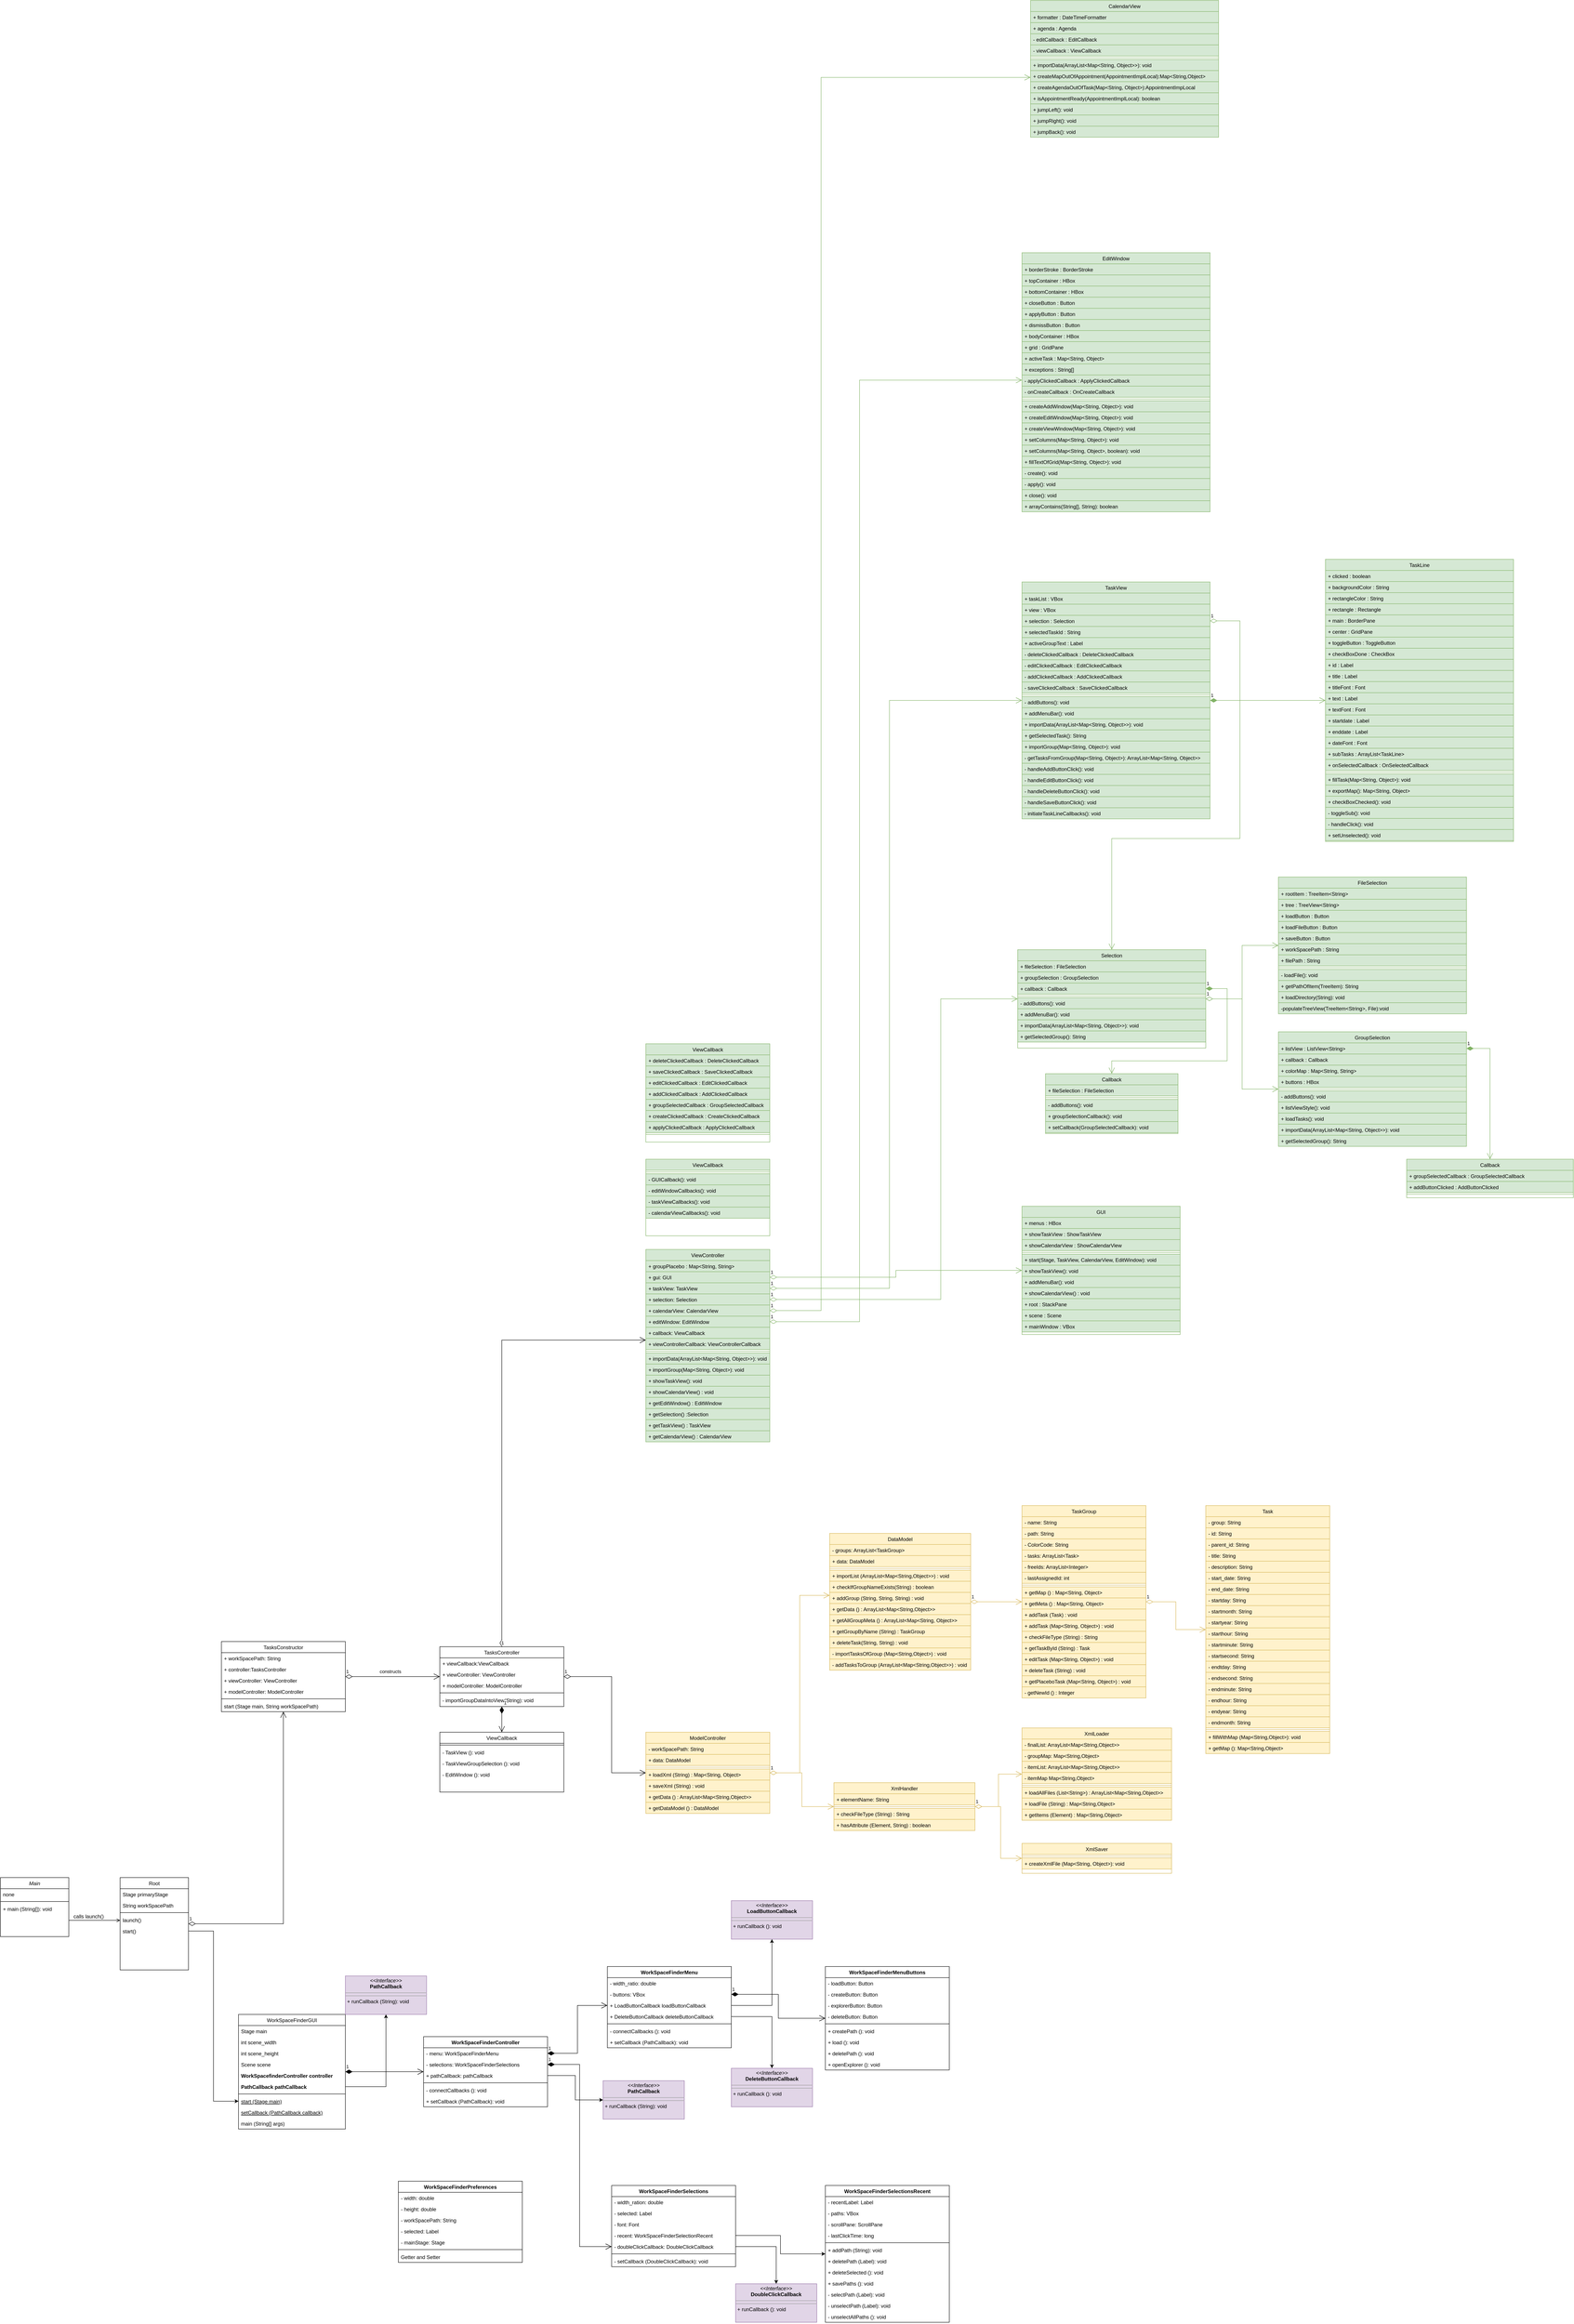 <mxfile version="22.0.4" type="github">
  <diagram id="C5RBs43oDa-KdzZeNtuy" name="Page-1">
    <mxGraphModel dx="2336" dy="8244" grid="1" gridSize="10" guides="1" tooltips="1" connect="1" arrows="1" fold="1" page="1" pageScale="1" pageWidth="827" pageHeight="1169" math="0" shadow="0">
      <root>
        <mxCell id="WIyWlLk6GJQsqaUBKTNV-0" />
        <mxCell id="WIyWlLk6GJQsqaUBKTNV-1" parent="WIyWlLk6GJQsqaUBKTNV-0" />
        <mxCell id="zkfFHV4jXpPFQw0GAbJ--0" value="Main" style="swimlane;fontStyle=2;align=center;verticalAlign=top;childLayout=stackLayout;horizontal=1;startSize=26;horizontalStack=0;resizeParent=1;resizeLast=0;collapsible=1;marginBottom=0;rounded=0;shadow=0;strokeWidth=1;" parent="WIyWlLk6GJQsqaUBKTNV-1" vertex="1">
          <mxGeometry x="20" y="110" width="160" height="138" as="geometry">
            <mxRectangle x="230" y="140" width="160" height="26" as="alternateBounds" />
          </mxGeometry>
        </mxCell>
        <mxCell id="zkfFHV4jXpPFQw0GAbJ--3" value="none" style="text;align=left;verticalAlign=top;spacingLeft=4;spacingRight=4;overflow=hidden;rotatable=0;points=[[0,0.5],[1,0.5]];portConstraint=eastwest;rounded=0;shadow=0;html=0;" parent="zkfFHV4jXpPFQw0GAbJ--0" vertex="1">
          <mxGeometry y="26" width="160" height="26" as="geometry" />
        </mxCell>
        <mxCell id="zkfFHV4jXpPFQw0GAbJ--4" value="" style="line;html=1;strokeWidth=1;align=left;verticalAlign=middle;spacingTop=-1;spacingLeft=3;spacingRight=3;rotatable=0;labelPosition=right;points=[];portConstraint=eastwest;" parent="zkfFHV4jXpPFQw0GAbJ--0" vertex="1">
          <mxGeometry y="52" width="160" height="8" as="geometry" />
        </mxCell>
        <mxCell id="zkfFHV4jXpPFQw0GAbJ--5" value="+ main (String[]): void" style="text;align=left;verticalAlign=top;spacingLeft=4;spacingRight=4;overflow=hidden;rotatable=0;points=[[0,0.5],[1,0.5]];portConstraint=eastwest;" parent="zkfFHV4jXpPFQw0GAbJ--0" vertex="1">
          <mxGeometry y="60" width="160" height="26" as="geometry" />
        </mxCell>
        <mxCell id="zkfFHV4jXpPFQw0GAbJ--13" value="TasksConstructor" style="swimlane;fontStyle=0;align=center;verticalAlign=top;childLayout=stackLayout;horizontal=1;startSize=26;horizontalStack=0;resizeParent=1;resizeLast=0;collapsible=1;marginBottom=0;rounded=0;shadow=0;strokeWidth=1;" parent="WIyWlLk6GJQsqaUBKTNV-1" vertex="1">
          <mxGeometry x="537" y="-442" width="290" height="164" as="geometry">
            <mxRectangle x="340" y="380" width="170" height="26" as="alternateBounds" />
          </mxGeometry>
        </mxCell>
        <mxCell id="zkfFHV4jXpPFQw0GAbJ--14" value="+ workSpacePath: String " style="text;align=left;verticalAlign=top;spacingLeft=4;spacingRight=4;overflow=hidden;rotatable=0;points=[[0,0.5],[1,0.5]];portConstraint=eastwest;" parent="zkfFHV4jXpPFQw0GAbJ--13" vertex="1">
          <mxGeometry y="26" width="290" height="26" as="geometry" />
        </mxCell>
        <mxCell id="-atRnnwdna2SjUYWAT4b-6" value="+ controller:TasksController " style="text;align=left;verticalAlign=top;spacingLeft=4;spacingRight=4;overflow=hidden;rotatable=0;points=[[0,0.5],[1,0.5]];portConstraint=eastwest;" parent="zkfFHV4jXpPFQw0GAbJ--13" vertex="1">
          <mxGeometry y="52" width="290" height="26" as="geometry" />
        </mxCell>
        <mxCell id="-atRnnwdna2SjUYWAT4b-8" value="+ viewController: ViewController" style="text;align=left;verticalAlign=top;spacingLeft=4;spacingRight=4;overflow=hidden;rotatable=0;points=[[0,0.5],[1,0.5]];portConstraint=eastwest;" parent="zkfFHV4jXpPFQw0GAbJ--13" vertex="1">
          <mxGeometry y="78" width="290" height="26" as="geometry" />
        </mxCell>
        <mxCell id="-atRnnwdna2SjUYWAT4b-9" value="+ modelController: ModelController" style="text;align=left;verticalAlign=top;spacingLeft=4;spacingRight=4;overflow=hidden;rotatable=0;points=[[0,0.5],[1,0.5]];portConstraint=eastwest;" parent="zkfFHV4jXpPFQw0GAbJ--13" vertex="1">
          <mxGeometry y="104" width="290" height="26" as="geometry" />
        </mxCell>
        <mxCell id="zkfFHV4jXpPFQw0GAbJ--15" value="" style="line;html=1;strokeWidth=1;align=left;verticalAlign=middle;spacingTop=-1;spacingLeft=3;spacingRight=3;rotatable=0;labelPosition=right;points=[];portConstraint=eastwest;" parent="zkfFHV4jXpPFQw0GAbJ--13" vertex="1">
          <mxGeometry y="130" width="290" height="8" as="geometry" />
        </mxCell>
        <mxCell id="-atRnnwdna2SjUYWAT4b-7" value="start (Stage main, String workSpacePath)" style="text;align=left;verticalAlign=top;spacingLeft=4;spacingRight=4;overflow=hidden;rotatable=0;points=[[0,0.5],[1,0.5]];portConstraint=eastwest;" parent="zkfFHV4jXpPFQw0GAbJ--13" vertex="1">
          <mxGeometry y="138" width="290" height="26" as="geometry" />
        </mxCell>
        <mxCell id="zkfFHV4jXpPFQw0GAbJ--17" value="Root" style="swimlane;fontStyle=0;align=center;verticalAlign=top;childLayout=stackLayout;horizontal=1;startSize=26;horizontalStack=0;resizeParent=1;resizeLast=0;collapsible=1;marginBottom=0;rounded=0;shadow=0;strokeWidth=1;" parent="WIyWlLk6GJQsqaUBKTNV-1" vertex="1">
          <mxGeometry x="300" y="110" width="160" height="216" as="geometry">
            <mxRectangle x="550" y="140" width="160" height="26" as="alternateBounds" />
          </mxGeometry>
        </mxCell>
        <mxCell id="zkfFHV4jXpPFQw0GAbJ--22" value="Stage primaryStage" style="text;align=left;verticalAlign=top;spacingLeft=4;spacingRight=4;overflow=hidden;rotatable=0;points=[[0,0.5],[1,0.5]];portConstraint=eastwest;rounded=0;shadow=0;html=0;" parent="zkfFHV4jXpPFQw0GAbJ--17" vertex="1">
          <mxGeometry y="26" width="160" height="26" as="geometry" />
        </mxCell>
        <mxCell id="zkfFHV4jXpPFQw0GAbJ--21" value="String workSpacePath" style="text;align=left;verticalAlign=top;spacingLeft=4;spacingRight=4;overflow=hidden;rotatable=0;points=[[0,0.5],[1,0.5]];portConstraint=eastwest;rounded=0;shadow=0;html=0;" parent="zkfFHV4jXpPFQw0GAbJ--17" vertex="1">
          <mxGeometry y="52" width="160" height="26" as="geometry" />
        </mxCell>
        <mxCell id="zkfFHV4jXpPFQw0GAbJ--23" value="" style="line;html=1;strokeWidth=1;align=left;verticalAlign=middle;spacingTop=-1;spacingLeft=3;spacingRight=3;rotatable=0;labelPosition=right;points=[];portConstraint=eastwest;" parent="zkfFHV4jXpPFQw0GAbJ--17" vertex="1">
          <mxGeometry y="78" width="160" height="8" as="geometry" />
        </mxCell>
        <mxCell id="zkfFHV4jXpPFQw0GAbJ--24" value="launch()" style="text;align=left;verticalAlign=top;spacingLeft=4;spacingRight=4;overflow=hidden;rotatable=0;points=[[0,0.5],[1,0.5]];portConstraint=eastwest;" parent="zkfFHV4jXpPFQw0GAbJ--17" vertex="1">
          <mxGeometry y="86" width="160" height="26" as="geometry" />
        </mxCell>
        <mxCell id="-atRnnwdna2SjUYWAT4b-1" value="start()" style="text;align=left;verticalAlign=top;spacingLeft=4;spacingRight=4;overflow=hidden;rotatable=0;points=[[0,0.5],[1,0.5]];portConstraint=eastwest;" parent="zkfFHV4jXpPFQw0GAbJ--17" vertex="1">
          <mxGeometry y="112" width="160" height="26" as="geometry" />
        </mxCell>
        <mxCell id="zkfFHV4jXpPFQw0GAbJ--26" value="" style="endArrow=open;shadow=0;strokeWidth=1;rounded=0;endFill=1;edgeStyle=elbowEdgeStyle;elbow=vertical;exitX=1;exitY=0.5;exitDx=0;exitDy=0;" parent="WIyWlLk6GJQsqaUBKTNV-1" source="zkfFHV4jXpPFQw0GAbJ--5" target="zkfFHV4jXpPFQw0GAbJ--24" edge="1">
          <mxGeometry x="0.5" y="41" relative="1" as="geometry">
            <mxPoint x="100" y="310" as="sourcePoint" />
            <mxPoint x="240" y="210" as="targetPoint" />
            <mxPoint x="-40" y="32" as="offset" />
            <Array as="points">
              <mxPoint x="200" y="210" />
            </Array>
          </mxGeometry>
        </mxCell>
        <mxCell id="zkfFHV4jXpPFQw0GAbJ--27" value="" style="resizable=0;align=left;verticalAlign=bottom;labelBackgroundColor=none;fontSize=12;" parent="zkfFHV4jXpPFQw0GAbJ--26" connectable="0" vertex="1">
          <mxGeometry x="-1" relative="1" as="geometry">
            <mxPoint y="4" as="offset" />
          </mxGeometry>
        </mxCell>
        <mxCell id="zkfFHV4jXpPFQw0GAbJ--28" value="" style="resizable=0;align=right;verticalAlign=bottom;labelBackgroundColor=none;fontSize=12;" parent="zkfFHV4jXpPFQw0GAbJ--26" connectable="0" vertex="1">
          <mxGeometry x="1" relative="1" as="geometry">
            <mxPoint x="-7" y="4" as="offset" />
          </mxGeometry>
        </mxCell>
        <mxCell id="zkfFHV4jXpPFQw0GAbJ--29" value="&lt;div&gt;calls launch()&lt;br&gt;&lt;/div&gt;" style="text;html=1;resizable=0;points=[];;align=center;verticalAlign=middle;labelBackgroundColor=none;rounded=0;shadow=0;strokeWidth=1;fontSize=12;" parent="zkfFHV4jXpPFQw0GAbJ--26" vertex="1" connectable="0">
          <mxGeometry x="0.5" y="49" relative="1" as="geometry">
            <mxPoint x="-38" y="40" as="offset" />
          </mxGeometry>
        </mxCell>
        <mxCell id="-atRnnwdna2SjUYWAT4b-2" style="edgeStyle=orthogonalEdgeStyle;rounded=0;orthogonalLoop=1;jettySize=auto;html=1;" parent="WIyWlLk6GJQsqaUBKTNV-1" source="-atRnnwdna2SjUYWAT4b-1" target="-atRnnwdna2SjUYWAT4b-17" edge="1">
          <mxGeometry relative="1" as="geometry">
            <mxPoint x="560" y="587" as="targetPoint" />
          </mxGeometry>
        </mxCell>
        <mxCell id="-atRnnwdna2SjUYWAT4b-10" value="WorkSpaceFinderGUI" style="swimlane;fontStyle=0;align=center;verticalAlign=top;childLayout=stackLayout;horizontal=1;startSize=26;horizontalStack=0;resizeParent=1;resizeLast=0;collapsible=1;marginBottom=0;rounded=0;shadow=0;strokeWidth=1;" parent="WIyWlLk6GJQsqaUBKTNV-1" vertex="1">
          <mxGeometry x="577" y="430" width="250" height="268" as="geometry">
            <mxRectangle x="130" y="380" width="160" height="26" as="alternateBounds" />
          </mxGeometry>
        </mxCell>
        <mxCell id="-atRnnwdna2SjUYWAT4b-11" value="Stage main" style="text;align=left;verticalAlign=top;spacingLeft=4;spacingRight=4;overflow=hidden;rotatable=0;points=[[0,0.5],[1,0.5]];portConstraint=eastwest;" parent="-atRnnwdna2SjUYWAT4b-10" vertex="1">
          <mxGeometry y="26" width="250" height="26" as="geometry" />
        </mxCell>
        <mxCell id="-atRnnwdna2SjUYWAT4b-12" value="int scene_width" style="text;align=left;verticalAlign=top;spacingLeft=4;spacingRight=4;overflow=hidden;rotatable=0;points=[[0,0.5],[1,0.5]];portConstraint=eastwest;rounded=0;shadow=0;html=0;" parent="-atRnnwdna2SjUYWAT4b-10" vertex="1">
          <mxGeometry y="52" width="250" height="26" as="geometry" />
        </mxCell>
        <mxCell id="-atRnnwdna2SjUYWAT4b-13" value="int scene_height" style="text;align=left;verticalAlign=top;spacingLeft=4;spacingRight=4;overflow=hidden;rotatable=0;points=[[0,0.5],[1,0.5]];portConstraint=eastwest;rounded=0;shadow=0;html=0;" parent="-atRnnwdna2SjUYWAT4b-10" vertex="1">
          <mxGeometry y="78" width="250" height="26" as="geometry" />
        </mxCell>
        <mxCell id="-atRnnwdna2SjUYWAT4b-14" value="Scene scene" style="text;align=left;verticalAlign=top;spacingLeft=4;spacingRight=4;overflow=hidden;rotatable=0;points=[[0,0.5],[1,0.5]];portConstraint=eastwest;rounded=0;shadow=0;html=0;" parent="-atRnnwdna2SjUYWAT4b-10" vertex="1">
          <mxGeometry y="104" width="250" height="26" as="geometry" />
        </mxCell>
        <mxCell id="-atRnnwdna2SjUYWAT4b-15" value="WorkSpacefinderController controller" style="text;align=left;verticalAlign=top;spacingLeft=4;spacingRight=4;overflow=hidden;rotatable=0;points=[[0,0.5],[1,0.5]];portConstraint=eastwest;rounded=0;shadow=0;html=0;fontStyle=1" parent="-atRnnwdna2SjUYWAT4b-10" vertex="1">
          <mxGeometry y="130" width="250" height="26" as="geometry" />
        </mxCell>
        <mxCell id="-atRnnwdna2SjUYWAT4b-28" value="PathCallback pathCallback" style="text;align=left;verticalAlign=top;spacingLeft=4;spacingRight=4;overflow=hidden;rotatable=0;points=[[0,0.5],[1,0.5]];portConstraint=eastwest;rounded=0;shadow=0;html=0;fontStyle=1" parent="-atRnnwdna2SjUYWAT4b-10" vertex="1">
          <mxGeometry y="156" width="250" height="26" as="geometry" />
        </mxCell>
        <mxCell id="-atRnnwdna2SjUYWAT4b-16" value="" style="line;html=1;strokeWidth=1;align=left;verticalAlign=middle;spacingTop=-1;spacingLeft=3;spacingRight=3;rotatable=0;labelPosition=right;points=[];portConstraint=eastwest;" parent="-atRnnwdna2SjUYWAT4b-10" vertex="1">
          <mxGeometry y="182" width="250" height="8" as="geometry" />
        </mxCell>
        <mxCell id="-atRnnwdna2SjUYWAT4b-17" value="start (Stage main)" style="text;align=left;verticalAlign=top;spacingLeft=4;spacingRight=4;overflow=hidden;rotatable=0;points=[[0,0.5],[1,0.5]];portConstraint=eastwest;fontStyle=4" parent="-atRnnwdna2SjUYWAT4b-10" vertex="1">
          <mxGeometry y="190" width="250" height="26" as="geometry" />
        </mxCell>
        <mxCell id="-atRnnwdna2SjUYWAT4b-29" value="setCallback (PathCallback callback)" style="text;align=left;verticalAlign=top;spacingLeft=4;spacingRight=4;overflow=hidden;rotatable=0;points=[[0,0.5],[1,0.5]];portConstraint=eastwest;fontStyle=4" parent="-atRnnwdna2SjUYWAT4b-10" vertex="1">
          <mxGeometry y="216" width="250" height="26" as="geometry" />
        </mxCell>
        <mxCell id="-atRnnwdna2SjUYWAT4b-18" value="main (String[] args)" style="text;align=left;verticalAlign=top;spacingLeft=4;spacingRight=4;overflow=hidden;rotatable=0;points=[[0,0.5],[1,0.5]];portConstraint=eastwest;" parent="-atRnnwdna2SjUYWAT4b-10" vertex="1">
          <mxGeometry y="242" width="250" height="26" as="geometry" />
        </mxCell>
        <mxCell id="-atRnnwdna2SjUYWAT4b-31" value="&lt;p style=&quot;margin:0px;margin-top:4px;text-align:center;&quot;&gt;&lt;i&gt;&amp;lt;&amp;lt;Interface&amp;gt;&amp;gt;&lt;/i&gt;&lt;br&gt;&lt;b&gt;PathCallback&lt;/b&gt;&lt;br&gt;&lt;/p&gt;&lt;hr size=&quot;1&quot;&gt;&lt;hr size=&quot;1&quot;&gt;&lt;p style=&quot;margin:0px;margin-left:4px;&quot;&gt;+ runCallback (String): void&lt;br&gt;&lt;br&gt;&lt;/p&gt;" style="verticalAlign=top;align=left;overflow=fill;fontSize=12;fontFamily=Helvetica;html=1;whiteSpace=wrap;fillColor=#e1d5e7;strokeColor=#9673a6;" parent="WIyWlLk6GJQsqaUBKTNV-1" vertex="1">
          <mxGeometry x="827" y="340" width="190" height="90" as="geometry" />
        </mxCell>
        <mxCell id="-atRnnwdna2SjUYWAT4b-35" value="WorkSpaceFinderController" style="swimlane;fontStyle=1;align=center;verticalAlign=top;childLayout=stackLayout;horizontal=1;startSize=26;horizontalStack=0;resizeParent=1;resizeParentMax=0;resizeLast=0;collapsible=1;marginBottom=0;whiteSpace=wrap;html=1;" parent="WIyWlLk6GJQsqaUBKTNV-1" vertex="1">
          <mxGeometry x="1010" y="482" width="290" height="164" as="geometry" />
        </mxCell>
        <mxCell id="-atRnnwdna2SjUYWAT4b-36" value="- menu: WorkSpaceFinderMenu" style="text;strokeColor=none;fillColor=none;align=left;verticalAlign=top;spacingLeft=4;spacingRight=4;overflow=hidden;rotatable=0;points=[[0,0.5],[1,0.5]];portConstraint=eastwest;whiteSpace=wrap;html=1;" parent="-atRnnwdna2SjUYWAT4b-35" vertex="1">
          <mxGeometry y="26" width="290" height="26" as="geometry" />
        </mxCell>
        <mxCell id="-atRnnwdna2SjUYWAT4b-39" value="- selections: WorkSpaceFinderSelections" style="text;strokeColor=none;fillColor=none;align=left;verticalAlign=top;spacingLeft=4;spacingRight=4;overflow=hidden;rotatable=0;points=[[0,0.5],[1,0.5]];portConstraint=eastwest;whiteSpace=wrap;html=1;" parent="-atRnnwdna2SjUYWAT4b-35" vertex="1">
          <mxGeometry y="52" width="290" height="26" as="geometry" />
        </mxCell>
        <mxCell id="-atRnnwdna2SjUYWAT4b-41" value="+ pathCallback: pathCallback" style="text;strokeColor=none;fillColor=none;align=left;verticalAlign=top;spacingLeft=4;spacingRight=4;overflow=hidden;rotatable=0;points=[[0,0.5],[1,0.5]];portConstraint=eastwest;whiteSpace=wrap;html=1;" parent="-atRnnwdna2SjUYWAT4b-35" vertex="1">
          <mxGeometry y="78" width="290" height="26" as="geometry" />
        </mxCell>
        <mxCell id="-atRnnwdna2SjUYWAT4b-37" value="" style="line;strokeWidth=1;fillColor=none;align=left;verticalAlign=middle;spacingTop=-1;spacingLeft=3;spacingRight=3;rotatable=0;labelPosition=right;points=[];portConstraint=eastwest;strokeColor=inherit;" parent="-atRnnwdna2SjUYWAT4b-35" vertex="1">
          <mxGeometry y="104" width="290" height="8" as="geometry" />
        </mxCell>
        <mxCell id="-atRnnwdna2SjUYWAT4b-38" value="- connectCallbacks (): void" style="text;strokeColor=none;fillColor=none;align=left;verticalAlign=top;spacingLeft=4;spacingRight=4;overflow=hidden;rotatable=0;points=[[0,0.5],[1,0.5]];portConstraint=eastwest;whiteSpace=wrap;html=1;" parent="-atRnnwdna2SjUYWAT4b-35" vertex="1">
          <mxGeometry y="112" width="290" height="26" as="geometry" />
        </mxCell>
        <mxCell id="-atRnnwdna2SjUYWAT4b-40" value="+ setCallback (PathCallback): void" style="text;strokeColor=none;fillColor=none;align=left;verticalAlign=top;spacingLeft=4;spacingRight=4;overflow=hidden;rotatable=0;points=[[0,0.5],[1,0.5]];portConstraint=eastwest;whiteSpace=wrap;html=1;" parent="-atRnnwdna2SjUYWAT4b-35" vertex="1">
          <mxGeometry y="138" width="290" height="26" as="geometry" />
        </mxCell>
        <mxCell id="-atRnnwdna2SjUYWAT4b-42" value="1" style="endArrow=open;html=1;endSize=12;startArrow=diamondThin;startSize=14;startFill=1;edgeStyle=orthogonalEdgeStyle;align=left;verticalAlign=bottom;rounded=0;entryX=0;entryY=0.5;entryDx=0;entryDy=0;exitX=1;exitY=0.5;exitDx=0;exitDy=0;" parent="WIyWlLk6GJQsqaUBKTNV-1" source="-atRnnwdna2SjUYWAT4b-10" target="-atRnnwdna2SjUYWAT4b-35" edge="1">
          <mxGeometry x="-1" y="3" relative="1" as="geometry">
            <mxPoint x="820" y="450" as="sourcePoint" />
            <mxPoint x="980" y="450" as="targetPoint" />
          </mxGeometry>
        </mxCell>
        <mxCell id="-atRnnwdna2SjUYWAT4b-43" value="WorkSpaceFinderMenu" style="swimlane;fontStyle=1;align=center;verticalAlign=top;childLayout=stackLayout;horizontal=1;startSize=26;horizontalStack=0;resizeParent=1;resizeParentMax=0;resizeLast=0;collapsible=1;marginBottom=0;whiteSpace=wrap;html=1;" parent="WIyWlLk6GJQsqaUBKTNV-1" vertex="1">
          <mxGeometry x="1440" y="318" width="290" height="190" as="geometry" />
        </mxCell>
        <mxCell id="-atRnnwdna2SjUYWAT4b-44" value="- width_ratio: double" style="text;strokeColor=none;fillColor=none;align=left;verticalAlign=top;spacingLeft=4;spacingRight=4;overflow=hidden;rotatable=0;points=[[0,0.5],[1,0.5]];portConstraint=eastwest;whiteSpace=wrap;html=1;" parent="-atRnnwdna2SjUYWAT4b-43" vertex="1">
          <mxGeometry y="26" width="290" height="26" as="geometry" />
        </mxCell>
        <mxCell id="-atRnnwdna2SjUYWAT4b-45" value="- buttons: VBox" style="text;strokeColor=none;fillColor=none;align=left;verticalAlign=top;spacingLeft=4;spacingRight=4;overflow=hidden;rotatable=0;points=[[0,0.5],[1,0.5]];portConstraint=eastwest;whiteSpace=wrap;html=1;" parent="-atRnnwdna2SjUYWAT4b-43" vertex="1">
          <mxGeometry y="52" width="290" height="26" as="geometry" />
        </mxCell>
        <mxCell id="-atRnnwdna2SjUYWAT4b-46" value="+ LoadButtonCallback loadButtonCallback" style="text;strokeColor=none;fillColor=none;align=left;verticalAlign=top;spacingLeft=4;spacingRight=4;overflow=hidden;rotatable=0;points=[[0,0.5],[1,0.5]];portConstraint=eastwest;whiteSpace=wrap;html=1;" parent="-atRnnwdna2SjUYWAT4b-43" vertex="1">
          <mxGeometry y="78" width="290" height="26" as="geometry" />
        </mxCell>
        <mxCell id="-atRnnwdna2SjUYWAT4b-57" value="+ DeleteButtonCallback deleteButtonCallback" style="text;strokeColor=none;fillColor=none;align=left;verticalAlign=top;spacingLeft=4;spacingRight=4;overflow=hidden;rotatable=0;points=[[0,0.5],[1,0.5]];portConstraint=eastwest;whiteSpace=wrap;html=1;" parent="-atRnnwdna2SjUYWAT4b-43" vertex="1">
          <mxGeometry y="104" width="290" height="26" as="geometry" />
        </mxCell>
        <mxCell id="-atRnnwdna2SjUYWAT4b-47" value="" style="line;strokeWidth=1;fillColor=none;align=left;verticalAlign=middle;spacingTop=-1;spacingLeft=3;spacingRight=3;rotatable=0;labelPosition=right;points=[];portConstraint=eastwest;strokeColor=inherit;" parent="-atRnnwdna2SjUYWAT4b-43" vertex="1">
          <mxGeometry y="130" width="290" height="8" as="geometry" />
        </mxCell>
        <mxCell id="-atRnnwdna2SjUYWAT4b-48" value="- connectCallbacks (): void" style="text;strokeColor=none;fillColor=none;align=left;verticalAlign=top;spacingLeft=4;spacingRight=4;overflow=hidden;rotatable=0;points=[[0,0.5],[1,0.5]];portConstraint=eastwest;whiteSpace=wrap;html=1;" parent="-atRnnwdna2SjUYWAT4b-43" vertex="1">
          <mxGeometry y="138" width="290" height="26" as="geometry" />
        </mxCell>
        <mxCell id="-atRnnwdna2SjUYWAT4b-49" value="+ setCallback (PathCallback): void" style="text;strokeColor=none;fillColor=none;align=left;verticalAlign=top;spacingLeft=4;spacingRight=4;overflow=hidden;rotatable=0;points=[[0,0.5],[1,0.5]];portConstraint=eastwest;whiteSpace=wrap;html=1;" parent="-atRnnwdna2SjUYWAT4b-43" vertex="1">
          <mxGeometry y="164" width="290" height="26" as="geometry" />
        </mxCell>
        <mxCell id="-atRnnwdna2SjUYWAT4b-50" value="WorkSpaceFinderSelections" style="swimlane;fontStyle=1;align=center;verticalAlign=top;childLayout=stackLayout;horizontal=1;startSize=26;horizontalStack=0;resizeParent=1;resizeParentMax=0;resizeLast=0;collapsible=1;marginBottom=0;whiteSpace=wrap;html=1;" parent="WIyWlLk6GJQsqaUBKTNV-1" vertex="1">
          <mxGeometry x="1450" y="830" width="290" height="190" as="geometry" />
        </mxCell>
        <mxCell id="-atRnnwdna2SjUYWAT4b-51" value="- width_ration: double" style="text;strokeColor=none;fillColor=none;align=left;verticalAlign=top;spacingLeft=4;spacingRight=4;overflow=hidden;rotatable=0;points=[[0,0.5],[1,0.5]];portConstraint=eastwest;whiteSpace=wrap;html=1;" parent="-atRnnwdna2SjUYWAT4b-50" vertex="1">
          <mxGeometry y="26" width="290" height="26" as="geometry" />
        </mxCell>
        <mxCell id="-atRnnwdna2SjUYWAT4b-81" value="- selected: Label" style="text;strokeColor=none;fillColor=none;align=left;verticalAlign=top;spacingLeft=4;spacingRight=4;overflow=hidden;rotatable=0;points=[[0,0.5],[1,0.5]];portConstraint=eastwest;whiteSpace=wrap;html=1;" parent="-atRnnwdna2SjUYWAT4b-50" vertex="1">
          <mxGeometry y="52" width="290" height="26" as="geometry" />
        </mxCell>
        <mxCell id="-atRnnwdna2SjUYWAT4b-52" value="- font: Font" style="text;strokeColor=none;fillColor=none;align=left;verticalAlign=top;spacingLeft=4;spacingRight=4;overflow=hidden;rotatable=0;points=[[0,0.5],[1,0.5]];portConstraint=eastwest;whiteSpace=wrap;html=1;" parent="-atRnnwdna2SjUYWAT4b-50" vertex="1">
          <mxGeometry y="78" width="290" height="26" as="geometry" />
        </mxCell>
        <mxCell id="-atRnnwdna2SjUYWAT4b-97" value="- recent: WorkSpaceFinderSelectionRecent" style="text;strokeColor=none;fillColor=none;align=left;verticalAlign=top;spacingLeft=4;spacingRight=4;overflow=hidden;rotatable=0;points=[[0,0.5],[1,0.5]];portConstraint=eastwest;whiteSpace=wrap;html=1;" parent="-atRnnwdna2SjUYWAT4b-50" vertex="1">
          <mxGeometry y="104" width="290" height="26" as="geometry" />
        </mxCell>
        <mxCell id="-atRnnwdna2SjUYWAT4b-53" value="- doubleClickCallback: DoubleClickCallback" style="text;strokeColor=none;fillColor=none;align=left;verticalAlign=top;spacingLeft=4;spacingRight=4;overflow=hidden;rotatable=0;points=[[0,0.5],[1,0.5]];portConstraint=eastwest;whiteSpace=wrap;html=1;" parent="-atRnnwdna2SjUYWAT4b-50" vertex="1">
          <mxGeometry y="130" width="290" height="26" as="geometry" />
        </mxCell>
        <mxCell id="-atRnnwdna2SjUYWAT4b-54" value="" style="line;strokeWidth=1;fillColor=none;align=left;verticalAlign=middle;spacingTop=-1;spacingLeft=3;spacingRight=3;rotatable=0;labelPosition=right;points=[];portConstraint=eastwest;strokeColor=inherit;" parent="-atRnnwdna2SjUYWAT4b-50" vertex="1">
          <mxGeometry y="156" width="290" height="8" as="geometry" />
        </mxCell>
        <mxCell id="-atRnnwdna2SjUYWAT4b-80" value="- setCallback (DoubleClickCallback): void" style="text;strokeColor=none;fillColor=none;align=left;verticalAlign=top;spacingLeft=4;spacingRight=4;overflow=hidden;rotatable=0;points=[[0,0.5],[1,0.5]];portConstraint=eastwest;whiteSpace=wrap;html=1;" parent="-atRnnwdna2SjUYWAT4b-50" vertex="1">
          <mxGeometry y="164" width="290" height="26" as="geometry" />
        </mxCell>
        <mxCell id="-atRnnwdna2SjUYWAT4b-58" value="WorkSpaceFinderMenuButtons" style="swimlane;fontStyle=1;align=center;verticalAlign=top;childLayout=stackLayout;horizontal=1;startSize=26;horizontalStack=0;resizeParent=1;resizeParentMax=0;resizeLast=0;collapsible=1;marginBottom=0;whiteSpace=wrap;html=1;" parent="WIyWlLk6GJQsqaUBKTNV-1" vertex="1">
          <mxGeometry x="1950" y="318" width="290" height="242" as="geometry" />
        </mxCell>
        <mxCell id="-atRnnwdna2SjUYWAT4b-59" value="- loadButton: Button" style="text;strokeColor=none;fillColor=none;align=left;verticalAlign=top;spacingLeft=4;spacingRight=4;overflow=hidden;rotatable=0;points=[[0,0.5],[1,0.5]];portConstraint=eastwest;whiteSpace=wrap;html=1;" parent="-atRnnwdna2SjUYWAT4b-58" vertex="1">
          <mxGeometry y="26" width="290" height="26" as="geometry" />
        </mxCell>
        <mxCell id="-atRnnwdna2SjUYWAT4b-60" value="- createButton: Button" style="text;strokeColor=none;fillColor=none;align=left;verticalAlign=top;spacingLeft=4;spacingRight=4;overflow=hidden;rotatable=0;points=[[0,0.5],[1,0.5]];portConstraint=eastwest;whiteSpace=wrap;html=1;" parent="-atRnnwdna2SjUYWAT4b-58" vertex="1">
          <mxGeometry y="52" width="290" height="26" as="geometry" />
        </mxCell>
        <mxCell id="-atRnnwdna2SjUYWAT4b-68" value="- explorerButton: Button" style="text;strokeColor=none;fillColor=none;align=left;verticalAlign=top;spacingLeft=4;spacingRight=4;overflow=hidden;rotatable=0;points=[[0,0.5],[1,0.5]];portConstraint=eastwest;whiteSpace=wrap;html=1;" parent="-atRnnwdna2SjUYWAT4b-58" vertex="1">
          <mxGeometry y="78" width="290" height="26" as="geometry" />
        </mxCell>
        <mxCell id="-atRnnwdna2SjUYWAT4b-69" value="- deleteButton: Button" style="text;strokeColor=none;fillColor=none;align=left;verticalAlign=top;spacingLeft=4;spacingRight=4;overflow=hidden;rotatable=0;points=[[0,0.5],[1,0.5]];portConstraint=eastwest;whiteSpace=wrap;html=1;" parent="-atRnnwdna2SjUYWAT4b-58" vertex="1">
          <mxGeometry y="104" width="290" height="26" as="geometry" />
        </mxCell>
        <mxCell id="-atRnnwdna2SjUYWAT4b-63" value="" style="line;strokeWidth=1;fillColor=none;align=left;verticalAlign=middle;spacingTop=-1;spacingLeft=3;spacingRight=3;rotatable=0;labelPosition=right;points=[];portConstraint=eastwest;strokeColor=inherit;" parent="-atRnnwdna2SjUYWAT4b-58" vertex="1">
          <mxGeometry y="130" width="290" height="8" as="geometry" />
        </mxCell>
        <mxCell id="-atRnnwdna2SjUYWAT4b-64" value="+ createPath (): void" style="text;strokeColor=none;fillColor=none;align=left;verticalAlign=top;spacingLeft=4;spacingRight=4;overflow=hidden;rotatable=0;points=[[0,0.5],[1,0.5]];portConstraint=eastwest;whiteSpace=wrap;html=1;" parent="-atRnnwdna2SjUYWAT4b-58" vertex="1">
          <mxGeometry y="138" width="290" height="26" as="geometry" />
        </mxCell>
        <mxCell id="-atRnnwdna2SjUYWAT4b-65" value="+ load (): void" style="text;strokeColor=none;fillColor=none;align=left;verticalAlign=top;spacingLeft=4;spacingRight=4;overflow=hidden;rotatable=0;points=[[0,0.5],[1,0.5]];portConstraint=eastwest;whiteSpace=wrap;html=1;" parent="-atRnnwdna2SjUYWAT4b-58" vertex="1">
          <mxGeometry y="164" width="290" height="26" as="geometry" />
        </mxCell>
        <mxCell id="-atRnnwdna2SjUYWAT4b-70" value="+ deletePath (): void" style="text;strokeColor=none;fillColor=none;align=left;verticalAlign=top;spacingLeft=4;spacingRight=4;overflow=hidden;rotatable=0;points=[[0,0.5],[1,0.5]];portConstraint=eastwest;whiteSpace=wrap;html=1;" parent="-atRnnwdna2SjUYWAT4b-58" vertex="1">
          <mxGeometry y="190" width="290" height="26" as="geometry" />
        </mxCell>
        <mxCell id="-atRnnwdna2SjUYWAT4b-71" value="+ openExplorer (): void" style="text;strokeColor=none;fillColor=none;align=left;verticalAlign=top;spacingLeft=4;spacingRight=4;overflow=hidden;rotatable=0;points=[[0,0.5],[1,0.5]];portConstraint=eastwest;whiteSpace=wrap;html=1;" parent="-atRnnwdna2SjUYWAT4b-58" vertex="1">
          <mxGeometry y="216" width="290" height="26" as="geometry" />
        </mxCell>
        <mxCell id="-atRnnwdna2SjUYWAT4b-73" value="1" style="endArrow=open;html=1;endSize=12;startArrow=diamondThin;startSize=14;startFill=1;edgeStyle=orthogonalEdgeStyle;align=left;verticalAlign=bottom;rounded=0;entryX=0;entryY=0.5;entryDx=0;entryDy=0;" parent="WIyWlLk6GJQsqaUBKTNV-1" source="-atRnnwdna2SjUYWAT4b-39" target="-atRnnwdna2SjUYWAT4b-53" edge="1">
          <mxGeometry x="-1" y="3" relative="1" as="geometry">
            <mxPoint x="1290" y="570" as="sourcePoint" />
            <mxPoint x="1450" y="570" as="targetPoint" />
          </mxGeometry>
        </mxCell>
        <mxCell id="-atRnnwdna2SjUYWAT4b-72" value="1" style="endArrow=open;html=1;endSize=12;startArrow=diamondThin;startSize=14;startFill=1;edgeStyle=orthogonalEdgeStyle;align=left;verticalAlign=bottom;rounded=0;entryX=0;entryY=0.5;entryDx=0;entryDy=0;" parent="WIyWlLk6GJQsqaUBKTNV-1" source="-atRnnwdna2SjUYWAT4b-36" target="-atRnnwdna2SjUYWAT4b-46" edge="1">
          <mxGeometry x="-1" y="3" relative="1" as="geometry">
            <mxPoint x="1300" y="570" as="sourcePoint" />
            <mxPoint x="1460" y="570" as="targetPoint" />
          </mxGeometry>
        </mxCell>
        <mxCell id="-atRnnwdna2SjUYWAT4b-67" value="1" style="endArrow=open;html=1;endSize=12;startArrow=diamondThin;startSize=14;startFill=1;edgeStyle=orthogonalEdgeStyle;align=left;verticalAlign=bottom;rounded=0;" parent="WIyWlLk6GJQsqaUBKTNV-1" source="-atRnnwdna2SjUYWAT4b-45" target="-atRnnwdna2SjUYWAT4b-58" edge="1">
          <mxGeometry x="-1" y="3" relative="1" as="geometry">
            <mxPoint x="1730" y="410" as="sourcePoint" />
            <mxPoint x="1950" y="409" as="targetPoint" />
          </mxGeometry>
        </mxCell>
        <mxCell id="-atRnnwdna2SjUYWAT4b-74" value="&lt;p style=&quot;margin:0px;margin-top:4px;text-align:center;&quot;&gt;&lt;i&gt;&amp;lt;&amp;lt;Interface&amp;gt;&amp;gt;&lt;/i&gt;&lt;br&gt;&lt;b&gt;LoadButtonCallback&lt;/b&gt;&lt;br&gt;&lt;/p&gt;&lt;hr size=&quot;1&quot;&gt;&lt;hr size=&quot;1&quot;&gt;&lt;p style=&quot;margin:0px;margin-left:4px;&quot;&gt;+ runCallback (): void&lt;br&gt;&lt;br&gt;&lt;/p&gt;" style="verticalAlign=top;align=left;overflow=fill;fontSize=12;fontFamily=Helvetica;html=1;whiteSpace=wrap;fillColor=#e1d5e7;strokeColor=#9673a6;" parent="WIyWlLk6GJQsqaUBKTNV-1" vertex="1">
          <mxGeometry x="1730" y="164" width="190" height="90" as="geometry" />
        </mxCell>
        <mxCell id="-atRnnwdna2SjUYWAT4b-75" value="&lt;p style=&quot;margin:0px;margin-top:4px;text-align:center;&quot;&gt;&lt;i&gt;&amp;lt;&amp;lt;Interface&amp;gt;&amp;gt;&lt;/i&gt;&lt;br&gt;&lt;b&gt;DeleteButtonCallback&lt;/b&gt;&lt;br&gt;&lt;/p&gt;&lt;hr size=&quot;1&quot;&gt;&lt;hr size=&quot;1&quot;&gt;&lt;p style=&quot;margin:0px;margin-left:4px;&quot;&gt;+ runCallback (): void&lt;br&gt;&lt;br&gt;&lt;/p&gt;" style="verticalAlign=top;align=left;overflow=fill;fontSize=12;fontFamily=Helvetica;html=1;whiteSpace=wrap;fillColor=#e1d5e7;strokeColor=#9673a6;" parent="WIyWlLk6GJQsqaUBKTNV-1" vertex="1">
          <mxGeometry x="1730" y="556" width="190" height="90" as="geometry" />
        </mxCell>
        <mxCell id="-atRnnwdna2SjUYWAT4b-77" style="edgeStyle=orthogonalEdgeStyle;rounded=0;orthogonalLoop=1;jettySize=auto;html=1;" parent="WIyWlLk6GJQsqaUBKTNV-1" source="-atRnnwdna2SjUYWAT4b-57" target="-atRnnwdna2SjUYWAT4b-75" edge="1">
          <mxGeometry relative="1" as="geometry" />
        </mxCell>
        <mxCell id="-atRnnwdna2SjUYWAT4b-79" style="edgeStyle=orthogonalEdgeStyle;rounded=0;orthogonalLoop=1;jettySize=auto;html=1;" parent="WIyWlLk6GJQsqaUBKTNV-1" source="-atRnnwdna2SjUYWAT4b-46" target="-atRnnwdna2SjUYWAT4b-74" edge="1">
          <mxGeometry relative="1" as="geometry" />
        </mxCell>
        <mxCell id="-atRnnwdna2SjUYWAT4b-82" style="edgeStyle=orthogonalEdgeStyle;rounded=0;orthogonalLoop=1;jettySize=auto;html=1;" parent="WIyWlLk6GJQsqaUBKTNV-1" source="-atRnnwdna2SjUYWAT4b-28" target="-atRnnwdna2SjUYWAT4b-31" edge="1">
          <mxGeometry relative="1" as="geometry" />
        </mxCell>
        <mxCell id="-atRnnwdna2SjUYWAT4b-83" value="WorkSpaceFinderSelectionsRecent" style="swimlane;fontStyle=1;align=center;verticalAlign=top;childLayout=stackLayout;horizontal=1;startSize=26;horizontalStack=0;resizeParent=1;resizeParentMax=0;resizeLast=0;collapsible=1;marginBottom=0;whiteSpace=wrap;html=1;" parent="WIyWlLk6GJQsqaUBKTNV-1" vertex="1">
          <mxGeometry x="1950" y="830" width="290" height="320" as="geometry" />
        </mxCell>
        <mxCell id="-atRnnwdna2SjUYWAT4b-84" value="- recentLabel: Label" style="text;strokeColor=none;fillColor=none;align=left;verticalAlign=top;spacingLeft=4;spacingRight=4;overflow=hidden;rotatable=0;points=[[0,0.5],[1,0.5]];portConstraint=eastwest;whiteSpace=wrap;html=1;" parent="-atRnnwdna2SjUYWAT4b-83" vertex="1">
          <mxGeometry y="26" width="290" height="26" as="geometry" />
        </mxCell>
        <mxCell id="-atRnnwdna2SjUYWAT4b-85" value="- paths: VBox" style="text;strokeColor=none;fillColor=none;align=left;verticalAlign=top;spacingLeft=4;spacingRight=4;overflow=hidden;rotatable=0;points=[[0,0.5],[1,0.5]];portConstraint=eastwest;whiteSpace=wrap;html=1;" parent="-atRnnwdna2SjUYWAT4b-83" vertex="1">
          <mxGeometry y="52" width="290" height="26" as="geometry" />
        </mxCell>
        <mxCell id="-atRnnwdna2SjUYWAT4b-86" value="- scrollPane: ScrollPane" style="text;strokeColor=none;fillColor=none;align=left;verticalAlign=top;spacingLeft=4;spacingRight=4;overflow=hidden;rotatable=0;points=[[0,0.5],[1,0.5]];portConstraint=eastwest;whiteSpace=wrap;html=1;" parent="-atRnnwdna2SjUYWAT4b-83" vertex="1">
          <mxGeometry y="78" width="290" height="26" as="geometry" />
        </mxCell>
        <mxCell id="-atRnnwdna2SjUYWAT4b-90" value="- lastClickTime: long" style="text;strokeColor=none;fillColor=none;align=left;verticalAlign=top;spacingLeft=4;spacingRight=4;overflow=hidden;rotatable=0;points=[[0,0.5],[1,0.5]];portConstraint=eastwest;whiteSpace=wrap;html=1;" parent="-atRnnwdna2SjUYWAT4b-83" vertex="1">
          <mxGeometry y="104" width="290" height="26" as="geometry" />
        </mxCell>
        <mxCell id="-atRnnwdna2SjUYWAT4b-88" value="" style="line;strokeWidth=1;fillColor=none;align=left;verticalAlign=middle;spacingTop=-1;spacingLeft=3;spacingRight=3;rotatable=0;labelPosition=right;points=[];portConstraint=eastwest;strokeColor=inherit;" parent="-atRnnwdna2SjUYWAT4b-83" vertex="1">
          <mxGeometry y="130" width="290" height="8" as="geometry" />
        </mxCell>
        <mxCell id="-atRnnwdna2SjUYWAT4b-94" value="+ addPath (String): void" style="text;strokeColor=none;fillColor=none;align=left;verticalAlign=top;spacingLeft=4;spacingRight=4;overflow=hidden;rotatable=0;points=[[0,0.5],[1,0.5]];portConstraint=eastwest;whiteSpace=wrap;html=1;" parent="-atRnnwdna2SjUYWAT4b-83" vertex="1">
          <mxGeometry y="138" width="290" height="26" as="geometry" />
        </mxCell>
        <mxCell id="-atRnnwdna2SjUYWAT4b-89" value="+ deletePath (Label): void" style="text;strokeColor=none;fillColor=none;align=left;verticalAlign=top;spacingLeft=4;spacingRight=4;overflow=hidden;rotatable=0;points=[[0,0.5],[1,0.5]];portConstraint=eastwest;whiteSpace=wrap;html=1;" parent="-atRnnwdna2SjUYWAT4b-83" vertex="1">
          <mxGeometry y="164" width="290" height="26" as="geometry" />
        </mxCell>
        <mxCell id="-atRnnwdna2SjUYWAT4b-95" value="+ deleteSelected (): void" style="text;strokeColor=none;fillColor=none;align=left;verticalAlign=top;spacingLeft=4;spacingRight=4;overflow=hidden;rotatable=0;points=[[0,0.5],[1,0.5]];portConstraint=eastwest;whiteSpace=wrap;html=1;" parent="-atRnnwdna2SjUYWAT4b-83" vertex="1">
          <mxGeometry y="190" width="290" height="26" as="geometry" />
        </mxCell>
        <mxCell id="-atRnnwdna2SjUYWAT4b-96" value="+ savePaths (): void" style="text;strokeColor=none;fillColor=none;align=left;verticalAlign=top;spacingLeft=4;spacingRight=4;overflow=hidden;rotatable=0;points=[[0,0.5],[1,0.5]];portConstraint=eastwest;whiteSpace=wrap;html=1;" parent="-atRnnwdna2SjUYWAT4b-83" vertex="1">
          <mxGeometry y="216" width="290" height="26" as="geometry" />
        </mxCell>
        <mxCell id="-atRnnwdna2SjUYWAT4b-91" value="- selectPath (Label): void" style="text;strokeColor=none;fillColor=none;align=left;verticalAlign=top;spacingLeft=4;spacingRight=4;overflow=hidden;rotatable=0;points=[[0,0.5],[1,0.5]];portConstraint=eastwest;whiteSpace=wrap;html=1;" parent="-atRnnwdna2SjUYWAT4b-83" vertex="1">
          <mxGeometry y="242" width="290" height="26" as="geometry" />
        </mxCell>
        <mxCell id="-atRnnwdna2SjUYWAT4b-93" value="- unselectPath (Label): void" style="text;strokeColor=none;fillColor=none;align=left;verticalAlign=top;spacingLeft=4;spacingRight=4;overflow=hidden;rotatable=0;points=[[0,0.5],[1,0.5]];portConstraint=eastwest;whiteSpace=wrap;html=1;" parent="-atRnnwdna2SjUYWAT4b-83" vertex="1">
          <mxGeometry y="268" width="290" height="26" as="geometry" />
        </mxCell>
        <mxCell id="-atRnnwdna2SjUYWAT4b-92" value="- unselectAllPaths (): void" style="text;strokeColor=none;fillColor=none;align=left;verticalAlign=top;spacingLeft=4;spacingRight=4;overflow=hidden;rotatable=0;points=[[0,0.5],[1,0.5]];portConstraint=eastwest;whiteSpace=wrap;html=1;" parent="-atRnnwdna2SjUYWAT4b-83" vertex="1">
          <mxGeometry y="294" width="290" height="26" as="geometry" />
        </mxCell>
        <mxCell id="-atRnnwdna2SjUYWAT4b-98" value="&lt;p style=&quot;margin:0px;margin-top:4px;text-align:center;&quot;&gt;&lt;i&gt;&amp;lt;&amp;lt;Interface&amp;gt;&amp;gt;&lt;/i&gt;&lt;br&gt;&lt;b&gt;DoubleClickCallback&lt;/b&gt;&lt;br&gt;&lt;/p&gt;&lt;hr size=&quot;1&quot;&gt;&lt;hr size=&quot;1&quot;&gt;&lt;p style=&quot;margin:0px;margin-left:4px;&quot;&gt;+ runCallback (): void&lt;br&gt;&lt;br&gt;&lt;/p&gt;" style="verticalAlign=top;align=left;overflow=fill;fontSize=12;fontFamily=Helvetica;html=1;whiteSpace=wrap;fillColor=#e1d5e7;strokeColor=#9673a6;" parent="WIyWlLk6GJQsqaUBKTNV-1" vertex="1">
          <mxGeometry x="1740" y="1060" width="190" height="90" as="geometry" />
        </mxCell>
        <mxCell id="-atRnnwdna2SjUYWAT4b-99" style="edgeStyle=orthogonalEdgeStyle;rounded=0;orthogonalLoop=1;jettySize=auto;html=1;" parent="WIyWlLk6GJQsqaUBKTNV-1" source="-atRnnwdna2SjUYWAT4b-53" target="-atRnnwdna2SjUYWAT4b-98" edge="1">
          <mxGeometry relative="1" as="geometry" />
        </mxCell>
        <mxCell id="-atRnnwdna2SjUYWAT4b-100" style="edgeStyle=orthogonalEdgeStyle;rounded=0;orthogonalLoop=1;jettySize=auto;html=1;" parent="WIyWlLk6GJQsqaUBKTNV-1" source="-atRnnwdna2SjUYWAT4b-97" target="-atRnnwdna2SjUYWAT4b-83" edge="1">
          <mxGeometry relative="1" as="geometry" />
        </mxCell>
        <mxCell id="-atRnnwdna2SjUYWAT4b-101" value="WorkSpaceFinderPreferences" style="swimlane;fontStyle=1;align=center;verticalAlign=top;childLayout=stackLayout;horizontal=1;startSize=26;horizontalStack=0;resizeParent=1;resizeParentMax=0;resizeLast=0;collapsible=1;marginBottom=0;whiteSpace=wrap;html=1;" parent="WIyWlLk6GJQsqaUBKTNV-1" vertex="1">
          <mxGeometry x="951" y="820" width="290" height="190" as="geometry" />
        </mxCell>
        <mxCell id="-atRnnwdna2SjUYWAT4b-103" value="- width: double&lt;span style=&quot;color:#d8d8d8;&quot;&gt;&lt;/span&gt;" style="text;strokeColor=none;fillColor=none;align=left;verticalAlign=top;spacingLeft=4;spacingRight=4;overflow=hidden;rotatable=0;points=[[0,0.5],[1,0.5]];portConstraint=eastwest;whiteSpace=wrap;html=1;" parent="-atRnnwdna2SjUYWAT4b-101" vertex="1">
          <mxGeometry y="26" width="290" height="26" as="geometry" />
        </mxCell>
        <mxCell id="-atRnnwdna2SjUYWAT4b-104" value="- height: double" style="text;strokeColor=none;fillColor=none;align=left;verticalAlign=top;spacingLeft=4;spacingRight=4;overflow=hidden;rotatable=0;points=[[0,0.5],[1,0.5]];portConstraint=eastwest;whiteSpace=wrap;html=1;" parent="-atRnnwdna2SjUYWAT4b-101" vertex="1">
          <mxGeometry y="52" width="290" height="26" as="geometry" />
        </mxCell>
        <mxCell id="-atRnnwdna2SjUYWAT4b-109" value="- workSpacePath: String" style="text;strokeColor=none;fillColor=none;align=left;verticalAlign=top;spacingLeft=4;spacingRight=4;overflow=hidden;rotatable=0;points=[[0,0.5],[1,0.5]];portConstraint=eastwest;whiteSpace=wrap;html=1;" parent="-atRnnwdna2SjUYWAT4b-101" vertex="1">
          <mxGeometry y="78" width="290" height="26" as="geometry" />
        </mxCell>
        <mxCell id="-atRnnwdna2SjUYWAT4b-110" value="- selected: Label" style="text;strokeColor=none;fillColor=none;align=left;verticalAlign=top;spacingLeft=4;spacingRight=4;overflow=hidden;rotatable=0;points=[[0,0.5],[1,0.5]];portConstraint=eastwest;whiteSpace=wrap;html=1;" parent="-atRnnwdna2SjUYWAT4b-101" vertex="1">
          <mxGeometry y="104" width="290" height="26" as="geometry" />
        </mxCell>
        <mxCell id="-atRnnwdna2SjUYWAT4b-111" value="- mainStage: Stage" style="text;strokeColor=none;fillColor=none;align=left;verticalAlign=top;spacingLeft=4;spacingRight=4;overflow=hidden;rotatable=0;points=[[0,0.5],[1,0.5]];portConstraint=eastwest;whiteSpace=wrap;html=1;" parent="-atRnnwdna2SjUYWAT4b-101" vertex="1">
          <mxGeometry y="130" width="290" height="26" as="geometry" />
        </mxCell>
        <mxCell id="-atRnnwdna2SjUYWAT4b-105" value="" style="line;strokeWidth=1;fillColor=none;align=left;verticalAlign=middle;spacingTop=-1;spacingLeft=3;spacingRight=3;rotatable=0;labelPosition=right;points=[];portConstraint=eastwest;strokeColor=inherit;" parent="-atRnnwdna2SjUYWAT4b-101" vertex="1">
          <mxGeometry y="156" width="290" height="8" as="geometry" />
        </mxCell>
        <mxCell id="-atRnnwdna2SjUYWAT4b-107" value="Getter and Setter" style="text;strokeColor=none;fillColor=none;align=left;verticalAlign=top;spacingLeft=4;spacingRight=4;overflow=hidden;rotatable=0;points=[[0,0.5],[1,0.5]];portConstraint=eastwest;whiteSpace=wrap;html=1;" parent="-atRnnwdna2SjUYWAT4b-101" vertex="1">
          <mxGeometry y="164" width="290" height="26" as="geometry" />
        </mxCell>
        <mxCell id="-atRnnwdna2SjUYWAT4b-112" value="&lt;p style=&quot;margin:0px;margin-top:4px;text-align:center;&quot;&gt;&lt;i&gt;&amp;lt;&amp;lt;Interface&amp;gt;&amp;gt;&lt;/i&gt;&lt;br&gt;&lt;b&gt;PathCallback&lt;/b&gt;&lt;br&gt;&lt;/p&gt;&lt;hr size=&quot;1&quot;&gt;&lt;hr size=&quot;1&quot;&gt;&lt;p style=&quot;margin:0px;margin-left:4px;&quot;&gt;+ runCallback (String): void&lt;br&gt;&lt;br&gt;&lt;/p&gt;" style="verticalAlign=top;align=left;overflow=fill;fontSize=12;fontFamily=Helvetica;html=1;whiteSpace=wrap;fillColor=#e1d5e7;strokeColor=#9673a6;" parent="WIyWlLk6GJQsqaUBKTNV-1" vertex="1">
          <mxGeometry x="1430" y="585" width="190" height="90" as="geometry" />
        </mxCell>
        <mxCell id="-atRnnwdna2SjUYWAT4b-113" style="edgeStyle=orthogonalEdgeStyle;rounded=0;orthogonalLoop=1;jettySize=auto;html=1;" parent="WIyWlLk6GJQsqaUBKTNV-1" source="-atRnnwdna2SjUYWAT4b-41" target="-atRnnwdna2SjUYWAT4b-112" edge="1">
          <mxGeometry relative="1" as="geometry" />
        </mxCell>
        <mxCell id="-atRnnwdna2SjUYWAT4b-114" value="TasksController" style="swimlane;fontStyle=0;align=center;verticalAlign=top;childLayout=stackLayout;horizontal=1;startSize=26;horizontalStack=0;resizeParent=1;resizeLast=0;collapsible=1;marginBottom=0;rounded=0;shadow=0;strokeWidth=1;" parent="WIyWlLk6GJQsqaUBKTNV-1" vertex="1">
          <mxGeometry x="1048" y="-430" width="290" height="140" as="geometry">
            <mxRectangle x="340" y="380" width="170" height="26" as="alternateBounds" />
          </mxGeometry>
        </mxCell>
        <mxCell id="-atRnnwdna2SjUYWAT4b-116" value="+ viewCallback:ViewCallback " style="text;align=left;verticalAlign=top;spacingLeft=4;spacingRight=4;overflow=hidden;rotatable=0;points=[[0,0.5],[1,0.5]];portConstraint=eastwest;" parent="-atRnnwdna2SjUYWAT4b-114" vertex="1">
          <mxGeometry y="26" width="290" height="26" as="geometry" />
        </mxCell>
        <mxCell id="-atRnnwdna2SjUYWAT4b-117" value="+ viewController: ViewController" style="text;align=left;verticalAlign=top;spacingLeft=4;spacingRight=4;overflow=hidden;rotatable=0;points=[[0,0.5],[1,0.5]];portConstraint=eastwest;" parent="-atRnnwdna2SjUYWAT4b-114" vertex="1">
          <mxGeometry y="52" width="290" height="26" as="geometry" />
        </mxCell>
        <mxCell id="-atRnnwdna2SjUYWAT4b-118" value="+ modelController: ModelController" style="text;align=left;verticalAlign=top;spacingLeft=4;spacingRight=4;overflow=hidden;rotatable=0;points=[[0,0.5],[1,0.5]];portConstraint=eastwest;" parent="-atRnnwdna2SjUYWAT4b-114" vertex="1">
          <mxGeometry y="78" width="290" height="26" as="geometry" />
        </mxCell>
        <mxCell id="-atRnnwdna2SjUYWAT4b-119" value="" style="line;html=1;strokeWidth=1;align=left;verticalAlign=middle;spacingTop=-1;spacingLeft=3;spacingRight=3;rotatable=0;labelPosition=right;points=[];portConstraint=eastwest;" parent="-atRnnwdna2SjUYWAT4b-114" vertex="1">
          <mxGeometry y="104" width="290" height="8" as="geometry" />
        </mxCell>
        <mxCell id="-atRnnwdna2SjUYWAT4b-120" value="- importGroupDataIntoView(String): void" style="text;align=left;verticalAlign=top;spacingLeft=4;spacingRight=4;overflow=hidden;rotatable=0;points=[[0,0.5],[1,0.5]];portConstraint=eastwest;" parent="-atRnnwdna2SjUYWAT4b-114" vertex="1">
          <mxGeometry y="112" width="290" height="26" as="geometry" />
        </mxCell>
        <mxCell id="-atRnnwdna2SjUYWAT4b-121" value="1" style="endArrow=open;html=1;endSize=12;startArrow=diamondThin;startSize=14;startFill=0;edgeStyle=orthogonalEdgeStyle;align=left;verticalAlign=bottom;rounded=0;" parent="WIyWlLk6GJQsqaUBKTNV-1" source="zkfFHV4jXpPFQw0GAbJ--13" target="-atRnnwdna2SjUYWAT4b-114" edge="1">
          <mxGeometry x="-1" y="3" relative="1" as="geometry">
            <mxPoint x="890" y="-120" as="sourcePoint" />
            <mxPoint x="1050" y="-120" as="targetPoint" />
          </mxGeometry>
        </mxCell>
        <mxCell id="-atRnnwdna2SjUYWAT4b-122" value="constructs" style="edgeLabel;html=1;align=center;verticalAlign=middle;resizable=0;points=[];" parent="-atRnnwdna2SjUYWAT4b-121" vertex="1" connectable="0">
          <mxGeometry x="-0.188" relative="1" as="geometry">
            <mxPoint x="15" y="-12" as="offset" />
          </mxGeometry>
        </mxCell>
        <mxCell id="-atRnnwdna2SjUYWAT4b-123" value="ViewCallback" style="swimlane;fontStyle=0;align=center;verticalAlign=top;childLayout=stackLayout;horizontal=1;startSize=26;horizontalStack=0;resizeParent=1;resizeLast=0;collapsible=1;marginBottom=0;rounded=0;shadow=0;strokeWidth=1;" parent="WIyWlLk6GJQsqaUBKTNV-1" vertex="1">
          <mxGeometry x="1048" y="-230" width="290" height="140" as="geometry">
            <mxRectangle x="340" y="380" width="170" height="26" as="alternateBounds" />
          </mxGeometry>
        </mxCell>
        <mxCell id="-atRnnwdna2SjUYWAT4b-127" value="" style="line;html=1;strokeWidth=1;align=left;verticalAlign=middle;spacingTop=-1;spacingLeft=3;spacingRight=3;rotatable=0;labelPosition=right;points=[];portConstraint=eastwest;" parent="-atRnnwdna2SjUYWAT4b-123" vertex="1">
          <mxGeometry y="26" width="290" height="8" as="geometry" />
        </mxCell>
        <mxCell id="-atRnnwdna2SjUYWAT4b-128" value="- TaskView (): void" style="text;align=left;verticalAlign=top;spacingLeft=4;spacingRight=4;overflow=hidden;rotatable=0;points=[[0,0.5],[1,0.5]];portConstraint=eastwest;" parent="-atRnnwdna2SjUYWAT4b-123" vertex="1">
          <mxGeometry y="34" width="290" height="26" as="geometry" />
        </mxCell>
        <mxCell id="-atRnnwdna2SjUYWAT4b-133" value="- TaskViewGroupSelection (): void" style="text;align=left;verticalAlign=top;spacingLeft=4;spacingRight=4;overflow=hidden;rotatable=0;points=[[0,0.5],[1,0.5]];portConstraint=eastwest;" parent="-atRnnwdna2SjUYWAT4b-123" vertex="1">
          <mxGeometry y="60" width="290" height="26" as="geometry" />
        </mxCell>
        <mxCell id="-atRnnwdna2SjUYWAT4b-134" value="- EditWindow (): void" style="text;align=left;verticalAlign=top;spacingLeft=4;spacingRight=4;overflow=hidden;rotatable=0;points=[[0,0.5],[1,0.5]];portConstraint=eastwest;" parent="-atRnnwdna2SjUYWAT4b-123" vertex="1">
          <mxGeometry y="86" width="290" height="26" as="geometry" />
        </mxCell>
        <mxCell id="-atRnnwdna2SjUYWAT4b-131" value="1" style="endArrow=open;html=1;endSize=12;startArrow=diamondThin;startSize=14;startFill=0;edgeStyle=orthogonalEdgeStyle;align=left;verticalAlign=bottom;rounded=0;" parent="WIyWlLk6GJQsqaUBKTNV-1" source="zkfFHV4jXpPFQw0GAbJ--17" target="zkfFHV4jXpPFQw0GAbJ--13" edge="1">
          <mxGeometry x="-1" y="3" relative="1" as="geometry">
            <mxPoint x="550" y="100" as="sourcePoint" />
            <mxPoint x="710" y="100" as="targetPoint" />
          </mxGeometry>
        </mxCell>
        <mxCell id="-atRnnwdna2SjUYWAT4b-132" value="1" style="endArrow=open;html=1;endSize=12;startArrow=diamondThin;startSize=14;startFill=1;edgeStyle=orthogonalEdgeStyle;align=left;verticalAlign=bottom;rounded=0;" parent="WIyWlLk6GJQsqaUBKTNV-1" source="-atRnnwdna2SjUYWAT4b-114" target="-atRnnwdna2SjUYWAT4b-123" edge="1">
          <mxGeometry x="-1" y="3" relative="1" as="geometry">
            <mxPoint x="1490" y="-430" as="sourcePoint" />
            <mxPoint x="1650" y="-430" as="targetPoint" />
          </mxGeometry>
        </mxCell>
        <mxCell id="-atRnnwdna2SjUYWAT4b-135" value="ModelController" style="swimlane;fontStyle=0;align=center;verticalAlign=top;childLayout=stackLayout;horizontal=1;startSize=26;horizontalStack=0;resizeParent=1;resizeLast=0;collapsible=1;marginBottom=0;rounded=0;shadow=0;strokeWidth=1;fillColor=#fff2cc;strokeColor=#d6b656;" parent="WIyWlLk6GJQsqaUBKTNV-1" vertex="1">
          <mxGeometry x="1530" y="-230" width="290" height="190" as="geometry">
            <mxRectangle x="340" y="380" width="170" height="26" as="alternateBounds" />
          </mxGeometry>
        </mxCell>
        <mxCell id="-atRnnwdna2SjUYWAT4b-136" value="- workSpacePath: String " style="text;align=left;verticalAlign=top;spacingLeft=4;spacingRight=4;overflow=hidden;rotatable=0;points=[[0,0.5],[1,0.5]];portConstraint=eastwest;fillColor=#fff2cc;strokeColor=#d6b656;" parent="-atRnnwdna2SjUYWAT4b-135" vertex="1">
          <mxGeometry y="26" width="290" height="26" as="geometry" />
        </mxCell>
        <mxCell id="-atRnnwdna2SjUYWAT4b-137" value="+ data: DataModel" style="text;align=left;verticalAlign=top;spacingLeft=4;spacingRight=4;overflow=hidden;rotatable=0;points=[[0,0.5],[1,0.5]];portConstraint=eastwest;fillColor=#fff2cc;strokeColor=#d6b656;" parent="-atRnnwdna2SjUYWAT4b-135" vertex="1">
          <mxGeometry y="52" width="290" height="26" as="geometry" />
        </mxCell>
        <mxCell id="-atRnnwdna2SjUYWAT4b-139" value="" style="line;html=1;strokeWidth=1;align=left;verticalAlign=middle;spacingTop=-1;spacingLeft=3;spacingRight=3;rotatable=0;labelPosition=right;points=[];portConstraint=eastwest;fillColor=#fff2cc;strokeColor=#d6b656;" parent="-atRnnwdna2SjUYWAT4b-135" vertex="1">
          <mxGeometry y="78" width="290" height="8" as="geometry" />
        </mxCell>
        <mxCell id="-atRnnwdna2SjUYWAT4b-140" value="+ loadXml (String) : Map&lt;String, Object&gt;" style="text;align=left;verticalAlign=top;spacingLeft=4;spacingRight=4;overflow=hidden;rotatable=0;points=[[0,0.5],[1,0.5]];portConstraint=eastwest;fillColor=#fff2cc;strokeColor=#d6b656;" parent="-atRnnwdna2SjUYWAT4b-135" vertex="1">
          <mxGeometry y="86" width="290" height="26" as="geometry" />
        </mxCell>
        <mxCell id="-atRnnwdna2SjUYWAT4b-141" value="+ saveXml (String) : void" style="text;align=left;verticalAlign=top;spacingLeft=4;spacingRight=4;overflow=hidden;rotatable=0;points=[[0,0.5],[1,0.5]];portConstraint=eastwest;fillColor=#fff2cc;strokeColor=#d6b656;" parent="-atRnnwdna2SjUYWAT4b-135" vertex="1">
          <mxGeometry y="112" width="290" height="26" as="geometry" />
        </mxCell>
        <mxCell id="-atRnnwdna2SjUYWAT4b-142" value="+ getData () : ArrayList&lt;Map&lt;String,Object&gt;&gt;" style="text;align=left;verticalAlign=top;spacingLeft=4;spacingRight=4;overflow=hidden;rotatable=0;points=[[0,0.5],[1,0.5]];portConstraint=eastwest;fillColor=#fff2cc;strokeColor=#d6b656;" parent="-atRnnwdna2SjUYWAT4b-135" vertex="1">
          <mxGeometry y="138" width="290" height="26" as="geometry" />
        </mxCell>
        <mxCell id="-atRnnwdna2SjUYWAT4b-143" value="+ getDataModel () : DataModel" style="text;align=left;verticalAlign=top;spacingLeft=4;spacingRight=4;overflow=hidden;rotatable=0;points=[[0,0.5],[1,0.5]];portConstraint=eastwest;fillColor=#fff2cc;strokeColor=#d6b656;" parent="-atRnnwdna2SjUYWAT4b-135" vertex="1">
          <mxGeometry y="164" width="290" height="26" as="geometry" />
        </mxCell>
        <mxCell id="-atRnnwdna2SjUYWAT4b-144" value="DataModel" style="swimlane;fontStyle=0;align=center;verticalAlign=top;childLayout=stackLayout;horizontal=1;startSize=26;horizontalStack=0;resizeParent=1;resizeLast=0;collapsible=1;marginBottom=0;rounded=0;shadow=0;strokeWidth=1;fillColor=#fff2cc;strokeColor=#d6b656;" parent="WIyWlLk6GJQsqaUBKTNV-1" vertex="1">
          <mxGeometry x="1960" y="-695" width="330" height="320" as="geometry">
            <mxRectangle x="340" y="380" width="170" height="26" as="alternateBounds" />
          </mxGeometry>
        </mxCell>
        <mxCell id="-atRnnwdna2SjUYWAT4b-145" value="- groups: ArrayList&lt;TaskGroup&gt; " style="text;align=left;verticalAlign=top;spacingLeft=4;spacingRight=4;overflow=hidden;rotatable=0;points=[[0,0.5],[1,0.5]];portConstraint=eastwest;fillColor=#fff2cc;strokeColor=#d6b656;" parent="-atRnnwdna2SjUYWAT4b-144" vertex="1">
          <mxGeometry y="26" width="330" height="26" as="geometry" />
        </mxCell>
        <mxCell id="-atRnnwdna2SjUYWAT4b-146" value="+ data: DataModel" style="text;align=left;verticalAlign=top;spacingLeft=4;spacingRight=4;overflow=hidden;rotatable=0;points=[[0,0.5],[1,0.5]];portConstraint=eastwest;fillColor=#fff2cc;strokeColor=#d6b656;" parent="-atRnnwdna2SjUYWAT4b-144" vertex="1">
          <mxGeometry y="52" width="330" height="26" as="geometry" />
        </mxCell>
        <mxCell id="-atRnnwdna2SjUYWAT4b-147" value="" style="line;html=1;strokeWidth=1;align=left;verticalAlign=middle;spacingTop=-1;spacingLeft=3;spacingRight=3;rotatable=0;labelPosition=right;points=[];portConstraint=eastwest;fillColor=#fff2cc;strokeColor=#d6b656;" parent="-atRnnwdna2SjUYWAT4b-144" vertex="1">
          <mxGeometry y="78" width="330" height="8" as="geometry" />
        </mxCell>
        <mxCell id="-atRnnwdna2SjUYWAT4b-148" value="+ importList (ArrayList&lt;Map&lt;String,Object&gt;&gt;) : void" style="text;align=left;verticalAlign=top;spacingLeft=4;spacingRight=4;overflow=hidden;rotatable=0;points=[[0,0.5],[1,0.5]];portConstraint=eastwest;fillColor=#fff2cc;strokeColor=#d6b656;" parent="-atRnnwdna2SjUYWAT4b-144" vertex="1">
          <mxGeometry y="86" width="330" height="26" as="geometry" />
        </mxCell>
        <mxCell id="-atRnnwdna2SjUYWAT4b-149" value="+ checkIfGroupNameExists(String) : boolean" style="text;align=left;verticalAlign=top;spacingLeft=4;spacingRight=4;overflow=hidden;rotatable=0;points=[[0,0.5],[1,0.5]];portConstraint=eastwest;fillColor=#fff2cc;strokeColor=#d6b656;" parent="-atRnnwdna2SjUYWAT4b-144" vertex="1">
          <mxGeometry y="112" width="330" height="26" as="geometry" />
        </mxCell>
        <mxCell id="-atRnnwdna2SjUYWAT4b-153" value="+ addGroup (String, String, String) : void" style="text;align=left;verticalAlign=top;spacingLeft=4;spacingRight=4;overflow=hidden;rotatable=0;points=[[0,0.5],[1,0.5]];portConstraint=eastwest;fillColor=#fff2cc;strokeColor=#d6b656;" parent="-atRnnwdna2SjUYWAT4b-144" vertex="1">
          <mxGeometry y="138" width="330" height="26" as="geometry" />
        </mxCell>
        <mxCell id="-atRnnwdna2SjUYWAT4b-150" value="+ getData () : ArrayList&lt;Map&lt;String,Object&gt;&gt;" style="text;align=left;verticalAlign=top;spacingLeft=4;spacingRight=4;overflow=hidden;rotatable=0;points=[[0,0.5],[1,0.5]];portConstraint=eastwest;fillColor=#fff2cc;strokeColor=#d6b656;" parent="-atRnnwdna2SjUYWAT4b-144" vertex="1">
          <mxGeometry y="164" width="330" height="26" as="geometry" />
        </mxCell>
        <mxCell id="-atRnnwdna2SjUYWAT4b-155" value="+ getAllGroupMeta () : ArrayList&lt;Map&lt;String, Object&gt;&gt;" style="text;align=left;verticalAlign=top;spacingLeft=4;spacingRight=4;overflow=hidden;rotatable=0;points=[[0,0.5],[1,0.5]];portConstraint=eastwest;fillColor=#fff2cc;strokeColor=#d6b656;" parent="-atRnnwdna2SjUYWAT4b-144" vertex="1">
          <mxGeometry y="190" width="330" height="26" as="geometry" />
        </mxCell>
        <mxCell id="-atRnnwdna2SjUYWAT4b-154" value="+ getGroupByName (String) : TaskGroup" style="text;align=left;verticalAlign=top;spacingLeft=4;spacingRight=4;overflow=hidden;rotatable=0;points=[[0,0.5],[1,0.5]];portConstraint=eastwest;fillColor=#fff2cc;strokeColor=#d6b656;" parent="-atRnnwdna2SjUYWAT4b-144" vertex="1">
          <mxGeometry y="216" width="330" height="26" as="geometry" />
        </mxCell>
        <mxCell id="-atRnnwdna2SjUYWAT4b-156" value="+ deleteTask(String, String) : void" style="text;align=left;verticalAlign=top;spacingLeft=4;spacingRight=4;overflow=hidden;rotatable=0;points=[[0,0.5],[1,0.5]];portConstraint=eastwest;fillColor=#fff2cc;strokeColor=#d6b656;" parent="-atRnnwdna2SjUYWAT4b-144" vertex="1">
          <mxGeometry y="242" width="330" height="26" as="geometry" />
        </mxCell>
        <mxCell id="-atRnnwdna2SjUYWAT4b-151" value="- importTasksOfGroup (Map&lt;String,Object&gt;) : void" style="text;align=left;verticalAlign=top;spacingLeft=4;spacingRight=4;overflow=hidden;rotatable=0;points=[[0,0.5],[1,0.5]];portConstraint=eastwest;fillColor=#fff2cc;strokeColor=#d6b656;" parent="-atRnnwdna2SjUYWAT4b-144" vertex="1">
          <mxGeometry y="268" width="330" height="26" as="geometry" />
        </mxCell>
        <mxCell id="-atRnnwdna2SjUYWAT4b-152" value="- addTasksToGroup (ArrayList&lt;Map&lt;String,Object&gt;&gt;) : void" style="text;align=left;verticalAlign=top;spacingLeft=4;spacingRight=4;overflow=hidden;rotatable=0;points=[[0,0.5],[1,0.5]];portConstraint=eastwest;fillColor=#fff2cc;strokeColor=#d6b656;" parent="-atRnnwdna2SjUYWAT4b-144" vertex="1">
          <mxGeometry y="294" width="330" height="26" as="geometry" />
        </mxCell>
        <mxCell id="-atRnnwdna2SjUYWAT4b-157" value="TaskGroup" style="swimlane;fontStyle=0;align=center;verticalAlign=top;childLayout=stackLayout;horizontal=1;startSize=26;horizontalStack=0;resizeParent=1;resizeLast=0;collapsible=1;marginBottom=0;rounded=0;shadow=0;strokeWidth=1;fillColor=#fff2cc;strokeColor=#d6b656;" parent="WIyWlLk6GJQsqaUBKTNV-1" vertex="1">
          <mxGeometry x="2410" y="-760" width="290" height="450" as="geometry">
            <mxRectangle x="340" y="380" width="170" height="26" as="alternateBounds" />
          </mxGeometry>
        </mxCell>
        <mxCell id="-atRnnwdna2SjUYWAT4b-158" value="- name: String " style="text;align=left;verticalAlign=top;spacingLeft=4;spacingRight=4;overflow=hidden;rotatable=0;points=[[0,0.5],[1,0.5]];portConstraint=eastwest;fillColor=#fff2cc;strokeColor=#d6b656;" parent="-atRnnwdna2SjUYWAT4b-157" vertex="1">
          <mxGeometry y="26" width="290" height="26" as="geometry" />
        </mxCell>
        <mxCell id="-atRnnwdna2SjUYWAT4b-208" value="- path: String " style="text;align=left;verticalAlign=top;spacingLeft=4;spacingRight=4;overflow=hidden;rotatable=0;points=[[0,0.5],[1,0.5]];portConstraint=eastwest;fillColor=#fff2cc;strokeColor=#d6b656;" parent="-atRnnwdna2SjUYWAT4b-157" vertex="1">
          <mxGeometry y="52" width="290" height="26" as="geometry" />
        </mxCell>
        <mxCell id="-atRnnwdna2SjUYWAT4b-209" value="- ColorCode: String " style="text;align=left;verticalAlign=top;spacingLeft=4;spacingRight=4;overflow=hidden;rotatable=0;points=[[0,0.5],[1,0.5]];portConstraint=eastwest;fillColor=#fff2cc;strokeColor=#d6b656;" parent="-atRnnwdna2SjUYWAT4b-157" vertex="1">
          <mxGeometry y="78" width="290" height="26" as="geometry" />
        </mxCell>
        <mxCell id="-atRnnwdna2SjUYWAT4b-210" value="- tasks: ArrayList&lt;Task&gt; " style="text;align=left;verticalAlign=top;spacingLeft=4;spacingRight=4;overflow=hidden;rotatable=0;points=[[0,0.5],[1,0.5]];portConstraint=eastwest;fillColor=#fff2cc;strokeColor=#d6b656;" parent="-atRnnwdna2SjUYWAT4b-157" vertex="1">
          <mxGeometry y="104" width="290" height="26" as="geometry" />
        </mxCell>
        <mxCell id="-atRnnwdna2SjUYWAT4b-211" value="- freeIds: ArrayList&lt;Integer&gt; " style="text;align=left;verticalAlign=top;spacingLeft=4;spacingRight=4;overflow=hidden;rotatable=0;points=[[0,0.5],[1,0.5]];portConstraint=eastwest;fillColor=#fff2cc;strokeColor=#d6b656;" parent="-atRnnwdna2SjUYWAT4b-157" vertex="1">
          <mxGeometry y="130" width="290" height="26" as="geometry" />
        </mxCell>
        <mxCell id="-atRnnwdna2SjUYWAT4b-212" value="- lastAssignedId: int " style="text;align=left;verticalAlign=top;spacingLeft=4;spacingRight=4;overflow=hidden;rotatable=0;points=[[0,0.5],[1,0.5]];portConstraint=eastwest;fillColor=#fff2cc;strokeColor=#d6b656;" parent="-atRnnwdna2SjUYWAT4b-157" vertex="1">
          <mxGeometry y="156" width="290" height="26" as="geometry" />
        </mxCell>
        <mxCell id="-atRnnwdna2SjUYWAT4b-160" value="" style="line;html=1;strokeWidth=1;align=left;verticalAlign=middle;spacingTop=-1;spacingLeft=3;spacingRight=3;rotatable=0;labelPosition=right;points=[];portConstraint=eastwest;fillColor=#fff2cc;strokeColor=#d6b656;" parent="-atRnnwdna2SjUYWAT4b-157" vertex="1">
          <mxGeometry y="182" width="290" height="8" as="geometry" />
        </mxCell>
        <mxCell id="-atRnnwdna2SjUYWAT4b-161" value="+ getMap () : Map&lt;String, Object&gt;" style="text;align=left;verticalAlign=top;spacingLeft=4;spacingRight=4;overflow=hidden;rotatable=0;points=[[0,0.5],[1,0.5]];portConstraint=eastwest;fillColor=#fff2cc;strokeColor=#d6b656;" parent="-atRnnwdna2SjUYWAT4b-157" vertex="1">
          <mxGeometry y="190" width="290" height="26" as="geometry" />
        </mxCell>
        <mxCell id="-atRnnwdna2SjUYWAT4b-213" value="+ getMeta () : Map&lt;String, Object&gt;" style="text;align=left;verticalAlign=top;spacingLeft=4;spacingRight=4;overflow=hidden;rotatable=0;points=[[0,0.5],[1,0.5]];portConstraint=eastwest;fillColor=#fff2cc;strokeColor=#d6b656;" parent="-atRnnwdna2SjUYWAT4b-157" vertex="1">
          <mxGeometry y="216" width="290" height="26" as="geometry" />
        </mxCell>
        <mxCell id="-atRnnwdna2SjUYWAT4b-214" value="+ addTask (Task) : void" style="text;align=left;verticalAlign=top;spacingLeft=4;spacingRight=4;overflow=hidden;rotatable=0;points=[[0,0.5],[1,0.5]];portConstraint=eastwest;fillColor=#fff2cc;strokeColor=#d6b656;" parent="-atRnnwdna2SjUYWAT4b-157" vertex="1">
          <mxGeometry y="242" width="290" height="26" as="geometry" />
        </mxCell>
        <mxCell id="-atRnnwdna2SjUYWAT4b-215" value="+ addTask (Map&lt;String, Object&gt;) : void" style="text;align=left;verticalAlign=top;spacingLeft=4;spacingRight=4;overflow=hidden;rotatable=0;points=[[0,0.5],[1,0.5]];portConstraint=eastwest;fillColor=#fff2cc;strokeColor=#d6b656;" parent="-atRnnwdna2SjUYWAT4b-157" vertex="1">
          <mxGeometry y="268" width="290" height="26" as="geometry" />
        </mxCell>
        <mxCell id="-atRnnwdna2SjUYWAT4b-217" value="+ checkFileType (String) : String" style="text;align=left;verticalAlign=top;spacingLeft=4;spacingRight=4;overflow=hidden;rotatable=0;points=[[0,0.5],[1,0.5]];portConstraint=eastwest;fillColor=#fff2cc;strokeColor=#d6b656;" parent="-atRnnwdna2SjUYWAT4b-157" vertex="1">
          <mxGeometry y="294" width="290" height="26" as="geometry" />
        </mxCell>
        <mxCell id="-atRnnwdna2SjUYWAT4b-218" value="+ getTaskById (String) : Task" style="text;align=left;verticalAlign=top;spacingLeft=4;spacingRight=4;overflow=hidden;rotatable=0;points=[[0,0.5],[1,0.5]];portConstraint=eastwest;fillColor=#fff2cc;strokeColor=#d6b656;" parent="-atRnnwdna2SjUYWAT4b-157" vertex="1">
          <mxGeometry y="320" width="290" height="26" as="geometry" />
        </mxCell>
        <mxCell id="-atRnnwdna2SjUYWAT4b-219" value="+ editTask (Map&lt;String, Object&gt;) : void" style="text;align=left;verticalAlign=top;spacingLeft=4;spacingRight=4;overflow=hidden;rotatable=0;points=[[0,0.5],[1,0.5]];portConstraint=eastwest;fillColor=#fff2cc;strokeColor=#d6b656;" parent="-atRnnwdna2SjUYWAT4b-157" vertex="1">
          <mxGeometry y="346" width="290" height="26" as="geometry" />
        </mxCell>
        <mxCell id="-atRnnwdna2SjUYWAT4b-220" value="+ deleteTask (String) : void" style="text;align=left;verticalAlign=top;spacingLeft=4;spacingRight=4;overflow=hidden;rotatable=0;points=[[0,0.5],[1,0.5]];portConstraint=eastwest;fillColor=#fff2cc;strokeColor=#d6b656;" parent="-atRnnwdna2SjUYWAT4b-157" vertex="1">
          <mxGeometry y="372" width="290" height="26" as="geometry" />
        </mxCell>
        <mxCell id="-atRnnwdna2SjUYWAT4b-221" value="+ getPlaceboTask (Map&lt;String, Object&gt;) : void" style="text;align=left;verticalAlign=top;spacingLeft=4;spacingRight=4;overflow=hidden;rotatable=0;points=[[0,0.5],[1,0.5]];portConstraint=eastwest;fillColor=#fff2cc;strokeColor=#d6b656;" parent="-atRnnwdna2SjUYWAT4b-157" vertex="1">
          <mxGeometry y="398" width="290" height="26" as="geometry" />
        </mxCell>
        <mxCell id="-atRnnwdna2SjUYWAT4b-216" value="- getNewId () : Integer" style="text;align=left;verticalAlign=top;spacingLeft=4;spacingRight=4;overflow=hidden;rotatable=0;points=[[0,0.5],[1,0.5]];portConstraint=eastwest;fillColor=#fff2cc;strokeColor=#d6b656;" parent="-atRnnwdna2SjUYWAT4b-157" vertex="1">
          <mxGeometry y="424" width="290" height="26" as="geometry" />
        </mxCell>
        <mxCell id="-atRnnwdna2SjUYWAT4b-165" value="Task" style="swimlane;fontStyle=0;align=center;verticalAlign=top;childLayout=stackLayout;horizontal=1;startSize=26;horizontalStack=0;resizeParent=1;resizeLast=0;collapsible=1;marginBottom=0;rounded=0;shadow=0;strokeWidth=1;fillColor=#fff2cc;strokeColor=#d6b656;" parent="WIyWlLk6GJQsqaUBKTNV-1" vertex="1">
          <mxGeometry x="2840" y="-760" width="290" height="580" as="geometry">
            <mxRectangle x="340" y="380" width="170" height="26" as="alternateBounds" />
          </mxGeometry>
        </mxCell>
        <mxCell id="-atRnnwdna2SjUYWAT4b-166" value="- group: String&#xa;" style="text;align=left;verticalAlign=top;spacingLeft=4;spacingRight=4;overflow=hidden;rotatable=0;points=[[0,0.5],[1,0.5]];portConstraint=eastwest;fillColor=#fff2cc;strokeColor=#d6b656;" parent="-atRnnwdna2SjUYWAT4b-165" vertex="1">
          <mxGeometry y="26" width="290" height="26" as="geometry" />
        </mxCell>
        <mxCell id="-atRnnwdna2SjUYWAT4b-222" value="- id: String&#xa;" style="text;align=left;verticalAlign=top;spacingLeft=4;spacingRight=4;overflow=hidden;rotatable=0;points=[[0,0.5],[1,0.5]];portConstraint=eastwest;fillColor=#fff2cc;strokeColor=#d6b656;" parent="-atRnnwdna2SjUYWAT4b-165" vertex="1">
          <mxGeometry y="52" width="290" height="26" as="geometry" />
        </mxCell>
        <mxCell id="-atRnnwdna2SjUYWAT4b-223" value="- parent_id: String&#xa;" style="text;align=left;verticalAlign=top;spacingLeft=4;spacingRight=4;overflow=hidden;rotatable=0;points=[[0,0.5],[1,0.5]];portConstraint=eastwest;fillColor=#fff2cc;strokeColor=#d6b656;" parent="-atRnnwdna2SjUYWAT4b-165" vertex="1">
          <mxGeometry y="78" width="290" height="26" as="geometry" />
        </mxCell>
        <mxCell id="-atRnnwdna2SjUYWAT4b-227" value="- title: String&#xa;" style="text;align=left;verticalAlign=top;spacingLeft=4;spacingRight=4;overflow=hidden;rotatable=0;points=[[0,0.5],[1,0.5]];portConstraint=eastwest;fillColor=#fff2cc;strokeColor=#d6b656;" parent="-atRnnwdna2SjUYWAT4b-165" vertex="1">
          <mxGeometry y="104" width="290" height="26" as="geometry" />
        </mxCell>
        <mxCell id="-atRnnwdna2SjUYWAT4b-229" value="- description: String&#xa;" style="text;align=left;verticalAlign=top;spacingLeft=4;spacingRight=4;overflow=hidden;rotatable=0;points=[[0,0.5],[1,0.5]];portConstraint=eastwest;fillColor=#fff2cc;strokeColor=#d6b656;" parent="-atRnnwdna2SjUYWAT4b-165" vertex="1">
          <mxGeometry y="130" width="290" height="26" as="geometry" />
        </mxCell>
        <mxCell id="-atRnnwdna2SjUYWAT4b-228" value="- start_date: String&#xa;" style="text;align=left;verticalAlign=top;spacingLeft=4;spacingRight=4;overflow=hidden;rotatable=0;points=[[0,0.5],[1,0.5]];portConstraint=eastwest;fillColor=#fff2cc;strokeColor=#d6b656;" parent="-atRnnwdna2SjUYWAT4b-165" vertex="1">
          <mxGeometry y="156" width="290" height="26" as="geometry" />
        </mxCell>
        <mxCell id="-atRnnwdna2SjUYWAT4b-230" value="- end_date: String&#xa;" style="text;align=left;verticalAlign=top;spacingLeft=4;spacingRight=4;overflow=hidden;rotatable=0;points=[[0,0.5],[1,0.5]];portConstraint=eastwest;fillColor=#fff2cc;strokeColor=#d6b656;" parent="-atRnnwdna2SjUYWAT4b-165" vertex="1">
          <mxGeometry y="182" width="290" height="26" as="geometry" />
        </mxCell>
        <mxCell id="-atRnnwdna2SjUYWAT4b-233" value="- startday: String&#xa;" style="text;align=left;verticalAlign=top;spacingLeft=4;spacingRight=4;overflow=hidden;rotatable=0;points=[[0,0.5],[1,0.5]];portConstraint=eastwest;fillColor=#fff2cc;strokeColor=#d6b656;" parent="-atRnnwdna2SjUYWAT4b-165" vertex="1">
          <mxGeometry y="208" width="290" height="26" as="geometry" />
        </mxCell>
        <mxCell id="-atRnnwdna2SjUYWAT4b-231" value="- startmonth: String&#xa;" style="text;align=left;verticalAlign=top;spacingLeft=4;spacingRight=4;overflow=hidden;rotatable=0;points=[[0,0.5],[1,0.5]];portConstraint=eastwest;fillColor=#fff2cc;strokeColor=#d6b656;" parent="-atRnnwdna2SjUYWAT4b-165" vertex="1">
          <mxGeometry y="234" width="290" height="26" as="geometry" />
        </mxCell>
        <mxCell id="-atRnnwdna2SjUYWAT4b-232" value="- startyear: String&#xa;" style="text;align=left;verticalAlign=top;spacingLeft=4;spacingRight=4;overflow=hidden;rotatable=0;points=[[0,0.5],[1,0.5]];portConstraint=eastwest;fillColor=#fff2cc;strokeColor=#d6b656;" parent="-atRnnwdna2SjUYWAT4b-165" vertex="1">
          <mxGeometry y="260" width="290" height="26" as="geometry" />
        </mxCell>
        <mxCell id="-atRnnwdna2SjUYWAT4b-226" value="- starthour: String&#xa;" style="text;align=left;verticalAlign=top;spacingLeft=4;spacingRight=4;overflow=hidden;rotatable=0;points=[[0,0.5],[1,0.5]];portConstraint=eastwest;fillColor=#fff2cc;strokeColor=#d6b656;" parent="-atRnnwdna2SjUYWAT4b-165" vertex="1">
          <mxGeometry y="286" width="290" height="26" as="geometry" />
        </mxCell>
        <mxCell id="-atRnnwdna2SjUYWAT4b-225" value="- startminute: String&#xa;" style="text;align=left;verticalAlign=top;spacingLeft=4;spacingRight=4;overflow=hidden;rotatable=0;points=[[0,0.5],[1,0.5]];portConstraint=eastwest;fillColor=#fff2cc;strokeColor=#d6b656;" parent="-atRnnwdna2SjUYWAT4b-165" vertex="1">
          <mxGeometry y="312" width="290" height="26" as="geometry" />
        </mxCell>
        <mxCell id="-atRnnwdna2SjUYWAT4b-224" value="- startsecond: String&#xa;" style="text;align=left;verticalAlign=top;spacingLeft=4;spacingRight=4;overflow=hidden;rotatable=0;points=[[0,0.5],[1,0.5]];portConstraint=eastwest;fillColor=#fff2cc;strokeColor=#d6b656;" parent="-atRnnwdna2SjUYWAT4b-165" vertex="1">
          <mxGeometry y="338" width="290" height="26" as="geometry" />
        </mxCell>
        <mxCell id="-atRnnwdna2SjUYWAT4b-234" value="- endtday: String&#xa;" style="text;align=left;verticalAlign=top;spacingLeft=4;spacingRight=4;overflow=hidden;rotatable=0;points=[[0,0.5],[1,0.5]];portConstraint=eastwest;fillColor=#fff2cc;strokeColor=#d6b656;" parent="-atRnnwdna2SjUYWAT4b-165" vertex="1">
          <mxGeometry y="364" width="290" height="26" as="geometry" />
        </mxCell>
        <mxCell id="-atRnnwdna2SjUYWAT4b-239" value="- endsecond: String&#xa;" style="text;align=left;verticalAlign=top;spacingLeft=4;spacingRight=4;overflow=hidden;rotatable=0;points=[[0,0.5],[1,0.5]];portConstraint=eastwest;fillColor=#fff2cc;strokeColor=#d6b656;" parent="-atRnnwdna2SjUYWAT4b-165" vertex="1">
          <mxGeometry y="390" width="290" height="26" as="geometry" />
        </mxCell>
        <mxCell id="-atRnnwdna2SjUYWAT4b-238" value="- endminute: String&#xa;" style="text;align=left;verticalAlign=top;spacingLeft=4;spacingRight=4;overflow=hidden;rotatable=0;points=[[0,0.5],[1,0.5]];portConstraint=eastwest;fillColor=#fff2cc;strokeColor=#d6b656;" parent="-atRnnwdna2SjUYWAT4b-165" vertex="1">
          <mxGeometry y="416" width="290" height="26" as="geometry" />
        </mxCell>
        <mxCell id="-atRnnwdna2SjUYWAT4b-237" value="- endhour: String&#xa;" style="text;align=left;verticalAlign=top;spacingLeft=4;spacingRight=4;overflow=hidden;rotatable=0;points=[[0,0.5],[1,0.5]];portConstraint=eastwest;fillColor=#fff2cc;strokeColor=#d6b656;" parent="-atRnnwdna2SjUYWAT4b-165" vertex="1">
          <mxGeometry y="442" width="290" height="26" as="geometry" />
        </mxCell>
        <mxCell id="-atRnnwdna2SjUYWAT4b-236" value="- endyear: String&#xa;" style="text;align=left;verticalAlign=top;spacingLeft=4;spacingRight=4;overflow=hidden;rotatable=0;points=[[0,0.5],[1,0.5]];portConstraint=eastwest;fillColor=#fff2cc;strokeColor=#d6b656;" parent="-atRnnwdna2SjUYWAT4b-165" vertex="1">
          <mxGeometry y="468" width="290" height="26" as="geometry" />
        </mxCell>
        <mxCell id="-atRnnwdna2SjUYWAT4b-235" value="- endmonth: String&#xa;" style="text;align=left;verticalAlign=top;spacingLeft=4;spacingRight=4;overflow=hidden;rotatable=0;points=[[0,0.5],[1,0.5]];portConstraint=eastwest;fillColor=#fff2cc;strokeColor=#d6b656;" parent="-atRnnwdna2SjUYWAT4b-165" vertex="1">
          <mxGeometry y="494" width="290" height="26" as="geometry" />
        </mxCell>
        <mxCell id="-atRnnwdna2SjUYWAT4b-168" value="" style="line;html=1;strokeWidth=1;align=left;verticalAlign=middle;spacingTop=-1;spacingLeft=3;spacingRight=3;rotatable=0;labelPosition=right;points=[];portConstraint=eastwest;fillColor=#fff2cc;strokeColor=#d6b656;" parent="-atRnnwdna2SjUYWAT4b-165" vertex="1">
          <mxGeometry y="520" width="290" height="8" as="geometry" />
        </mxCell>
        <mxCell id="-atRnnwdna2SjUYWAT4b-240" value="+ fillWithMap (Map&lt;String,Object&gt;): void" style="text;align=left;verticalAlign=top;spacingLeft=4;spacingRight=4;overflow=hidden;rotatable=0;points=[[0,0.5],[1,0.5]];portConstraint=eastwest;fillColor=#fff2cc;strokeColor=#d6b656;" parent="-atRnnwdna2SjUYWAT4b-165" vertex="1">
          <mxGeometry y="528" width="290" height="26" as="geometry" />
        </mxCell>
        <mxCell id="-atRnnwdna2SjUYWAT4b-169" value="+ getMap (): Map&lt;String,Object&gt;" style="text;align=left;verticalAlign=top;spacingLeft=4;spacingRight=4;overflow=hidden;rotatable=0;points=[[0,0.5],[1,0.5]];portConstraint=eastwest;fillColor=#fff2cc;strokeColor=#d6b656;" parent="-atRnnwdna2SjUYWAT4b-165" vertex="1">
          <mxGeometry y="554" width="290" height="26" as="geometry" />
        </mxCell>
        <mxCell id="-atRnnwdna2SjUYWAT4b-173" value="XmlHandler" style="swimlane;fontStyle=0;align=center;verticalAlign=top;childLayout=stackLayout;horizontal=1;startSize=26;horizontalStack=0;resizeParent=1;resizeLast=0;collapsible=1;marginBottom=0;rounded=0;shadow=0;strokeWidth=1;fillColor=#fff2cc;strokeColor=#d6b656;" parent="WIyWlLk6GJQsqaUBKTNV-1" vertex="1">
          <mxGeometry x="1970" y="-112" width="330" height="112" as="geometry">
            <mxRectangle x="340" y="380" width="170" height="26" as="alternateBounds" />
          </mxGeometry>
        </mxCell>
        <mxCell id="-atRnnwdna2SjUYWAT4b-175" value="+ elementName: String" style="text;align=left;verticalAlign=top;spacingLeft=4;spacingRight=4;overflow=hidden;rotatable=0;points=[[0,0.5],[1,0.5]];portConstraint=eastwest;fillColor=#fff2cc;strokeColor=#d6b656;" parent="-atRnnwdna2SjUYWAT4b-173" vertex="1">
          <mxGeometry y="26" width="330" height="26" as="geometry" />
        </mxCell>
        <mxCell id="-atRnnwdna2SjUYWAT4b-176" value="" style="line;html=1;strokeWidth=1;align=left;verticalAlign=middle;spacingTop=-1;spacingLeft=3;spacingRight=3;rotatable=0;labelPosition=right;points=[];portConstraint=eastwest;fillColor=#fff2cc;strokeColor=#d6b656;" parent="-atRnnwdna2SjUYWAT4b-173" vertex="1">
          <mxGeometry y="52" width="330" height="8" as="geometry" />
        </mxCell>
        <mxCell id="-atRnnwdna2SjUYWAT4b-177" value="+ checkFileType (String) : String" style="text;align=left;verticalAlign=top;spacingLeft=4;spacingRight=4;overflow=hidden;rotatable=0;points=[[0,0.5],[1,0.5]];portConstraint=eastwest;fillColor=#fff2cc;strokeColor=#d6b656;" parent="-atRnnwdna2SjUYWAT4b-173" vertex="1">
          <mxGeometry y="60" width="330" height="26" as="geometry" />
        </mxCell>
        <mxCell id="-atRnnwdna2SjUYWAT4b-178" value="+ hasAttribute (Element, String) : boolean" style="text;align=left;verticalAlign=top;spacingLeft=4;spacingRight=4;overflow=hidden;rotatable=0;points=[[0,0.5],[1,0.5]];portConstraint=eastwest;fillColor=#fff2cc;strokeColor=#d6b656;" parent="-atRnnwdna2SjUYWAT4b-173" vertex="1">
          <mxGeometry y="86" width="330" height="26" as="geometry" />
        </mxCell>
        <mxCell id="-atRnnwdna2SjUYWAT4b-187" value="XmlLoader" style="swimlane;fontStyle=0;align=center;verticalAlign=top;childLayout=stackLayout;horizontal=1;startSize=26;horizontalStack=0;resizeParent=1;resizeLast=0;collapsible=1;marginBottom=0;rounded=0;shadow=0;strokeWidth=1;fillColor=#fff2cc;strokeColor=#d6b656;" parent="WIyWlLk6GJQsqaUBKTNV-1" vertex="1">
          <mxGeometry x="2410" y="-240" width="350" height="216" as="geometry">
            <mxRectangle x="340" y="380" width="170" height="26" as="alternateBounds" />
          </mxGeometry>
        </mxCell>
        <mxCell id="-atRnnwdna2SjUYWAT4b-188" value="- finalList: ArrayList&lt;Map&lt;String,Object&gt;&gt;" style="text;align=left;verticalAlign=top;spacingLeft=4;spacingRight=4;overflow=hidden;rotatable=0;points=[[0,0.5],[1,0.5]];portConstraint=eastwest;fillColor=#fff2cc;strokeColor=#d6b656;" parent="-atRnnwdna2SjUYWAT4b-187" vertex="1">
          <mxGeometry y="26" width="350" height="26" as="geometry" />
        </mxCell>
        <mxCell id="-atRnnwdna2SjUYWAT4b-192" value="- groupMap: Map&lt;String,Object&gt;" style="text;align=left;verticalAlign=top;spacingLeft=4;spacingRight=4;overflow=hidden;rotatable=0;points=[[0,0.5],[1,0.5]];portConstraint=eastwest;fillColor=#fff2cc;strokeColor=#d6b656;" parent="-atRnnwdna2SjUYWAT4b-187" vertex="1">
          <mxGeometry y="52" width="350" height="26" as="geometry" />
        </mxCell>
        <mxCell id="-atRnnwdna2SjUYWAT4b-193" value="- itemList: ArrayList&lt;Map&lt;String,Object&gt;&gt;" style="text;align=left;verticalAlign=top;spacingLeft=4;spacingRight=4;overflow=hidden;rotatable=0;points=[[0,0.5],[1,0.5]];portConstraint=eastwest;fillColor=#fff2cc;strokeColor=#d6b656;" parent="-atRnnwdna2SjUYWAT4b-187" vertex="1">
          <mxGeometry y="78" width="350" height="26" as="geometry" />
        </mxCell>
        <mxCell id="-atRnnwdna2SjUYWAT4b-194" value="- itemMap Map&lt;String,Object&gt;" style="text;align=left;verticalAlign=top;spacingLeft=4;spacingRight=4;overflow=hidden;rotatable=0;points=[[0,0.5],[1,0.5]];portConstraint=eastwest;fillColor=#fff2cc;strokeColor=#d6b656;" parent="-atRnnwdna2SjUYWAT4b-187" vertex="1">
          <mxGeometry y="104" width="350" height="26" as="geometry" />
        </mxCell>
        <mxCell id="-atRnnwdna2SjUYWAT4b-189" value="" style="line;html=1;strokeWidth=1;align=left;verticalAlign=middle;spacingTop=-1;spacingLeft=3;spacingRight=3;rotatable=0;labelPosition=right;points=[];portConstraint=eastwest;fillColor=#fff2cc;strokeColor=#d6b656;" parent="-atRnnwdna2SjUYWAT4b-187" vertex="1">
          <mxGeometry y="130" width="350" height="8" as="geometry" />
        </mxCell>
        <mxCell id="-atRnnwdna2SjUYWAT4b-190" value="+ loadAllFiles (List&lt;String&gt;) : ArrayList&lt;Map&lt;String,Object&gt;&gt;" style="text;align=left;verticalAlign=top;spacingLeft=4;spacingRight=4;overflow=hidden;rotatable=0;points=[[0,0.5],[1,0.5]];portConstraint=eastwest;fillColor=#fff2cc;strokeColor=#d6b656;" parent="-atRnnwdna2SjUYWAT4b-187" vertex="1">
          <mxGeometry y="138" width="350" height="26" as="geometry" />
        </mxCell>
        <mxCell id="-atRnnwdna2SjUYWAT4b-191" value="+ loadFile (String) : Map&lt;String,Object&gt;" style="text;align=left;verticalAlign=top;spacingLeft=4;spacingRight=4;overflow=hidden;rotatable=0;points=[[0,0.5],[1,0.5]];portConstraint=eastwest;fillColor=#fff2cc;strokeColor=#d6b656;" parent="-atRnnwdna2SjUYWAT4b-187" vertex="1">
          <mxGeometry y="164" width="350" height="26" as="geometry" />
        </mxCell>
        <mxCell id="-atRnnwdna2SjUYWAT4b-195" value="+ getItems (Element) : Map&lt;String,Object&gt;" style="text;align=left;verticalAlign=top;spacingLeft=4;spacingRight=4;overflow=hidden;rotatable=0;points=[[0,0.5],[1,0.5]];portConstraint=eastwest;fillColor=#fff2cc;strokeColor=#d6b656;" parent="-atRnnwdna2SjUYWAT4b-187" vertex="1">
          <mxGeometry y="190" width="350" height="26" as="geometry" />
        </mxCell>
        <mxCell id="-atRnnwdna2SjUYWAT4b-196" value="XmlSaver" style="swimlane;fontStyle=0;align=center;verticalAlign=top;childLayout=stackLayout;horizontal=1;startSize=26;horizontalStack=0;resizeParent=1;resizeLast=0;collapsible=1;marginBottom=0;rounded=0;shadow=0;strokeWidth=1;fillColor=#fff2cc;strokeColor=#d6b656;" parent="WIyWlLk6GJQsqaUBKTNV-1" vertex="1">
          <mxGeometry x="2410" y="30" width="350" height="70" as="geometry">
            <mxRectangle x="340" y="380" width="170" height="26" as="alternateBounds" />
          </mxGeometry>
        </mxCell>
        <mxCell id="-atRnnwdna2SjUYWAT4b-201" value="" style="line;html=1;strokeWidth=1;align=left;verticalAlign=middle;spacingTop=-1;spacingLeft=3;spacingRight=3;rotatable=0;labelPosition=right;points=[];portConstraint=eastwest;fillColor=#fff2cc;strokeColor=#d6b656;" parent="-atRnnwdna2SjUYWAT4b-196" vertex="1">
          <mxGeometry y="26" width="350" height="8" as="geometry" />
        </mxCell>
        <mxCell id="-atRnnwdna2SjUYWAT4b-202" value="+ createXmlFile (Map&lt;String, Object&gt;): void" style="text;align=left;verticalAlign=top;spacingLeft=4;spacingRight=4;overflow=hidden;rotatable=0;points=[[0,0.5],[1,0.5]];portConstraint=eastwest;fillColor=#fff2cc;strokeColor=#d6b656;" parent="-atRnnwdna2SjUYWAT4b-196" vertex="1">
          <mxGeometry y="34" width="350" height="26" as="geometry" />
        </mxCell>
        <mxCell id="-atRnnwdna2SjUYWAT4b-205" value="1" style="endArrow=open;html=1;endSize=12;startArrow=diamondThin;startSize=14;startFill=0;edgeStyle=orthogonalEdgeStyle;align=left;verticalAlign=bottom;rounded=0;fillColor=#fff2cc;strokeColor=#d6b656;" parent="WIyWlLk6GJQsqaUBKTNV-1" source="-atRnnwdna2SjUYWAT4b-173" target="-atRnnwdna2SjUYWAT4b-187" edge="1">
          <mxGeometry x="-1" y="3" relative="1" as="geometry">
            <mxPoint x="2290" y="160" as="sourcePoint" />
            <mxPoint x="2450" y="160" as="targetPoint" />
          </mxGeometry>
        </mxCell>
        <mxCell id="-atRnnwdna2SjUYWAT4b-206" value="1" style="endArrow=open;html=1;endSize=12;startArrow=diamondThin;startSize=14;startFill=0;edgeStyle=orthogonalEdgeStyle;align=left;verticalAlign=bottom;rounded=0;fillColor=#fff2cc;strokeColor=#d6b656;" parent="WIyWlLk6GJQsqaUBKTNV-1" source="-atRnnwdna2SjUYWAT4b-173" target="-atRnnwdna2SjUYWAT4b-196" edge="1">
          <mxGeometry x="-1" y="3" relative="1" as="geometry">
            <mxPoint x="2240" y="176" as="sourcePoint" />
            <mxPoint x="2350" y="100" as="targetPoint" />
            <Array as="points">
              <mxPoint x="2360" y="-56" />
              <mxPoint x="2360" y="65" />
            </Array>
          </mxGeometry>
        </mxCell>
        <mxCell id="-atRnnwdna2SjUYWAT4b-207" value="1" style="endArrow=open;html=1;endSize=12;startArrow=diamondThin;startSize=14;startFill=0;edgeStyle=orthogonalEdgeStyle;align=left;verticalAlign=bottom;rounded=0;fillColor=#fff2cc;strokeColor=#d6b656;" parent="WIyWlLk6GJQsqaUBKTNV-1" source="-atRnnwdna2SjUYWAT4b-135" target="-atRnnwdna2SjUYWAT4b-173" edge="1">
          <mxGeometry x="-1" y="3" relative="1" as="geometry">
            <mxPoint x="1880" y="70" as="sourcePoint" />
            <mxPoint x="2040" y="70" as="targetPoint" />
          </mxGeometry>
        </mxCell>
        <mxCell id="-atRnnwdna2SjUYWAT4b-241" value="1" style="endArrow=open;html=1;endSize=12;startArrow=diamondThin;startSize=14;startFill=0;edgeStyle=orthogonalEdgeStyle;align=left;verticalAlign=bottom;rounded=0;fillColor=#fff2cc;strokeColor=#d6b656;" parent="WIyWlLk6GJQsqaUBKTNV-1" source="-atRnnwdna2SjUYWAT4b-135" target="-atRnnwdna2SjUYWAT4b-144" edge="1">
          <mxGeometry x="-1" y="3" relative="1" as="geometry">
            <mxPoint x="1930" y="-310" as="sourcePoint" />
            <mxPoint x="2090" y="-310" as="targetPoint" />
            <Array as="points">
              <mxPoint x="1890" y="-135" />
              <mxPoint x="1890" y="-550" />
            </Array>
          </mxGeometry>
        </mxCell>
        <mxCell id="-atRnnwdna2SjUYWAT4b-242" value="1" style="endArrow=open;html=1;endSize=12;startArrow=diamondThin;startSize=14;startFill=0;edgeStyle=orthogonalEdgeStyle;align=left;verticalAlign=bottom;rounded=0;fillColor=#fff2cc;strokeColor=#d6b656;" parent="WIyWlLk6GJQsqaUBKTNV-1" source="-atRnnwdna2SjUYWAT4b-144" target="-atRnnwdna2SjUYWAT4b-157" edge="1">
          <mxGeometry x="-1" y="3" relative="1" as="geometry">
            <mxPoint x="2280" y="-880" as="sourcePoint" />
            <mxPoint x="2440" y="-880" as="targetPoint" />
          </mxGeometry>
        </mxCell>
        <mxCell id="-atRnnwdna2SjUYWAT4b-243" value="1" style="endArrow=open;html=1;endSize=12;startArrow=diamondThin;startSize=14;startFill=0;edgeStyle=orthogonalEdgeStyle;align=left;verticalAlign=bottom;rounded=0;fillColor=#fff2cc;strokeColor=#d6b656;" parent="WIyWlLk6GJQsqaUBKTNV-1" source="-atRnnwdna2SjUYWAT4b-157" target="-atRnnwdna2SjUYWAT4b-165" edge="1">
          <mxGeometry x="-1" y="3" relative="1" as="geometry">
            <mxPoint x="2300" y="-540" as="sourcePoint" />
            <mxPoint x="2420" y="-525" as="targetPoint" />
          </mxGeometry>
        </mxCell>
        <mxCell id="-atRnnwdna2SjUYWAT4b-244" value="1" style="endArrow=open;html=1;endSize=12;startArrow=diamondThin;startSize=14;startFill=0;edgeStyle=orthogonalEdgeStyle;align=left;verticalAlign=bottom;rounded=0;" parent="WIyWlLk6GJQsqaUBKTNV-1" source="-atRnnwdna2SjUYWAT4b-114" target="-atRnnwdna2SjUYWAT4b-135" edge="1">
          <mxGeometry x="-1" y="3" relative="1" as="geometry">
            <mxPoint x="1450" y="30" as="sourcePoint" />
            <mxPoint x="1610" y="30" as="targetPoint" />
            <Array as="points">
              <mxPoint x="1450" y="-360" />
              <mxPoint x="1450" y="-135" />
            </Array>
          </mxGeometry>
        </mxCell>
        <mxCell id="xGJBuim48-RkxQwFUYza-0" value="ViewController" style="swimlane;fontStyle=0;align=center;verticalAlign=top;childLayout=stackLayout;horizontal=1;startSize=26;horizontalStack=0;resizeParent=1;resizeLast=0;collapsible=1;marginBottom=0;rounded=0;shadow=0;strokeWidth=1;fillColor=#d5e8d4;strokeColor=#82b366;" vertex="1" parent="WIyWlLk6GJQsqaUBKTNV-1">
          <mxGeometry x="1530" y="-1359" width="290" height="450" as="geometry">
            <mxRectangle x="340" y="380" width="170" height="26" as="alternateBounds" />
          </mxGeometry>
        </mxCell>
        <mxCell id="xGJBuim48-RkxQwFUYza-1" value="+ groupPlacebo : Map&lt;String, String&gt;" style="text;align=left;verticalAlign=top;spacingLeft=4;spacingRight=4;overflow=hidden;rotatable=0;points=[[0,0.5],[1,0.5]];portConstraint=eastwest;fillColor=#d5e8d4;strokeColor=#82b366;" vertex="1" parent="xGJBuim48-RkxQwFUYza-0">
          <mxGeometry y="26" width="290" height="26" as="geometry" />
        </mxCell>
        <mxCell id="xGJBuim48-RkxQwFUYza-48" value="+ gui: GUI" style="text;align=left;verticalAlign=top;spacingLeft=4;spacingRight=4;overflow=hidden;rotatable=0;points=[[0,0.5],[1,0.5]];portConstraint=eastwest;fillColor=#d5e8d4;strokeColor=#82b366;" vertex="1" parent="xGJBuim48-RkxQwFUYza-0">
          <mxGeometry y="52" width="290" height="26" as="geometry" />
        </mxCell>
        <mxCell id="xGJBuim48-RkxQwFUYza-2" value="+ taskView: TaskView" style="text;align=left;verticalAlign=top;spacingLeft=4;spacingRight=4;overflow=hidden;rotatable=0;points=[[0,0.5],[1,0.5]];portConstraint=eastwest;fillColor=#d5e8d4;strokeColor=#82b366;" vertex="1" parent="xGJBuim48-RkxQwFUYza-0">
          <mxGeometry y="78" width="290" height="26" as="geometry" />
        </mxCell>
        <mxCell id="xGJBuim48-RkxQwFUYza-8" value="+ selection: Selection" style="text;align=left;verticalAlign=top;spacingLeft=4;spacingRight=4;overflow=hidden;rotatable=0;points=[[0,0.5],[1,0.5]];portConstraint=eastwest;fillColor=#d5e8d4;strokeColor=#82b366;" vertex="1" parent="xGJBuim48-RkxQwFUYza-0">
          <mxGeometry y="104" width="290" height="26" as="geometry" />
        </mxCell>
        <mxCell id="xGJBuim48-RkxQwFUYza-9" value="+ calendarView: CalendarView" style="text;align=left;verticalAlign=top;spacingLeft=4;spacingRight=4;overflow=hidden;rotatable=0;points=[[0,0.5],[1,0.5]];portConstraint=eastwest;fillColor=#d5e8d4;strokeColor=#82b366;" vertex="1" parent="xGJBuim48-RkxQwFUYza-0">
          <mxGeometry y="130" width="290" height="26" as="geometry" />
        </mxCell>
        <mxCell id="xGJBuim48-RkxQwFUYza-10" value="+ editWindow: EditWindow" style="text;align=left;verticalAlign=top;spacingLeft=4;spacingRight=4;overflow=hidden;rotatable=0;points=[[0,0.5],[1,0.5]];portConstraint=eastwest;fillColor=#d5e8d4;strokeColor=#82b366;" vertex="1" parent="xGJBuim48-RkxQwFUYza-0">
          <mxGeometry y="156" width="290" height="26" as="geometry" />
        </mxCell>
        <mxCell id="xGJBuim48-RkxQwFUYza-11" value="+ callback: ViewCallback" style="text;align=left;verticalAlign=top;spacingLeft=4;spacingRight=4;overflow=hidden;rotatable=0;points=[[0,0.5],[1,0.5]];portConstraint=eastwest;fillColor=#d5e8d4;strokeColor=#82b366;" vertex="1" parent="xGJBuim48-RkxQwFUYza-0">
          <mxGeometry y="182" width="290" height="26" as="geometry" />
        </mxCell>
        <mxCell id="xGJBuim48-RkxQwFUYza-12" value="+ viewControllerCallback: ViewControllerCallback" style="text;align=left;verticalAlign=top;spacingLeft=4;spacingRight=4;overflow=hidden;rotatable=0;points=[[0,0.5],[1,0.5]];portConstraint=eastwest;fillColor=#d5e8d4;strokeColor=#82b366;" vertex="1" parent="xGJBuim48-RkxQwFUYza-0">
          <mxGeometry y="208" width="290" height="26" as="geometry" />
        </mxCell>
        <mxCell id="xGJBuim48-RkxQwFUYza-3" value="" style="line;html=1;strokeWidth=1;align=left;verticalAlign=middle;spacingTop=-1;spacingLeft=3;spacingRight=3;rotatable=0;labelPosition=right;points=[];portConstraint=eastwest;fillColor=#d5e8d4;strokeColor=#82b366;" vertex="1" parent="xGJBuim48-RkxQwFUYza-0">
          <mxGeometry y="234" width="290" height="8" as="geometry" />
        </mxCell>
        <mxCell id="xGJBuim48-RkxQwFUYza-4" value="+ importData(ArrayList&lt;Map&lt;String, Object&gt;&gt;): void" style="text;align=left;verticalAlign=top;spacingLeft=4;spacingRight=4;overflow=hidden;rotatable=0;points=[[0,0.5],[1,0.5]];portConstraint=eastwest;fillColor=#d5e8d4;strokeColor=#82b366;" vertex="1" parent="xGJBuim48-RkxQwFUYza-0">
          <mxGeometry y="242" width="290" height="26" as="geometry" />
        </mxCell>
        <mxCell id="xGJBuim48-RkxQwFUYza-5" value="+ importGroup(Map&lt;String, Object&gt;): void" style="text;align=left;verticalAlign=top;spacingLeft=4;spacingRight=4;overflow=hidden;rotatable=0;points=[[0,0.5],[1,0.5]];portConstraint=eastwest;fillColor=#d5e8d4;strokeColor=#82b366;" vertex="1" parent="xGJBuim48-RkxQwFUYza-0">
          <mxGeometry y="268" width="290" height="26" as="geometry" />
        </mxCell>
        <mxCell id="xGJBuim48-RkxQwFUYza-6" value="+ showTaskView(): void" style="text;align=left;verticalAlign=top;spacingLeft=4;spacingRight=4;overflow=hidden;rotatable=0;points=[[0,0.5],[1,0.5]];portConstraint=eastwest;fillColor=#d5e8d4;strokeColor=#82b366;" vertex="1" parent="xGJBuim48-RkxQwFUYza-0">
          <mxGeometry y="294" width="290" height="26" as="geometry" />
        </mxCell>
        <mxCell id="xGJBuim48-RkxQwFUYza-7" value="+ showCalendarView() : void" style="text;align=left;verticalAlign=top;spacingLeft=4;spacingRight=4;overflow=hidden;rotatable=0;points=[[0,0.5],[1,0.5]];portConstraint=eastwest;fillColor=#d5e8d4;strokeColor=#82b366;" vertex="1" parent="xGJBuim48-RkxQwFUYza-0">
          <mxGeometry y="320" width="290" height="26" as="geometry" />
        </mxCell>
        <mxCell id="xGJBuim48-RkxQwFUYza-13" value="+ getEditWindow() : EditWindow" style="text;align=left;verticalAlign=top;spacingLeft=4;spacingRight=4;overflow=hidden;rotatable=0;points=[[0,0.5],[1,0.5]];portConstraint=eastwest;fillColor=#d5e8d4;strokeColor=#82b366;" vertex="1" parent="xGJBuim48-RkxQwFUYza-0">
          <mxGeometry y="346" width="290" height="26" as="geometry" />
        </mxCell>
        <mxCell id="xGJBuim48-RkxQwFUYza-14" value="+ getSelection() :Selection" style="text;align=left;verticalAlign=top;spacingLeft=4;spacingRight=4;overflow=hidden;rotatable=0;points=[[0,0.5],[1,0.5]];portConstraint=eastwest;fillColor=#d5e8d4;strokeColor=#82b366;" vertex="1" parent="xGJBuim48-RkxQwFUYza-0">
          <mxGeometry y="372" width="290" height="26" as="geometry" />
        </mxCell>
        <mxCell id="xGJBuim48-RkxQwFUYza-15" value="+ getTaskView() : TaskView" style="text;align=left;verticalAlign=top;spacingLeft=4;spacingRight=4;overflow=hidden;rotatable=0;points=[[0,0.5],[1,0.5]];portConstraint=eastwest;fillColor=#d5e8d4;strokeColor=#82b366;" vertex="1" parent="xGJBuim48-RkxQwFUYza-0">
          <mxGeometry y="398" width="290" height="26" as="geometry" />
        </mxCell>
        <mxCell id="xGJBuim48-RkxQwFUYza-16" value="+ getCalendarView() : CalendarView" style="text;align=left;verticalAlign=top;spacingLeft=4;spacingRight=4;overflow=hidden;rotatable=0;points=[[0,0.5],[1,0.5]];portConstraint=eastwest;fillColor=#d5e8d4;strokeColor=#82b366;" vertex="1" parent="xGJBuim48-RkxQwFUYza-0">
          <mxGeometry y="424" width="290" height="26" as="geometry" />
        </mxCell>
        <mxCell id="xGJBuim48-RkxQwFUYza-17" value="ViewCallback" style="swimlane;fontStyle=0;align=center;verticalAlign=top;childLayout=stackLayout;horizontal=1;startSize=26;horizontalStack=0;resizeParent=1;resizeLast=0;collapsible=1;marginBottom=0;rounded=0;shadow=0;strokeWidth=1;fillColor=#d5e8d4;strokeColor=#82b366;" vertex="1" parent="WIyWlLk6GJQsqaUBKTNV-1">
          <mxGeometry x="1530" y="-1570" width="290" height="179" as="geometry">
            <mxRectangle x="340" y="380" width="170" height="26" as="alternateBounds" />
          </mxGeometry>
        </mxCell>
        <mxCell id="xGJBuim48-RkxQwFUYza-25" value="" style="line;html=1;strokeWidth=1;align=left;verticalAlign=middle;spacingTop=-1;spacingLeft=3;spacingRight=3;rotatable=0;labelPosition=right;points=[];portConstraint=eastwest;fillColor=#d5e8d4;strokeColor=#82b366;" vertex="1" parent="xGJBuim48-RkxQwFUYza-17">
          <mxGeometry y="26" width="290" height="8" as="geometry" />
        </mxCell>
        <mxCell id="xGJBuim48-RkxQwFUYza-26" value="- GUICallback(): void" style="text;align=left;verticalAlign=top;spacingLeft=4;spacingRight=4;overflow=hidden;rotatable=0;points=[[0,0.5],[1,0.5]];portConstraint=eastwest;fillColor=#d5e8d4;strokeColor=#82b366;" vertex="1" parent="xGJBuim48-RkxQwFUYza-17">
          <mxGeometry y="34" width="290" height="26" as="geometry" />
        </mxCell>
        <mxCell id="xGJBuim48-RkxQwFUYza-27" value="- editWindowCallbacks(): void" style="text;align=left;verticalAlign=top;spacingLeft=4;spacingRight=4;overflow=hidden;rotatable=0;points=[[0,0.5],[1,0.5]];portConstraint=eastwest;fillColor=#d5e8d4;strokeColor=#82b366;" vertex="1" parent="xGJBuim48-RkxQwFUYza-17">
          <mxGeometry y="60" width="290" height="26" as="geometry" />
        </mxCell>
        <mxCell id="xGJBuim48-RkxQwFUYza-28" value="- taskViewCallbacks(): void" style="text;align=left;verticalAlign=top;spacingLeft=4;spacingRight=4;overflow=hidden;rotatable=0;points=[[0,0.5],[1,0.5]];portConstraint=eastwest;fillColor=#d5e8d4;strokeColor=#82b366;" vertex="1" parent="xGJBuim48-RkxQwFUYza-17">
          <mxGeometry y="86" width="290" height="26" as="geometry" />
        </mxCell>
        <mxCell id="xGJBuim48-RkxQwFUYza-29" value="- calendarViewCallbacks(): void" style="text;align=left;verticalAlign=top;spacingLeft=4;spacingRight=4;overflow=hidden;rotatable=0;points=[[0,0.5],[1,0.5]];portConstraint=eastwest;fillColor=#d5e8d4;strokeColor=#82b366;" vertex="1" parent="xGJBuim48-RkxQwFUYza-17">
          <mxGeometry y="112" width="290" height="26" as="geometry" />
        </mxCell>
        <mxCell id="xGJBuim48-RkxQwFUYza-34" value="ViewCallback" style="swimlane;fontStyle=0;align=center;verticalAlign=top;childLayout=stackLayout;horizontal=1;startSize=26;horizontalStack=0;resizeParent=1;resizeLast=0;collapsible=1;marginBottom=0;rounded=0;shadow=0;strokeWidth=1;fillColor=#d5e8d4;strokeColor=#82b366;" vertex="1" parent="WIyWlLk6GJQsqaUBKTNV-1">
          <mxGeometry x="1530" y="-1840" width="290" height="230" as="geometry">
            <mxRectangle x="340" y="380" width="170" height="26" as="alternateBounds" />
          </mxGeometry>
        </mxCell>
        <mxCell id="xGJBuim48-RkxQwFUYza-40" value="+ deleteClickedCallback : DeleteClickedCallback" style="text;align=left;verticalAlign=top;spacingLeft=4;spacingRight=4;overflow=hidden;rotatable=0;points=[[0,0.5],[1,0.5]];portConstraint=eastwest;fillColor=#d5e8d4;strokeColor=#82b366;" vertex="1" parent="xGJBuim48-RkxQwFUYza-34">
          <mxGeometry y="26" width="290" height="26" as="geometry" />
        </mxCell>
        <mxCell id="xGJBuim48-RkxQwFUYza-41" value="+ saveClickedCallback : SaveClickedCallback" style="text;align=left;verticalAlign=top;spacingLeft=4;spacingRight=4;overflow=hidden;rotatable=0;points=[[0,0.5],[1,0.5]];portConstraint=eastwest;fillColor=#d5e8d4;strokeColor=#82b366;" vertex="1" parent="xGJBuim48-RkxQwFUYza-34">
          <mxGeometry y="52" width="290" height="26" as="geometry" />
        </mxCell>
        <mxCell id="xGJBuim48-RkxQwFUYza-42" value="+ editClickedCallback : EditClickedCallback" style="text;align=left;verticalAlign=top;spacingLeft=4;spacingRight=4;overflow=hidden;rotatable=0;points=[[0,0.5],[1,0.5]];portConstraint=eastwest;fillColor=#d5e8d4;strokeColor=#82b366;" vertex="1" parent="xGJBuim48-RkxQwFUYza-34">
          <mxGeometry y="78" width="290" height="26" as="geometry" />
        </mxCell>
        <mxCell id="xGJBuim48-RkxQwFUYza-44" value="+ addClickedCallback : AddClickedCallback" style="text;align=left;verticalAlign=top;spacingLeft=4;spacingRight=4;overflow=hidden;rotatable=0;points=[[0,0.5],[1,0.5]];portConstraint=eastwest;fillColor=#d5e8d4;strokeColor=#82b366;" vertex="1" parent="xGJBuim48-RkxQwFUYza-34">
          <mxGeometry y="104" width="290" height="26" as="geometry" />
        </mxCell>
        <mxCell id="xGJBuim48-RkxQwFUYza-45" value="+ groupSelectedCallback : GroupSelectedCallback" style="text;align=left;verticalAlign=top;spacingLeft=4;spacingRight=4;overflow=hidden;rotatable=0;points=[[0,0.5],[1,0.5]];portConstraint=eastwest;fillColor=#d5e8d4;strokeColor=#82b366;" vertex="1" parent="xGJBuim48-RkxQwFUYza-34">
          <mxGeometry y="130" width="290" height="26" as="geometry" />
        </mxCell>
        <mxCell id="xGJBuim48-RkxQwFUYza-43" value="+ createClickedCallback : CreateClickedCallback" style="text;align=left;verticalAlign=top;spacingLeft=4;spacingRight=4;overflow=hidden;rotatable=0;points=[[0,0.5],[1,0.5]];portConstraint=eastwest;fillColor=#d5e8d4;strokeColor=#82b366;" vertex="1" parent="xGJBuim48-RkxQwFUYza-34">
          <mxGeometry y="156" width="290" height="26" as="geometry" />
        </mxCell>
        <mxCell id="xGJBuim48-RkxQwFUYza-46" value="+ applyClickedCallback : ApplyClickedCallback" style="text;align=left;verticalAlign=top;spacingLeft=4;spacingRight=4;overflow=hidden;rotatable=0;points=[[0,0.5],[1,0.5]];portConstraint=eastwest;fillColor=#d5e8d4;strokeColor=#82b366;" vertex="1" parent="xGJBuim48-RkxQwFUYza-34">
          <mxGeometry y="182" width="290" height="26" as="geometry" />
        </mxCell>
        <mxCell id="xGJBuim48-RkxQwFUYza-35" value="" style="line;html=1;strokeWidth=1;align=left;verticalAlign=middle;spacingTop=-1;spacingLeft=3;spacingRight=3;rotatable=0;labelPosition=right;points=[];portConstraint=eastwest;fillColor=#d5e8d4;strokeColor=#82b366;" vertex="1" parent="xGJBuim48-RkxQwFUYza-34">
          <mxGeometry y="208" width="290" height="8" as="geometry" />
        </mxCell>
        <mxCell id="xGJBuim48-RkxQwFUYza-47" value="1" style="endArrow=open;html=1;endSize=12;startArrow=diamondThin;startSize=14;startFill=0;edgeStyle=orthogonalEdgeStyle;align=left;verticalAlign=bottom;rounded=0;exitX=0.5;exitY=0;exitDx=0;exitDy=0;" edge="1" parent="WIyWlLk6GJQsqaUBKTNV-1" source="-atRnnwdna2SjUYWAT4b-114" target="xGJBuim48-RkxQwFUYza-0">
          <mxGeometry x="-1" y="3" relative="1" as="geometry">
            <mxPoint x="1430" y="-760" as="sourcePoint" />
            <mxPoint x="1590" y="-760" as="targetPoint" />
            <Array as="points">
              <mxPoint x="1193" y="-1147" />
            </Array>
          </mxGeometry>
        </mxCell>
        <mxCell id="xGJBuim48-RkxQwFUYza-49" value="GUI&#xa;" style="swimlane;fontStyle=0;align=center;verticalAlign=top;childLayout=stackLayout;horizontal=1;startSize=26;horizontalStack=0;resizeParent=1;resizeLast=0;collapsible=1;marginBottom=0;rounded=0;shadow=0;strokeWidth=1;fillColor=#d5e8d4;strokeColor=#82b366;" vertex="1" parent="WIyWlLk6GJQsqaUBKTNV-1">
          <mxGeometry x="2410" y="-1460" width="370" height="300" as="geometry">
            <mxRectangle x="340" y="380" width="170" height="26" as="alternateBounds" />
          </mxGeometry>
        </mxCell>
        <mxCell id="xGJBuim48-RkxQwFUYza-53" value="+ menus : HBox" style="text;align=left;verticalAlign=top;spacingLeft=4;spacingRight=4;overflow=hidden;rotatable=0;points=[[0,0.5],[1,0.5]];portConstraint=eastwest;fillColor=#d5e8d4;strokeColor=#82b366;" vertex="1" parent="xGJBuim48-RkxQwFUYza-49">
          <mxGeometry y="26" width="370" height="26" as="geometry" />
        </mxCell>
        <mxCell id="xGJBuim48-RkxQwFUYza-67" value="+ showTaskView : ShowTaskView" style="text;align=left;verticalAlign=top;spacingLeft=4;spacingRight=4;overflow=hidden;rotatable=0;points=[[0,0.5],[1,0.5]];portConstraint=eastwest;fillColor=#d5e8d4;strokeColor=#82b366;" vertex="1" parent="xGJBuim48-RkxQwFUYza-49">
          <mxGeometry y="52" width="370" height="26" as="geometry" />
        </mxCell>
        <mxCell id="xGJBuim48-RkxQwFUYza-68" value="+ showCalendarView : ShowCalendarView" style="text;align=left;verticalAlign=top;spacingLeft=4;spacingRight=4;overflow=hidden;rotatable=0;points=[[0,0.5],[1,0.5]];portConstraint=eastwest;fillColor=#d5e8d4;strokeColor=#82b366;" vertex="1" parent="xGJBuim48-RkxQwFUYza-49">
          <mxGeometry y="78" width="370" height="26" as="geometry" />
        </mxCell>
        <mxCell id="xGJBuim48-RkxQwFUYza-58" value="" style="line;html=1;strokeWidth=1;align=left;verticalAlign=middle;spacingTop=-1;spacingLeft=3;spacingRight=3;rotatable=0;labelPosition=right;points=[];portConstraint=eastwest;fillColor=#d5e8d4;strokeColor=#82b366;" vertex="1" parent="xGJBuim48-RkxQwFUYza-49">
          <mxGeometry y="104" width="370" height="8" as="geometry" />
        </mxCell>
        <mxCell id="xGJBuim48-RkxQwFUYza-59" value="+ start(Stage, TaskView, CalendarView, EditWindow): void" style="text;align=left;verticalAlign=top;spacingLeft=4;spacingRight=4;overflow=hidden;rotatable=0;points=[[0,0.5],[1,0.5]];portConstraint=eastwest;fillColor=#d5e8d4;strokeColor=#82b366;" vertex="1" parent="xGJBuim48-RkxQwFUYza-49">
          <mxGeometry y="112" width="370" height="26" as="geometry" />
        </mxCell>
        <mxCell id="xGJBuim48-RkxQwFUYza-60" value="+ showTaskView(): void" style="text;align=left;verticalAlign=top;spacingLeft=4;spacingRight=4;overflow=hidden;rotatable=0;points=[[0,0.5],[1,0.5]];portConstraint=eastwest;fillColor=#d5e8d4;strokeColor=#82b366;" vertex="1" parent="xGJBuim48-RkxQwFUYza-49">
          <mxGeometry y="138" width="370" height="26" as="geometry" />
        </mxCell>
        <mxCell id="xGJBuim48-RkxQwFUYza-61" value="+ addMenuBar(): void" style="text;align=left;verticalAlign=top;spacingLeft=4;spacingRight=4;overflow=hidden;rotatable=0;points=[[0,0.5],[1,0.5]];portConstraint=eastwest;fillColor=#d5e8d4;strokeColor=#82b366;" vertex="1" parent="xGJBuim48-RkxQwFUYza-49">
          <mxGeometry y="164" width="370" height="26" as="geometry" />
        </mxCell>
        <mxCell id="xGJBuim48-RkxQwFUYza-62" value="+ showCalendarView() : void" style="text;align=left;verticalAlign=top;spacingLeft=4;spacingRight=4;overflow=hidden;rotatable=0;points=[[0,0.5],[1,0.5]];portConstraint=eastwest;fillColor=#d5e8d4;strokeColor=#82b366;" vertex="1" parent="xGJBuim48-RkxQwFUYza-49">
          <mxGeometry y="190" width="370" height="26" as="geometry" />
        </mxCell>
        <mxCell id="xGJBuim48-RkxQwFUYza-50" value="+ root : StackPane" style="text;align=left;verticalAlign=top;spacingLeft=4;spacingRight=4;overflow=hidden;rotatable=0;points=[[0,0.5],[1,0.5]];portConstraint=eastwest;fillColor=#d5e8d4;strokeColor=#82b366;" vertex="1" parent="xGJBuim48-RkxQwFUYza-49">
          <mxGeometry y="216" width="370" height="26" as="geometry" />
        </mxCell>
        <mxCell id="xGJBuim48-RkxQwFUYza-51" value="+ scene : Scene" style="text;align=left;verticalAlign=top;spacingLeft=4;spacingRight=4;overflow=hidden;rotatable=0;points=[[0,0.5],[1,0.5]];portConstraint=eastwest;fillColor=#d5e8d4;strokeColor=#82b366;" vertex="1" parent="xGJBuim48-RkxQwFUYza-49">
          <mxGeometry y="242" width="370" height="26" as="geometry" />
        </mxCell>
        <mxCell id="xGJBuim48-RkxQwFUYza-52" value="+ mainWindow : VBox" style="text;align=left;verticalAlign=top;spacingLeft=4;spacingRight=4;overflow=hidden;rotatable=0;points=[[0,0.5],[1,0.5]];portConstraint=eastwest;fillColor=#d5e8d4;strokeColor=#82b366;" vertex="1" parent="xGJBuim48-RkxQwFUYza-49">
          <mxGeometry y="268" width="370" height="26" as="geometry" />
        </mxCell>
        <mxCell id="xGJBuim48-RkxQwFUYza-69" value="1" style="endArrow=open;html=1;endSize=12;startArrow=diamondThin;startSize=14;startFill=0;edgeStyle=orthogonalEdgeStyle;align=left;verticalAlign=bottom;rounded=0;fillColor=#d5e8d4;strokeColor=#82b366;" edge="1" parent="WIyWlLk6GJQsqaUBKTNV-1" source="xGJBuim48-RkxQwFUYza-48" target="xGJBuim48-RkxQwFUYza-49">
          <mxGeometry x="-1" y="3" relative="1" as="geometry">
            <mxPoint x="1950" y="-1290" as="sourcePoint" />
            <mxPoint x="2320" y="-1300" as="targetPoint" />
          </mxGeometry>
        </mxCell>
        <mxCell id="xGJBuim48-RkxQwFUYza-70" value="TaskView" style="swimlane;fontStyle=0;align=center;verticalAlign=top;childLayout=stackLayout;horizontal=1;startSize=26;horizontalStack=0;resizeParent=1;resizeLast=0;collapsible=1;marginBottom=0;rounded=0;shadow=0;strokeWidth=1;fillColor=#d5e8d4;strokeColor=#82b366;" vertex="1" parent="WIyWlLk6GJQsqaUBKTNV-1">
          <mxGeometry x="2410" y="-2920" width="440" height="554" as="geometry">
            <mxRectangle x="340" y="380" width="170" height="26" as="alternateBounds" />
          </mxGeometry>
        </mxCell>
        <mxCell id="xGJBuim48-RkxQwFUYza-71" value="+ taskList : VBox" style="text;align=left;verticalAlign=top;spacingLeft=4;spacingRight=4;overflow=hidden;rotatable=0;points=[[0,0.5],[1,0.5]];portConstraint=eastwest;fillColor=#d5e8d4;strokeColor=#82b366;" vertex="1" parent="xGJBuim48-RkxQwFUYza-70">
          <mxGeometry y="26" width="440" height="26" as="geometry" />
        </mxCell>
        <mxCell id="xGJBuim48-RkxQwFUYza-72" value="+ view : VBox" style="text;align=left;verticalAlign=top;spacingLeft=4;spacingRight=4;overflow=hidden;rotatable=0;points=[[0,0.5],[1,0.5]];portConstraint=eastwest;fillColor=#d5e8d4;strokeColor=#82b366;" vertex="1" parent="xGJBuim48-RkxQwFUYza-70">
          <mxGeometry y="52" width="440" height="26" as="geometry" />
        </mxCell>
        <mxCell id="xGJBuim48-RkxQwFUYza-73" value="+ selection : Selection" style="text;align=left;verticalAlign=top;spacingLeft=4;spacingRight=4;overflow=hidden;rotatable=0;points=[[0,0.5],[1,0.5]];portConstraint=eastwest;fillColor=#d5e8d4;strokeColor=#82b366;" vertex="1" parent="xGJBuim48-RkxQwFUYza-70">
          <mxGeometry y="78" width="440" height="26" as="geometry" />
        </mxCell>
        <mxCell id="xGJBuim48-RkxQwFUYza-74" value="+ selectedTaskId : String" style="text;align=left;verticalAlign=top;spacingLeft=4;spacingRight=4;overflow=hidden;rotatable=0;points=[[0,0.5],[1,0.5]];portConstraint=eastwest;fillColor=#d5e8d4;strokeColor=#82b366;" vertex="1" parent="xGJBuim48-RkxQwFUYza-70">
          <mxGeometry y="104" width="440" height="26" as="geometry" />
        </mxCell>
        <mxCell id="xGJBuim48-RkxQwFUYza-75" value="+ activeGroupText : Label" style="text;align=left;verticalAlign=top;spacingLeft=4;spacingRight=4;overflow=hidden;rotatable=0;points=[[0,0.5],[1,0.5]];portConstraint=eastwest;fillColor=#d5e8d4;strokeColor=#82b366;" vertex="1" parent="xGJBuim48-RkxQwFUYza-70">
          <mxGeometry y="130" width="440" height="26" as="geometry" />
        </mxCell>
        <mxCell id="xGJBuim48-RkxQwFUYza-76" value="- deleteClickedCallback : DeleteClickedCallback" style="text;align=left;verticalAlign=top;spacingLeft=4;spacingRight=4;overflow=hidden;rotatable=0;points=[[0,0.5],[1,0.5]];portConstraint=eastwest;fillColor=#d5e8d4;strokeColor=#82b366;" vertex="1" parent="xGJBuim48-RkxQwFUYza-70">
          <mxGeometry y="156" width="440" height="26" as="geometry" />
        </mxCell>
        <mxCell id="xGJBuim48-RkxQwFUYza-82" value="- editClickedCallback : EditClickedCallback" style="text;align=left;verticalAlign=top;spacingLeft=4;spacingRight=4;overflow=hidden;rotatable=0;points=[[0,0.5],[1,0.5]];portConstraint=eastwest;fillColor=#d5e8d4;strokeColor=#82b366;" vertex="1" parent="xGJBuim48-RkxQwFUYza-70">
          <mxGeometry y="182" width="440" height="26" as="geometry" />
        </mxCell>
        <mxCell id="xGJBuim48-RkxQwFUYza-84" value="- addClickedCallback : AddClickedCallback" style="text;align=left;verticalAlign=top;spacingLeft=4;spacingRight=4;overflow=hidden;rotatable=0;points=[[0,0.5],[1,0.5]];portConstraint=eastwest;fillColor=#d5e8d4;strokeColor=#82b366;" vertex="1" parent="xGJBuim48-RkxQwFUYza-70">
          <mxGeometry y="208" width="440" height="26" as="geometry" />
        </mxCell>
        <mxCell id="xGJBuim48-RkxQwFUYza-83" value="- saveClickedCallback : SaveClickedCallback" style="text;align=left;verticalAlign=top;spacingLeft=4;spacingRight=4;overflow=hidden;rotatable=0;points=[[0,0.5],[1,0.5]];portConstraint=eastwest;fillColor=#d5e8d4;strokeColor=#82b366;" vertex="1" parent="xGJBuim48-RkxQwFUYza-70">
          <mxGeometry y="234" width="440" height="26" as="geometry" />
        </mxCell>
        <mxCell id="xGJBuim48-RkxQwFUYza-77" value="" style="line;html=1;strokeWidth=1;align=left;verticalAlign=middle;spacingTop=-1;spacingLeft=3;spacingRight=3;rotatable=0;labelPosition=right;points=[];portConstraint=eastwest;fillColor=#d5e8d4;strokeColor=#82b366;" vertex="1" parent="xGJBuim48-RkxQwFUYza-70">
          <mxGeometry y="260" width="440" height="8" as="geometry" />
        </mxCell>
        <mxCell id="xGJBuim48-RkxQwFUYza-79" value="- addButtons(): void" style="text;align=left;verticalAlign=top;spacingLeft=4;spacingRight=4;overflow=hidden;rotatable=0;points=[[0,0.5],[1,0.5]];portConstraint=eastwest;fontStyle=0;fillColor=#d5e8d4;strokeColor=#82b366;" vertex="1" parent="xGJBuim48-RkxQwFUYza-70">
          <mxGeometry y="268" width="440" height="26" as="geometry" />
        </mxCell>
        <mxCell id="xGJBuim48-RkxQwFUYza-80" value="+ addMenuBar(): void" style="text;align=left;verticalAlign=top;spacingLeft=4;spacingRight=4;overflow=hidden;rotatable=0;points=[[0,0.5],[1,0.5]];portConstraint=eastwest;fillColor=#d5e8d4;strokeColor=#82b366;" vertex="1" parent="xGJBuim48-RkxQwFUYza-70">
          <mxGeometry y="294" width="440" height="26" as="geometry" />
        </mxCell>
        <mxCell id="xGJBuim48-RkxQwFUYza-81" value="+ importData(ArrayList&lt;Map&lt;String, Object&gt;&gt;): void" style="text;align=left;verticalAlign=top;spacingLeft=4;spacingRight=4;overflow=hidden;rotatable=0;points=[[0,0.5],[1,0.5]];portConstraint=eastwest;fillColor=#d5e8d4;strokeColor=#82b366;" vertex="1" parent="xGJBuim48-RkxQwFUYza-70">
          <mxGeometry y="320" width="440" height="26" as="geometry" />
        </mxCell>
        <mxCell id="xGJBuim48-RkxQwFUYza-86" value="+ getSelectedTask(): String" style="text;align=left;verticalAlign=top;spacingLeft=4;spacingRight=4;overflow=hidden;rotatable=0;points=[[0,0.5],[1,0.5]];portConstraint=eastwest;fillColor=#d5e8d4;strokeColor=#82b366;" vertex="1" parent="xGJBuim48-RkxQwFUYza-70">
          <mxGeometry y="346" width="440" height="26" as="geometry" />
        </mxCell>
        <mxCell id="xGJBuim48-RkxQwFUYza-87" value="+ importGroup(Map&lt;String, Object&gt;): void" style="text;align=left;verticalAlign=top;spacingLeft=4;spacingRight=4;overflow=hidden;rotatable=0;points=[[0,0.5],[1,0.5]];portConstraint=eastwest;fillColor=#d5e8d4;strokeColor=#82b366;" vertex="1" parent="xGJBuim48-RkxQwFUYza-70">
          <mxGeometry y="372" width="440" height="26" as="geometry" />
        </mxCell>
        <mxCell id="xGJBuim48-RkxQwFUYza-85" value="- getTasksFromGroup(Map&lt;String, Object&gt;): ArrayList&lt;Map&lt;String, Object&gt;&gt;" style="text;align=left;verticalAlign=top;spacingLeft=4;spacingRight=4;overflow=hidden;rotatable=0;points=[[0,0.5],[1,0.5]];portConstraint=eastwest;fillColor=#d5e8d4;strokeColor=#82b366;" vertex="1" parent="xGJBuim48-RkxQwFUYza-70">
          <mxGeometry y="398" width="440" height="26" as="geometry" />
        </mxCell>
        <mxCell id="xGJBuim48-RkxQwFUYza-88" value="- handleAddButtonClick(): void" style="text;align=left;verticalAlign=top;spacingLeft=4;spacingRight=4;overflow=hidden;rotatable=0;points=[[0,0.5],[1,0.5]];portConstraint=eastwest;fillColor=#d5e8d4;strokeColor=#82b366;" vertex="1" parent="xGJBuim48-RkxQwFUYza-70">
          <mxGeometry y="424" width="440" height="26" as="geometry" />
        </mxCell>
        <mxCell id="xGJBuim48-RkxQwFUYza-89" value="- handleEditButtonClick(): void" style="text;align=left;verticalAlign=top;spacingLeft=4;spacingRight=4;overflow=hidden;rotatable=0;points=[[0,0.5],[1,0.5]];portConstraint=eastwest;fillColor=#d5e8d4;strokeColor=#82b366;" vertex="1" parent="xGJBuim48-RkxQwFUYza-70">
          <mxGeometry y="450" width="440" height="26" as="geometry" />
        </mxCell>
        <mxCell id="xGJBuim48-RkxQwFUYza-92" value="- handleDeleteButtonClick(): void" style="text;align=left;verticalAlign=top;spacingLeft=4;spacingRight=4;overflow=hidden;rotatable=0;points=[[0,0.5],[1,0.5]];portConstraint=eastwest;fillColor=#d5e8d4;strokeColor=#82b366;" vertex="1" parent="xGJBuim48-RkxQwFUYza-70">
          <mxGeometry y="476" width="440" height="26" as="geometry" />
        </mxCell>
        <mxCell id="xGJBuim48-RkxQwFUYza-90" value="- handleSaveButtonClick(): void" style="text;align=left;verticalAlign=top;spacingLeft=4;spacingRight=4;overflow=hidden;rotatable=0;points=[[0,0.5],[1,0.5]];portConstraint=eastwest;fontStyle=0;fillColor=#d5e8d4;strokeColor=#82b366;" vertex="1" parent="xGJBuim48-RkxQwFUYza-70">
          <mxGeometry y="502" width="440" height="26" as="geometry" />
        </mxCell>
        <mxCell id="xGJBuim48-RkxQwFUYza-91" value="- initiateTaskLineCallbacks(): void" style="text;align=left;verticalAlign=top;spacingLeft=4;spacingRight=4;overflow=hidden;rotatable=0;points=[[0,0.5],[1,0.5]];portConstraint=eastwest;fontStyle=0;fillColor=#d5e8d4;strokeColor=#82b366;" vertex="1" parent="xGJBuim48-RkxQwFUYza-70">
          <mxGeometry y="528" width="440" height="26" as="geometry" />
        </mxCell>
        <mxCell id="xGJBuim48-RkxQwFUYza-93" value="TaskLine" style="swimlane;fontStyle=0;align=center;verticalAlign=top;childLayout=stackLayout;horizontal=1;startSize=26;horizontalStack=0;resizeParent=1;resizeLast=0;collapsible=1;marginBottom=0;rounded=0;shadow=0;strokeWidth=1;fillColor=#d5e8d4;strokeColor=#82b366;" vertex="1" parent="WIyWlLk6GJQsqaUBKTNV-1">
          <mxGeometry x="3120" y="-2973" width="440" height="660" as="geometry">
            <mxRectangle x="340" y="380" width="170" height="26" as="alternateBounds" />
          </mxGeometry>
        </mxCell>
        <mxCell id="xGJBuim48-RkxQwFUYza-94" value="+ clicked : boolean" style="text;align=left;verticalAlign=top;spacingLeft=4;spacingRight=4;overflow=hidden;rotatable=0;points=[[0,0.5],[1,0.5]];portConstraint=eastwest;fillColor=#d5e8d4;strokeColor=#82b366;" vertex="1" parent="xGJBuim48-RkxQwFUYza-93">
          <mxGeometry y="26" width="440" height="26" as="geometry" />
        </mxCell>
        <mxCell id="xGJBuim48-RkxQwFUYza-95" value="+ backgroundColor : String" style="text;align=left;verticalAlign=top;spacingLeft=4;spacingRight=4;overflow=hidden;rotatable=0;points=[[0,0.5],[1,0.5]];portConstraint=eastwest;fillColor=#d5e8d4;strokeColor=#82b366;" vertex="1" parent="xGJBuim48-RkxQwFUYza-93">
          <mxGeometry y="52" width="440" height="26" as="geometry" />
        </mxCell>
        <mxCell id="xGJBuim48-RkxQwFUYza-96" value="+ rectangleColor : String" style="text;align=left;verticalAlign=top;spacingLeft=4;spacingRight=4;overflow=hidden;rotatable=0;points=[[0,0.5],[1,0.5]];portConstraint=eastwest;fillColor=#d5e8d4;strokeColor=#82b366;" vertex="1" parent="xGJBuim48-RkxQwFUYza-93">
          <mxGeometry y="78" width="440" height="26" as="geometry" />
        </mxCell>
        <mxCell id="xGJBuim48-RkxQwFUYza-97" value="+ rectangle : Rectangle" style="text;align=left;verticalAlign=top;spacingLeft=4;spacingRight=4;overflow=hidden;rotatable=0;points=[[0,0.5],[1,0.5]];portConstraint=eastwest;fillColor=#d5e8d4;strokeColor=#82b366;" vertex="1" parent="xGJBuim48-RkxQwFUYza-93">
          <mxGeometry y="104" width="440" height="26" as="geometry" />
        </mxCell>
        <mxCell id="xGJBuim48-RkxQwFUYza-98" value="+ main : BorderPane" style="text;align=left;verticalAlign=top;spacingLeft=4;spacingRight=4;overflow=hidden;rotatable=0;points=[[0,0.5],[1,0.5]];portConstraint=eastwest;fillColor=#d5e8d4;strokeColor=#82b366;" vertex="1" parent="xGJBuim48-RkxQwFUYza-93">
          <mxGeometry y="130" width="440" height="26" as="geometry" />
        </mxCell>
        <mxCell id="xGJBuim48-RkxQwFUYza-99" value="+ center : GridPane" style="text;align=left;verticalAlign=top;spacingLeft=4;spacingRight=4;overflow=hidden;rotatable=0;points=[[0,0.5],[1,0.5]];portConstraint=eastwest;fillColor=#d5e8d4;strokeColor=#82b366;" vertex="1" parent="xGJBuim48-RkxQwFUYza-93">
          <mxGeometry y="156" width="440" height="26" as="geometry" />
        </mxCell>
        <mxCell id="xGJBuim48-RkxQwFUYza-100" value="+ toggleButton : ToggleButton" style="text;align=left;verticalAlign=top;spacingLeft=4;spacingRight=4;overflow=hidden;rotatable=0;points=[[0,0.5],[1,0.5]];portConstraint=eastwest;fillColor=#d5e8d4;strokeColor=#82b366;" vertex="1" parent="xGJBuim48-RkxQwFUYza-93">
          <mxGeometry y="182" width="440" height="26" as="geometry" />
        </mxCell>
        <mxCell id="xGJBuim48-RkxQwFUYza-101" value="+ checkBoxDone : CheckBox" style="text;align=left;verticalAlign=top;spacingLeft=4;spacingRight=4;overflow=hidden;rotatable=0;points=[[0,0.5],[1,0.5]];portConstraint=eastwest;fillColor=#d5e8d4;strokeColor=#82b366;" vertex="1" parent="xGJBuim48-RkxQwFUYza-93">
          <mxGeometry y="208" width="440" height="26" as="geometry" />
        </mxCell>
        <mxCell id="xGJBuim48-RkxQwFUYza-102" value="+ id : Label" style="text;align=left;verticalAlign=top;spacingLeft=4;spacingRight=4;overflow=hidden;rotatable=0;points=[[0,0.5],[1,0.5]];portConstraint=eastwest;fillColor=#d5e8d4;strokeColor=#82b366;" vertex="1" parent="xGJBuim48-RkxQwFUYza-93">
          <mxGeometry y="234" width="440" height="26" as="geometry" />
        </mxCell>
        <mxCell id="xGJBuim48-RkxQwFUYza-115" value="+ title : Label" style="text;align=left;verticalAlign=top;spacingLeft=4;spacingRight=4;overflow=hidden;rotatable=0;points=[[0,0.5],[1,0.5]];portConstraint=eastwest;fillColor=#d5e8d4;strokeColor=#82b366;" vertex="1" parent="xGJBuim48-RkxQwFUYza-93">
          <mxGeometry y="260" width="440" height="26" as="geometry" />
        </mxCell>
        <mxCell id="xGJBuim48-RkxQwFUYza-119" value="+ titleFont : Font" style="text;align=left;verticalAlign=top;spacingLeft=4;spacingRight=4;overflow=hidden;rotatable=0;points=[[0,0.5],[1,0.5]];portConstraint=eastwest;fillColor=#d5e8d4;strokeColor=#82b366;" vertex="1" parent="xGJBuim48-RkxQwFUYza-93">
          <mxGeometry y="286" width="440" height="26" as="geometry" />
        </mxCell>
        <mxCell id="xGJBuim48-RkxQwFUYza-120" value="+ text : Label" style="text;align=left;verticalAlign=top;spacingLeft=4;spacingRight=4;overflow=hidden;rotatable=0;points=[[0,0.5],[1,0.5]];portConstraint=eastwest;fillColor=#d5e8d4;strokeColor=#82b366;" vertex="1" parent="xGJBuim48-RkxQwFUYza-93">
          <mxGeometry y="312" width="440" height="26" as="geometry" />
        </mxCell>
        <mxCell id="xGJBuim48-RkxQwFUYza-118" value="+ textFont : Font" style="text;align=left;verticalAlign=top;spacingLeft=4;spacingRight=4;overflow=hidden;rotatable=0;points=[[0,0.5],[1,0.5]];portConstraint=eastwest;fillColor=#d5e8d4;strokeColor=#82b366;" vertex="1" parent="xGJBuim48-RkxQwFUYza-93">
          <mxGeometry y="338" width="440" height="26" as="geometry" />
        </mxCell>
        <mxCell id="xGJBuim48-RkxQwFUYza-117" value="+ startdate : Label" style="text;align=left;verticalAlign=top;spacingLeft=4;spacingRight=4;overflow=hidden;rotatable=0;points=[[0,0.5],[1,0.5]];portConstraint=eastwest;fillColor=#d5e8d4;strokeColor=#82b366;" vertex="1" parent="xGJBuim48-RkxQwFUYza-93">
          <mxGeometry y="364" width="440" height="26" as="geometry" />
        </mxCell>
        <mxCell id="xGJBuim48-RkxQwFUYza-116" value="+ enddate : Label" style="text;align=left;verticalAlign=top;spacingLeft=4;spacingRight=4;overflow=hidden;rotatable=0;points=[[0,0.5],[1,0.5]];portConstraint=eastwest;fillColor=#d5e8d4;strokeColor=#82b366;" vertex="1" parent="xGJBuim48-RkxQwFUYza-93">
          <mxGeometry y="390" width="440" height="26" as="geometry" />
        </mxCell>
        <mxCell id="xGJBuim48-RkxQwFUYza-121" value="+ dateFont : Font" style="text;align=left;verticalAlign=top;spacingLeft=4;spacingRight=4;overflow=hidden;rotatable=0;points=[[0,0.5],[1,0.5]];portConstraint=eastwest;fillColor=#d5e8d4;strokeColor=#82b366;" vertex="1" parent="xGJBuim48-RkxQwFUYza-93">
          <mxGeometry y="416" width="440" height="26" as="geometry" />
        </mxCell>
        <mxCell id="xGJBuim48-RkxQwFUYza-122" value="+ subTasks : ArrayList&lt;TaskLine&gt;" style="text;align=left;verticalAlign=top;spacingLeft=4;spacingRight=4;overflow=hidden;rotatable=0;points=[[0,0.5],[1,0.5]];portConstraint=eastwest;fillColor=#d5e8d4;strokeColor=#82b366;" vertex="1" parent="xGJBuim48-RkxQwFUYza-93">
          <mxGeometry y="442" width="440" height="26" as="geometry" />
        </mxCell>
        <mxCell id="xGJBuim48-RkxQwFUYza-123" value="+ onSelectedCallback : OnSelectedCallback" style="text;align=left;verticalAlign=top;spacingLeft=4;spacingRight=4;overflow=hidden;rotatable=0;points=[[0,0.5],[1,0.5]];portConstraint=eastwest;fillColor=#d5e8d4;strokeColor=#82b366;" vertex="1" parent="xGJBuim48-RkxQwFUYza-93">
          <mxGeometry y="468" width="440" height="26" as="geometry" />
        </mxCell>
        <mxCell id="xGJBuim48-RkxQwFUYza-103" value="" style="line;html=1;strokeWidth=1;align=left;verticalAlign=middle;spacingTop=-1;spacingLeft=3;spacingRight=3;rotatable=0;labelPosition=right;points=[];portConstraint=eastwest;fillColor=#d5e8d4;strokeColor=#82b366;" vertex="1" parent="xGJBuim48-RkxQwFUYza-93">
          <mxGeometry y="494" width="440" height="8" as="geometry" />
        </mxCell>
        <mxCell id="xGJBuim48-RkxQwFUYza-104" value="+ fillTask(Map&lt;String, Object&gt;): void" style="text;align=left;verticalAlign=top;spacingLeft=4;spacingRight=4;overflow=hidden;rotatable=0;points=[[0,0.5],[1,0.5]];portConstraint=eastwest;fontStyle=0;fillColor=#d5e8d4;strokeColor=#82b366;" vertex="1" parent="xGJBuim48-RkxQwFUYza-93">
          <mxGeometry y="502" width="440" height="26" as="geometry" />
        </mxCell>
        <mxCell id="xGJBuim48-RkxQwFUYza-105" value="+ exportMap(): Map&lt;String, Object&gt;" style="text;align=left;verticalAlign=top;spacingLeft=4;spacingRight=4;overflow=hidden;rotatable=0;points=[[0,0.5],[1,0.5]];portConstraint=eastwest;fillColor=#d5e8d4;strokeColor=#82b366;" vertex="1" parent="xGJBuim48-RkxQwFUYza-93">
          <mxGeometry y="528" width="440" height="26" as="geometry" />
        </mxCell>
        <mxCell id="xGJBuim48-RkxQwFUYza-106" value="+ checkBoxChecked(): void" style="text;align=left;verticalAlign=top;spacingLeft=4;spacingRight=4;overflow=hidden;rotatable=0;points=[[0,0.5],[1,0.5]];portConstraint=eastwest;fillColor=#d5e8d4;strokeColor=#82b366;" vertex="1" parent="xGJBuim48-RkxQwFUYza-93">
          <mxGeometry y="554" width="440" height="26" as="geometry" />
        </mxCell>
        <mxCell id="xGJBuim48-RkxQwFUYza-107" value="- toggleSub(): void" style="text;align=left;verticalAlign=top;spacingLeft=4;spacingRight=4;overflow=hidden;rotatable=0;points=[[0,0.5],[1,0.5]];portConstraint=eastwest;fillColor=#d5e8d4;strokeColor=#82b366;" vertex="1" parent="xGJBuim48-RkxQwFUYza-93">
          <mxGeometry y="580" width="440" height="26" as="geometry" />
        </mxCell>
        <mxCell id="xGJBuim48-RkxQwFUYza-108" value="- handleClick(): void" style="text;align=left;verticalAlign=top;spacingLeft=4;spacingRight=4;overflow=hidden;rotatable=0;points=[[0,0.5],[1,0.5]];portConstraint=eastwest;fontStyle=0;fillColor=#d5e8d4;strokeColor=#82b366;" vertex="1" parent="xGJBuim48-RkxQwFUYza-93">
          <mxGeometry y="606" width="440" height="26" as="geometry" />
        </mxCell>
        <mxCell id="xGJBuim48-RkxQwFUYza-110" value="+ setUnselected(): void&#xa;" style="text;align=left;verticalAlign=top;spacingLeft=4;spacingRight=4;overflow=hidden;rotatable=0;points=[[0,0.5],[1,0.5]];portConstraint=eastwest;fillColor=#d5e8d4;strokeColor=#82b366;" vertex="1" parent="xGJBuim48-RkxQwFUYza-93">
          <mxGeometry y="632" width="440" height="26" as="geometry" />
        </mxCell>
        <mxCell id="xGJBuim48-RkxQwFUYza-124" value="Selection" style="swimlane;fontStyle=0;align=center;verticalAlign=top;childLayout=stackLayout;horizontal=1;startSize=26;horizontalStack=0;resizeParent=1;resizeLast=0;collapsible=1;marginBottom=0;rounded=0;shadow=0;strokeWidth=1;fillColor=#d5e8d4;strokeColor=#82b366;" vertex="1" parent="WIyWlLk6GJQsqaUBKTNV-1">
          <mxGeometry x="2400" y="-2060" width="440" height="230" as="geometry">
            <mxRectangle x="340" y="380" width="170" height="26" as="alternateBounds" />
          </mxGeometry>
        </mxCell>
        <mxCell id="xGJBuim48-RkxQwFUYza-125" value="+ fileSelection : FileSelection" style="text;align=left;verticalAlign=top;spacingLeft=4;spacingRight=4;overflow=hidden;rotatable=0;points=[[0,0.5],[1,0.5]];portConstraint=eastwest;fillColor=#d5e8d4;strokeColor=#82b366;" vertex="1" parent="xGJBuim48-RkxQwFUYza-124">
          <mxGeometry y="26" width="440" height="26" as="geometry" />
        </mxCell>
        <mxCell id="xGJBuim48-RkxQwFUYza-126" value="+ groupSelection : GroupSelection" style="text;align=left;verticalAlign=top;spacingLeft=4;spacingRight=4;overflow=hidden;rotatable=0;points=[[0,0.5],[1,0.5]];portConstraint=eastwest;fillColor=#d5e8d4;strokeColor=#82b366;" vertex="1" parent="xGJBuim48-RkxQwFUYza-124">
          <mxGeometry y="52" width="440" height="26" as="geometry" />
        </mxCell>
        <mxCell id="xGJBuim48-RkxQwFUYza-127" value="+ callback : Callback" style="text;align=left;verticalAlign=top;spacingLeft=4;spacingRight=4;overflow=hidden;rotatable=0;points=[[0,0.5],[1,0.5]];portConstraint=eastwest;fillColor=#d5e8d4;strokeColor=#82b366;" vertex="1" parent="xGJBuim48-RkxQwFUYza-124">
          <mxGeometry y="78" width="440" height="26" as="geometry" />
        </mxCell>
        <mxCell id="xGJBuim48-RkxQwFUYza-134" value="" style="line;html=1;strokeWidth=1;align=left;verticalAlign=middle;spacingTop=-1;spacingLeft=3;spacingRight=3;rotatable=0;labelPosition=right;points=[];portConstraint=eastwest;fillColor=#d5e8d4;strokeColor=#82b366;" vertex="1" parent="xGJBuim48-RkxQwFUYza-124">
          <mxGeometry y="104" width="440" height="8" as="geometry" />
        </mxCell>
        <mxCell id="xGJBuim48-RkxQwFUYza-135" value="- addButtons(): void" style="text;align=left;verticalAlign=top;spacingLeft=4;spacingRight=4;overflow=hidden;rotatable=0;points=[[0,0.5],[1,0.5]];portConstraint=eastwest;fontStyle=0;fillColor=#d5e8d4;strokeColor=#82b366;" vertex="1" parent="xGJBuim48-RkxQwFUYza-124">
          <mxGeometry y="112" width="440" height="26" as="geometry" />
        </mxCell>
        <mxCell id="xGJBuim48-RkxQwFUYza-136" value="+ addMenuBar(): void" style="text;align=left;verticalAlign=top;spacingLeft=4;spacingRight=4;overflow=hidden;rotatable=0;points=[[0,0.5],[1,0.5]];portConstraint=eastwest;fillColor=#d5e8d4;strokeColor=#82b366;" vertex="1" parent="xGJBuim48-RkxQwFUYza-124">
          <mxGeometry y="138" width="440" height="26" as="geometry" />
        </mxCell>
        <mxCell id="xGJBuim48-RkxQwFUYza-137" value="+ importData(ArrayList&lt;Map&lt;String, Object&gt;&gt;): void" style="text;align=left;verticalAlign=top;spacingLeft=4;spacingRight=4;overflow=hidden;rotatable=0;points=[[0,0.5],[1,0.5]];portConstraint=eastwest;fillColor=#d5e8d4;strokeColor=#82b366;" vertex="1" parent="xGJBuim48-RkxQwFUYza-124">
          <mxGeometry y="164" width="440" height="26" as="geometry" />
        </mxCell>
        <mxCell id="xGJBuim48-RkxQwFUYza-138" value="+ getSelectedGroup(): String" style="text;align=left;verticalAlign=top;spacingLeft=4;spacingRight=4;overflow=hidden;rotatable=0;points=[[0,0.5],[1,0.5]];portConstraint=eastwest;fillColor=#d5e8d4;strokeColor=#82b366;" vertex="1" parent="xGJBuim48-RkxQwFUYza-124">
          <mxGeometry y="190" width="440" height="26" as="geometry" />
        </mxCell>
        <mxCell id="xGJBuim48-RkxQwFUYza-146" value="Callback" style="swimlane;fontStyle=0;align=center;verticalAlign=top;childLayout=stackLayout;horizontal=1;startSize=26;horizontalStack=0;resizeParent=1;resizeLast=0;collapsible=1;marginBottom=0;rounded=0;shadow=0;strokeWidth=1;fillColor=#d5e8d4;strokeColor=#82b366;" vertex="1" parent="WIyWlLk6GJQsqaUBKTNV-1">
          <mxGeometry x="2465" y="-1770" width="310" height="140" as="geometry">
            <mxRectangle x="340" y="380" width="170" height="26" as="alternateBounds" />
          </mxGeometry>
        </mxCell>
        <mxCell id="xGJBuim48-RkxQwFUYza-147" value="+ fileSelection : FileSelection" style="text;align=left;verticalAlign=top;spacingLeft=4;spacingRight=4;overflow=hidden;rotatable=0;points=[[0,0.5],[1,0.5]];portConstraint=eastwest;fillColor=#d5e8d4;strokeColor=#82b366;" vertex="1" parent="xGJBuim48-RkxQwFUYza-146">
          <mxGeometry y="26" width="310" height="26" as="geometry" />
        </mxCell>
        <mxCell id="xGJBuim48-RkxQwFUYza-150" value="" style="line;html=1;strokeWidth=1;align=left;verticalAlign=middle;spacingTop=-1;spacingLeft=3;spacingRight=3;rotatable=0;labelPosition=right;points=[];portConstraint=eastwest;fillColor=#d5e8d4;strokeColor=#82b366;" vertex="1" parent="xGJBuim48-RkxQwFUYza-146">
          <mxGeometry y="52" width="310" height="8" as="geometry" />
        </mxCell>
        <mxCell id="xGJBuim48-RkxQwFUYza-151" value="- addButtons(): void" style="text;align=left;verticalAlign=top;spacingLeft=4;spacingRight=4;overflow=hidden;rotatable=0;points=[[0,0.5],[1,0.5]];portConstraint=eastwest;fontStyle=0;fillColor=#d5e8d4;strokeColor=#82b366;" vertex="1" parent="xGJBuim48-RkxQwFUYza-146">
          <mxGeometry y="60" width="310" height="26" as="geometry" />
        </mxCell>
        <mxCell id="xGJBuim48-RkxQwFUYza-152" value="+ groupSelectionCallback(): void" style="text;align=left;verticalAlign=top;spacingLeft=4;spacingRight=4;overflow=hidden;rotatable=0;points=[[0,0.5],[1,0.5]];portConstraint=eastwest;fillColor=#d5e8d4;strokeColor=#82b366;" vertex="1" parent="xGJBuim48-RkxQwFUYza-146">
          <mxGeometry y="86" width="310" height="26" as="geometry" />
        </mxCell>
        <mxCell id="xGJBuim48-RkxQwFUYza-154" value="+ setCallback(GroupSelectedCallback): void" style="text;align=left;verticalAlign=top;spacingLeft=4;spacingRight=4;overflow=hidden;rotatable=0;points=[[0,0.5],[1,0.5]];portConstraint=eastwest;fillColor=#d5e8d4;strokeColor=#82b366;" vertex="1" parent="xGJBuim48-RkxQwFUYza-146">
          <mxGeometry y="112" width="310" height="26" as="geometry" />
        </mxCell>
        <mxCell id="xGJBuim48-RkxQwFUYza-164" value="GroupSelection" style="swimlane;fontStyle=0;align=center;verticalAlign=top;childLayout=stackLayout;horizontal=1;startSize=26;horizontalStack=0;resizeParent=1;resizeLast=0;collapsible=1;marginBottom=0;rounded=0;shadow=0;strokeWidth=1;fillColor=#d5e8d4;strokeColor=#82b366;" vertex="1" parent="WIyWlLk6GJQsqaUBKTNV-1">
          <mxGeometry x="3010" y="-1868" width="440" height="268" as="geometry">
            <mxRectangle x="340" y="380" width="170" height="26" as="alternateBounds" />
          </mxGeometry>
        </mxCell>
        <mxCell id="xGJBuim48-RkxQwFUYza-165" value="+ listView : ListView&lt;String&gt;" style="text;align=left;verticalAlign=top;spacingLeft=4;spacingRight=4;overflow=hidden;rotatable=0;points=[[0,0.5],[1,0.5]];portConstraint=eastwest;fillColor=#d5e8d4;strokeColor=#82b366;" vertex="1" parent="xGJBuim48-RkxQwFUYza-164">
          <mxGeometry y="26" width="440" height="26" as="geometry" />
        </mxCell>
        <mxCell id="xGJBuim48-RkxQwFUYza-166" value="+ callback : Callback" style="text;align=left;verticalAlign=top;spacingLeft=4;spacingRight=4;overflow=hidden;rotatable=0;points=[[0,0.5],[1,0.5]];portConstraint=eastwest;fillColor=#d5e8d4;strokeColor=#82b366;" vertex="1" parent="xGJBuim48-RkxQwFUYza-164">
          <mxGeometry y="52" width="440" height="26" as="geometry" />
        </mxCell>
        <mxCell id="xGJBuim48-RkxQwFUYza-167" value="+ colorMap : Map&lt;String, String&gt;" style="text;align=left;verticalAlign=top;spacingLeft=4;spacingRight=4;overflow=hidden;rotatable=0;points=[[0,0.5],[1,0.5]];portConstraint=eastwest;fillColor=#d5e8d4;strokeColor=#82b366;" vertex="1" parent="xGJBuim48-RkxQwFUYza-164">
          <mxGeometry y="78" width="440" height="26" as="geometry" />
        </mxCell>
        <mxCell id="xGJBuim48-RkxQwFUYza-205" value="+ buttons : HBox" style="text;align=left;verticalAlign=top;spacingLeft=4;spacingRight=4;overflow=hidden;rotatable=0;points=[[0,0.5],[1,0.5]];portConstraint=eastwest;fillColor=#d5e8d4;strokeColor=#82b366;" vertex="1" parent="xGJBuim48-RkxQwFUYza-164">
          <mxGeometry y="104" width="440" height="26" as="geometry" />
        </mxCell>
        <mxCell id="xGJBuim48-RkxQwFUYza-168" value="" style="line;html=1;strokeWidth=1;align=left;verticalAlign=middle;spacingTop=-1;spacingLeft=3;spacingRight=3;rotatable=0;labelPosition=right;points=[];portConstraint=eastwest;fillColor=#d5e8d4;strokeColor=#82b366;" vertex="1" parent="xGJBuim48-RkxQwFUYza-164">
          <mxGeometry y="130" width="440" height="8" as="geometry" />
        </mxCell>
        <mxCell id="xGJBuim48-RkxQwFUYza-169" value="- addButtons(): void" style="text;align=left;verticalAlign=top;spacingLeft=4;spacingRight=4;overflow=hidden;rotatable=0;points=[[0,0.5],[1,0.5]];portConstraint=eastwest;fontStyle=0;fillColor=#d5e8d4;strokeColor=#82b366;" vertex="1" parent="xGJBuim48-RkxQwFUYza-164">
          <mxGeometry y="138" width="440" height="26" as="geometry" />
        </mxCell>
        <mxCell id="xGJBuim48-RkxQwFUYza-170" value="+ listViewStyle(): void" style="text;align=left;verticalAlign=top;spacingLeft=4;spacingRight=4;overflow=hidden;rotatable=0;points=[[0,0.5],[1,0.5]];portConstraint=eastwest;fillColor=#d5e8d4;strokeColor=#82b366;" vertex="1" parent="xGJBuim48-RkxQwFUYza-164">
          <mxGeometry y="164" width="440" height="26" as="geometry" />
        </mxCell>
        <mxCell id="xGJBuim48-RkxQwFUYza-171" value="+ loadTasks(): void" style="text;align=left;verticalAlign=top;spacingLeft=4;spacingRight=4;overflow=hidden;rotatable=0;points=[[0,0.5],[1,0.5]];portConstraint=eastwest;fillColor=#d5e8d4;strokeColor=#82b366;" vertex="1" parent="xGJBuim48-RkxQwFUYza-164">
          <mxGeometry y="190" width="440" height="26" as="geometry" />
        </mxCell>
        <mxCell id="xGJBuim48-RkxQwFUYza-172" value="+ importData(ArrayList&lt;Map&lt;String, Object&gt;&gt;): void" style="text;align=left;verticalAlign=top;spacingLeft=4;spacingRight=4;overflow=hidden;rotatable=0;points=[[0,0.5],[1,0.5]];portConstraint=eastwest;fillColor=#d5e8d4;strokeColor=#82b366;" vertex="1" parent="xGJBuim48-RkxQwFUYza-164">
          <mxGeometry y="216" width="440" height="26" as="geometry" />
        </mxCell>
        <mxCell id="xGJBuim48-RkxQwFUYza-206" value="+ getSelectedGroup(): String" style="text;align=left;verticalAlign=top;spacingLeft=4;spacingRight=4;overflow=hidden;rotatable=0;points=[[0,0.5],[1,0.5]];portConstraint=eastwest;fillColor=#d5e8d4;strokeColor=#82b366;" vertex="1" parent="xGJBuim48-RkxQwFUYza-164">
          <mxGeometry y="242" width="440" height="26" as="geometry" />
        </mxCell>
        <mxCell id="xGJBuim48-RkxQwFUYza-173" value="FileSelection" style="swimlane;fontStyle=0;align=center;verticalAlign=top;childLayout=stackLayout;horizontal=1;startSize=26;horizontalStack=0;resizeParent=1;resizeLast=0;collapsible=1;marginBottom=0;rounded=0;shadow=0;strokeWidth=1;fillColor=#d5e8d4;strokeColor=#82b366;" vertex="1" parent="WIyWlLk6GJQsqaUBKTNV-1">
          <mxGeometry x="3010" y="-2230" width="440" height="320" as="geometry">
            <mxRectangle x="340" y="380" width="170" height="26" as="alternateBounds" />
          </mxGeometry>
        </mxCell>
        <mxCell id="xGJBuim48-RkxQwFUYza-175" value="+ rootItem : TreeItem&lt;String&gt;" style="text;align=left;verticalAlign=top;spacingLeft=4;spacingRight=4;overflow=hidden;rotatable=0;points=[[0,0.5],[1,0.5]];portConstraint=eastwest;fillColor=#d5e8d4;strokeColor=#82b366;" vertex="1" parent="xGJBuim48-RkxQwFUYza-173">
          <mxGeometry y="26" width="440" height="26" as="geometry" />
        </mxCell>
        <mxCell id="xGJBuim48-RkxQwFUYza-176" value="+ tree : TreeView&lt;String&gt;" style="text;align=left;verticalAlign=top;spacingLeft=4;spacingRight=4;overflow=hidden;rotatable=0;points=[[0,0.5],[1,0.5]];portConstraint=eastwest;fillColor=#d5e8d4;strokeColor=#82b366;" vertex="1" parent="xGJBuim48-RkxQwFUYza-173">
          <mxGeometry y="52" width="440" height="26" as="geometry" />
        </mxCell>
        <mxCell id="xGJBuim48-RkxQwFUYza-201" value="+ loadButton : Button" style="text;align=left;verticalAlign=top;spacingLeft=4;spacingRight=4;overflow=hidden;rotatable=0;points=[[0,0.5],[1,0.5]];portConstraint=eastwest;fillColor=#d5e8d4;strokeColor=#82b366;" vertex="1" parent="xGJBuim48-RkxQwFUYza-173">
          <mxGeometry y="78" width="440" height="26" as="geometry" />
        </mxCell>
        <mxCell id="xGJBuim48-RkxQwFUYza-202" value="+ loadFileButton : Button" style="text;align=left;verticalAlign=top;spacingLeft=4;spacingRight=4;overflow=hidden;rotatable=0;points=[[0,0.5],[1,0.5]];portConstraint=eastwest;fillColor=#d5e8d4;strokeColor=#82b366;" vertex="1" parent="xGJBuim48-RkxQwFUYza-173">
          <mxGeometry y="104" width="440" height="26" as="geometry" />
        </mxCell>
        <mxCell id="xGJBuim48-RkxQwFUYza-203" value="+ saveButton : Button" style="text;align=left;verticalAlign=top;spacingLeft=4;spacingRight=4;overflow=hidden;rotatable=0;points=[[0,0.5],[1,0.5]];portConstraint=eastwest;fillColor=#d5e8d4;strokeColor=#82b366;" vertex="1" parent="xGJBuim48-RkxQwFUYza-173">
          <mxGeometry y="130" width="440" height="26" as="geometry" />
        </mxCell>
        <mxCell id="xGJBuim48-RkxQwFUYza-200" value="+ workSpacePath : String" style="text;align=left;verticalAlign=top;spacingLeft=4;spacingRight=4;overflow=hidden;rotatable=0;points=[[0,0.5],[1,0.5]];portConstraint=eastwest;fillColor=#d5e8d4;strokeColor=#82b366;" vertex="1" parent="xGJBuim48-RkxQwFUYza-173">
          <mxGeometry y="156" width="440" height="26" as="geometry" />
        </mxCell>
        <mxCell id="xGJBuim48-RkxQwFUYza-204" value="+ filePath : String" style="text;align=left;verticalAlign=top;spacingLeft=4;spacingRight=4;overflow=hidden;rotatable=0;points=[[0,0.5],[1,0.5]];portConstraint=eastwest;fillColor=#d5e8d4;strokeColor=#82b366;" vertex="1" parent="xGJBuim48-RkxQwFUYza-173">
          <mxGeometry y="182" width="440" height="26" as="geometry" />
        </mxCell>
        <mxCell id="xGJBuim48-RkxQwFUYza-177" value="" style="line;html=1;strokeWidth=1;align=left;verticalAlign=middle;spacingTop=-1;spacingLeft=3;spacingRight=3;rotatable=0;labelPosition=right;points=[];portConstraint=eastwest;fillColor=#d5e8d4;strokeColor=#82b366;" vertex="1" parent="xGJBuim48-RkxQwFUYza-173">
          <mxGeometry y="208" width="440" height="8" as="geometry" />
        </mxCell>
        <mxCell id="xGJBuim48-RkxQwFUYza-178" value="- loadFile(): void" style="text;align=left;verticalAlign=top;spacingLeft=4;spacingRight=4;overflow=hidden;rotatable=0;points=[[0,0.5],[1,0.5]];portConstraint=eastwest;fontStyle=0;fillColor=#d5e8d4;strokeColor=#82b366;" vertex="1" parent="xGJBuim48-RkxQwFUYza-173">
          <mxGeometry y="216" width="440" height="26" as="geometry" />
        </mxCell>
        <mxCell id="xGJBuim48-RkxQwFUYza-179" value="+ getPathOfItem(TreeItem): String" style="text;align=left;verticalAlign=top;spacingLeft=4;spacingRight=4;overflow=hidden;rotatable=0;points=[[0,0.5],[1,0.5]];portConstraint=eastwest;fillColor=#d5e8d4;strokeColor=#82b366;" vertex="1" parent="xGJBuim48-RkxQwFUYza-173">
          <mxGeometry y="242" width="440" height="26" as="geometry" />
        </mxCell>
        <mxCell id="xGJBuim48-RkxQwFUYza-180" value="+ loadDirectory(String): void" style="text;align=left;verticalAlign=top;spacingLeft=4;spacingRight=4;overflow=hidden;rotatable=0;points=[[0,0.5],[1,0.5]];portConstraint=eastwest;fillColor=#d5e8d4;strokeColor=#82b366;" vertex="1" parent="xGJBuim48-RkxQwFUYza-173">
          <mxGeometry y="268" width="440" height="26" as="geometry" />
        </mxCell>
        <mxCell id="xGJBuim48-RkxQwFUYza-181" value="-populateTreeView(TreeItem&lt;String&gt;, File):void" style="text;align=left;verticalAlign=top;spacingLeft=4;spacingRight=4;overflow=hidden;rotatable=0;points=[[0,0.5],[1,0.5]];portConstraint=eastwest;fillColor=#d5e8d4;strokeColor=#82b366;" vertex="1" parent="xGJBuim48-RkxQwFUYza-173">
          <mxGeometry y="294" width="440" height="26" as="geometry" />
        </mxCell>
        <mxCell id="xGJBuim48-RkxQwFUYza-155" value="EditWindow" style="swimlane;fontStyle=0;align=center;verticalAlign=top;childLayout=stackLayout;horizontal=1;startSize=26;horizontalStack=0;resizeParent=1;resizeLast=0;collapsible=1;marginBottom=0;rounded=0;shadow=0;strokeWidth=1;fillColor=#d5e8d4;strokeColor=#82b366;" vertex="1" parent="WIyWlLk6GJQsqaUBKTNV-1">
          <mxGeometry x="2410" y="-3690" width="440" height="606" as="geometry">
            <mxRectangle x="340" y="380" width="170" height="26" as="alternateBounds" />
          </mxGeometry>
        </mxCell>
        <mxCell id="xGJBuim48-RkxQwFUYza-156" value="+ borderStroke : BorderStroke" style="text;align=left;verticalAlign=top;spacingLeft=4;spacingRight=4;overflow=hidden;rotatable=0;points=[[0,0.5],[1,0.5]];portConstraint=eastwest;fillColor=#d5e8d4;strokeColor=#82b366;" vertex="1" parent="xGJBuim48-RkxQwFUYza-155">
          <mxGeometry y="26" width="440" height="26" as="geometry" />
        </mxCell>
        <mxCell id="xGJBuim48-RkxQwFUYza-157" value="+ topContainer : HBox" style="text;align=left;verticalAlign=top;spacingLeft=4;spacingRight=4;overflow=hidden;rotatable=0;points=[[0,0.5],[1,0.5]];portConstraint=eastwest;fillColor=#d5e8d4;strokeColor=#82b366;" vertex="1" parent="xGJBuim48-RkxQwFUYza-155">
          <mxGeometry y="52" width="440" height="26" as="geometry" />
        </mxCell>
        <mxCell id="xGJBuim48-RkxQwFUYza-158" value="+ bottomContainer : HBox" style="text;align=left;verticalAlign=top;spacingLeft=4;spacingRight=4;overflow=hidden;rotatable=0;points=[[0,0.5],[1,0.5]];portConstraint=eastwest;fillColor=#d5e8d4;strokeColor=#82b366;" vertex="1" parent="xGJBuim48-RkxQwFUYza-155">
          <mxGeometry y="78" width="440" height="26" as="geometry" />
        </mxCell>
        <mxCell id="xGJBuim48-RkxQwFUYza-228" value="+ closeButton : Button" style="text;align=left;verticalAlign=top;spacingLeft=4;spacingRight=4;overflow=hidden;rotatable=0;points=[[0,0.5],[1,0.5]];portConstraint=eastwest;fillColor=#d5e8d4;strokeColor=#82b366;" vertex="1" parent="xGJBuim48-RkxQwFUYza-155">
          <mxGeometry y="104" width="440" height="26" as="geometry" />
        </mxCell>
        <mxCell id="xGJBuim48-RkxQwFUYza-229" value="+ applyButton : Button" style="text;align=left;verticalAlign=top;spacingLeft=4;spacingRight=4;overflow=hidden;rotatable=0;points=[[0,0.5],[1,0.5]];portConstraint=eastwest;fillColor=#d5e8d4;strokeColor=#82b366;" vertex="1" parent="xGJBuim48-RkxQwFUYza-155">
          <mxGeometry y="130" width="440" height="26" as="geometry" />
        </mxCell>
        <mxCell id="xGJBuim48-RkxQwFUYza-230" value="+ dismissButton : Button" style="text;align=left;verticalAlign=top;spacingLeft=4;spacingRight=4;overflow=hidden;rotatable=0;points=[[0,0.5],[1,0.5]];portConstraint=eastwest;fillColor=#d5e8d4;strokeColor=#82b366;" vertex="1" parent="xGJBuim48-RkxQwFUYza-155">
          <mxGeometry y="156" width="440" height="26" as="geometry" />
        </mxCell>
        <mxCell id="xGJBuim48-RkxQwFUYza-232" value="+ bodyContainer : HBox" style="text;align=left;verticalAlign=top;spacingLeft=4;spacingRight=4;overflow=hidden;rotatable=0;points=[[0,0.5],[1,0.5]];portConstraint=eastwest;fillColor=#d5e8d4;strokeColor=#82b366;" vertex="1" parent="xGJBuim48-RkxQwFUYza-155">
          <mxGeometry y="182" width="440" height="26" as="geometry" />
        </mxCell>
        <mxCell id="xGJBuim48-RkxQwFUYza-231" value="+ grid : GridPane" style="text;align=left;verticalAlign=top;spacingLeft=4;spacingRight=4;overflow=hidden;rotatable=0;points=[[0,0.5],[1,0.5]];portConstraint=eastwest;fillColor=#d5e8d4;strokeColor=#82b366;" vertex="1" parent="xGJBuim48-RkxQwFUYza-155">
          <mxGeometry y="208" width="440" height="26" as="geometry" />
        </mxCell>
        <mxCell id="xGJBuim48-RkxQwFUYza-234" value="+ activeTask : Map&lt;String, Object&gt;" style="text;align=left;verticalAlign=top;spacingLeft=4;spacingRight=4;overflow=hidden;rotatable=0;points=[[0,0.5],[1,0.5]];portConstraint=eastwest;fillColor=#d5e8d4;strokeColor=#82b366;" vertex="1" parent="xGJBuim48-RkxQwFUYza-155">
          <mxGeometry y="234" width="440" height="26" as="geometry" />
        </mxCell>
        <mxCell id="xGJBuim48-RkxQwFUYza-233" value="+ exceptions : String[]" style="text;align=left;verticalAlign=top;spacingLeft=4;spacingRight=4;overflow=hidden;rotatable=0;points=[[0,0.5],[1,0.5]];portConstraint=eastwest;fillColor=#d5e8d4;strokeColor=#82b366;" vertex="1" parent="xGJBuim48-RkxQwFUYza-155">
          <mxGeometry y="260" width="440" height="26" as="geometry" />
        </mxCell>
        <mxCell id="xGJBuim48-RkxQwFUYza-241" value="- applyClickedCallback : ApplyClickedCallback" style="text;align=left;verticalAlign=top;spacingLeft=4;spacingRight=4;overflow=hidden;rotatable=0;points=[[0,0.5],[1,0.5]];portConstraint=eastwest;fillColor=#d5e8d4;strokeColor=#82b366;" vertex="1" parent="xGJBuim48-RkxQwFUYza-155">
          <mxGeometry y="286" width="440" height="26" as="geometry" />
        </mxCell>
        <mxCell id="xGJBuim48-RkxQwFUYza-242" value="- onCreateCallback : OnCreateCallback" style="text;align=left;verticalAlign=top;spacingLeft=4;spacingRight=4;overflow=hidden;rotatable=0;points=[[0,0.5],[1,0.5]];portConstraint=eastwest;fillColor=#d5e8d4;strokeColor=#82b366;" vertex="1" parent="xGJBuim48-RkxQwFUYza-155">
          <mxGeometry y="312" width="440" height="26" as="geometry" />
        </mxCell>
        <mxCell id="xGJBuim48-RkxQwFUYza-159" value="" style="line;html=1;strokeWidth=1;align=left;verticalAlign=middle;spacingTop=-1;spacingLeft=3;spacingRight=3;rotatable=0;labelPosition=right;points=[];portConstraint=eastwest;fillColor=#d5e8d4;strokeColor=#82b366;" vertex="1" parent="xGJBuim48-RkxQwFUYza-155">
          <mxGeometry y="338" width="440" height="8" as="geometry" />
        </mxCell>
        <mxCell id="xGJBuim48-RkxQwFUYza-160" value="+ createAddWindow(Map&lt;String, Object&gt;): void" style="text;align=left;verticalAlign=top;spacingLeft=4;spacingRight=4;overflow=hidden;rotatable=0;points=[[0,0.5],[1,0.5]];portConstraint=eastwest;fontStyle=0;fillColor=#d5e8d4;strokeColor=#82b366;" vertex="1" parent="xGJBuim48-RkxQwFUYza-155">
          <mxGeometry y="346" width="440" height="26" as="geometry" />
        </mxCell>
        <mxCell id="xGJBuim48-RkxQwFUYza-161" value="+ createEditWindow(Map&lt;String, Object&gt;): void" style="text;align=left;verticalAlign=top;spacingLeft=4;spacingRight=4;overflow=hidden;rotatable=0;points=[[0,0.5],[1,0.5]];portConstraint=eastwest;fillColor=#d5e8d4;strokeColor=#82b366;" vertex="1" parent="xGJBuim48-RkxQwFUYza-155">
          <mxGeometry y="372" width="440" height="26" as="geometry" />
        </mxCell>
        <mxCell id="xGJBuim48-RkxQwFUYza-162" value="+ createViewWindow(Map&lt;String, Object&gt;): void" style="text;align=left;verticalAlign=top;spacingLeft=4;spacingRight=4;overflow=hidden;rotatable=0;points=[[0,0.5],[1,0.5]];portConstraint=eastwest;fillColor=#d5e8d4;strokeColor=#82b366;" vertex="1" parent="xGJBuim48-RkxQwFUYza-155">
          <mxGeometry y="398" width="440" height="26" as="geometry" />
        </mxCell>
        <mxCell id="xGJBuim48-RkxQwFUYza-235" value="+ setColumns(Map&lt;String, Object&gt;): void" style="text;align=left;verticalAlign=top;spacingLeft=4;spacingRight=4;overflow=hidden;rotatable=0;points=[[0,0.5],[1,0.5]];portConstraint=eastwest;fillColor=#d5e8d4;strokeColor=#82b366;" vertex="1" parent="xGJBuim48-RkxQwFUYza-155">
          <mxGeometry y="424" width="440" height="26" as="geometry" />
        </mxCell>
        <mxCell id="xGJBuim48-RkxQwFUYza-163" value="+ setColumns(Map&lt;String, Object&gt;, boolean): void" style="text;align=left;verticalAlign=top;spacingLeft=4;spacingRight=4;overflow=hidden;rotatable=0;points=[[0,0.5],[1,0.5]];portConstraint=eastwest;fillColor=#d5e8d4;strokeColor=#82b366;" vertex="1" parent="xGJBuim48-RkxQwFUYza-155">
          <mxGeometry y="450" width="440" height="26" as="geometry" />
        </mxCell>
        <mxCell id="xGJBuim48-RkxQwFUYza-237" value="+ fillTextOfGrid(Map&lt;String, Object&gt;): void" style="text;align=left;verticalAlign=top;spacingLeft=4;spacingRight=4;overflow=hidden;rotatable=0;points=[[0,0.5],[1,0.5]];portConstraint=eastwest;fillColor=#d5e8d4;strokeColor=#82b366;" vertex="1" parent="xGJBuim48-RkxQwFUYza-155">
          <mxGeometry y="476" width="440" height="26" as="geometry" />
        </mxCell>
        <mxCell id="xGJBuim48-RkxQwFUYza-236" value="- create(): void" style="text;align=left;verticalAlign=top;spacingLeft=4;spacingRight=4;overflow=hidden;rotatable=0;points=[[0,0.5],[1,0.5]];portConstraint=eastwest;fillColor=#d5e8d4;strokeColor=#82b366;" vertex="1" parent="xGJBuim48-RkxQwFUYza-155">
          <mxGeometry y="502" width="440" height="26" as="geometry" />
        </mxCell>
        <mxCell id="xGJBuim48-RkxQwFUYza-239" value="- apply(): void" style="text;align=left;verticalAlign=top;spacingLeft=4;spacingRight=4;overflow=hidden;rotatable=0;points=[[0,0.5],[1,0.5]];portConstraint=eastwest;fillColor=#d5e8d4;strokeColor=#82b366;" vertex="1" parent="xGJBuim48-RkxQwFUYza-155">
          <mxGeometry y="528" width="440" height="26" as="geometry" />
        </mxCell>
        <mxCell id="xGJBuim48-RkxQwFUYza-238" value="+ close(): void" style="text;align=left;verticalAlign=top;spacingLeft=4;spacingRight=4;overflow=hidden;rotatable=0;points=[[0,0.5],[1,0.5]];portConstraint=eastwest;fillColor=#d5e8d4;strokeColor=#82b366;" vertex="1" parent="xGJBuim48-RkxQwFUYza-155">
          <mxGeometry y="554" width="440" height="26" as="geometry" />
        </mxCell>
        <mxCell id="xGJBuim48-RkxQwFUYza-240" value="+ arrayContains(String[], String): boolean" style="text;align=left;verticalAlign=top;spacingLeft=4;spacingRight=4;overflow=hidden;rotatable=0;points=[[0,0.5],[1,0.5]];portConstraint=eastwest;fillColor=#d5e8d4;strokeColor=#82b366;" vertex="1" parent="xGJBuim48-RkxQwFUYza-155">
          <mxGeometry y="580" width="440" height="26" as="geometry" />
        </mxCell>
        <mxCell id="xGJBuim48-RkxQwFUYza-191" value="CalendarView&#xa;" style="swimlane;fontStyle=0;align=center;verticalAlign=top;childLayout=stackLayout;horizontal=1;startSize=26;horizontalStack=0;resizeParent=1;resizeLast=0;collapsible=1;marginBottom=0;rounded=0;shadow=0;strokeWidth=1;fillColor=#d5e8d4;strokeColor=#82b366;" vertex="1" parent="WIyWlLk6GJQsqaUBKTNV-1">
          <mxGeometry x="2430" y="-4280" width="440" height="320" as="geometry">
            <mxRectangle x="340" y="380" width="170" height="26" as="alternateBounds" />
          </mxGeometry>
        </mxCell>
        <mxCell id="xGJBuim48-RkxQwFUYza-192" value="+ formatter : DateTimeFormatter" style="text;align=left;verticalAlign=top;spacingLeft=4;spacingRight=4;overflow=hidden;rotatable=0;points=[[0,0.5],[1,0.5]];portConstraint=eastwest;fillColor=#d5e8d4;strokeColor=#82b366;" vertex="1" parent="xGJBuim48-RkxQwFUYza-191">
          <mxGeometry y="26" width="440" height="26" as="geometry" />
        </mxCell>
        <mxCell id="xGJBuim48-RkxQwFUYza-193" value="+ agenda : Agenda" style="text;align=left;verticalAlign=top;spacingLeft=4;spacingRight=4;overflow=hidden;rotatable=0;points=[[0,0.5],[1,0.5]];portConstraint=eastwest;fillColor=#d5e8d4;strokeColor=#82b366;" vertex="1" parent="xGJBuim48-RkxQwFUYza-191">
          <mxGeometry y="52" width="440" height="26" as="geometry" />
        </mxCell>
        <mxCell id="xGJBuim48-RkxQwFUYza-194" value="- editCallback : EditCallback" style="text;align=left;verticalAlign=top;spacingLeft=4;spacingRight=4;overflow=hidden;rotatable=0;points=[[0,0.5],[1,0.5]];portConstraint=eastwest;fillColor=#d5e8d4;strokeColor=#82b366;" vertex="1" parent="xGJBuim48-RkxQwFUYza-191">
          <mxGeometry y="78" width="440" height="26" as="geometry" />
        </mxCell>
        <mxCell id="xGJBuim48-RkxQwFUYza-243" value="- viewCallback : ViewCallback" style="text;align=left;verticalAlign=top;spacingLeft=4;spacingRight=4;overflow=hidden;rotatable=0;points=[[0,0.5],[1,0.5]];portConstraint=eastwest;fillColor=#d5e8d4;strokeColor=#82b366;" vertex="1" parent="xGJBuim48-RkxQwFUYza-191">
          <mxGeometry y="104" width="440" height="26" as="geometry" />
        </mxCell>
        <mxCell id="xGJBuim48-RkxQwFUYza-195" value="" style="line;html=1;strokeWidth=1;align=left;verticalAlign=middle;spacingTop=-1;spacingLeft=3;spacingRight=3;rotatable=0;labelPosition=right;points=[];portConstraint=eastwest;fillColor=#d5e8d4;strokeColor=#82b366;" vertex="1" parent="xGJBuim48-RkxQwFUYza-191">
          <mxGeometry y="130" width="440" height="8" as="geometry" />
        </mxCell>
        <mxCell id="xGJBuim48-RkxQwFUYza-196" value="+ importData(ArrayList&lt;Map&lt;String, Object&gt;&gt;): void" style="text;align=left;verticalAlign=top;spacingLeft=4;spacingRight=4;overflow=hidden;rotatable=0;points=[[0,0.5],[1,0.5]];portConstraint=eastwest;fontStyle=0;fillColor=#d5e8d4;strokeColor=#82b366;" vertex="1" parent="xGJBuim48-RkxQwFUYza-191">
          <mxGeometry y="138" width="440" height="26" as="geometry" />
        </mxCell>
        <mxCell id="xGJBuim48-RkxQwFUYza-197" value="+ createMapOutOfAppointment(AppointmentImplLocal):Map&lt;String,Object&gt;" style="text;align=left;verticalAlign=top;spacingLeft=4;spacingRight=4;overflow=hidden;rotatable=0;points=[[0,0.5],[1,0.5]];portConstraint=eastwest;fillColor=#d5e8d4;strokeColor=#82b366;" vertex="1" parent="xGJBuim48-RkxQwFUYza-191">
          <mxGeometry y="164" width="440" height="26" as="geometry" />
        </mxCell>
        <mxCell id="xGJBuim48-RkxQwFUYza-198" value="+ createAgendaOutOfTask(Map&lt;String, Object&gt;):AppointmentImpLocal" style="text;align=left;verticalAlign=top;spacingLeft=4;spacingRight=4;overflow=hidden;rotatable=0;points=[[0,0.5],[1,0.5]];portConstraint=eastwest;fillColor=#d5e8d4;strokeColor=#82b366;" vertex="1" parent="xGJBuim48-RkxQwFUYza-191">
          <mxGeometry y="190" width="440" height="26" as="geometry" />
        </mxCell>
        <mxCell id="xGJBuim48-RkxQwFUYza-199" value="+ isAppointmentReady(AppointmentImplLocal): boolean" style="text;align=left;verticalAlign=top;spacingLeft=4;spacingRight=4;overflow=hidden;rotatable=0;points=[[0,0.5],[1,0.5]];portConstraint=eastwest;fillColor=#d5e8d4;strokeColor=#82b366;" vertex="1" parent="xGJBuim48-RkxQwFUYza-191">
          <mxGeometry y="216" width="440" height="26" as="geometry" />
        </mxCell>
        <mxCell id="xGJBuim48-RkxQwFUYza-244" value="+ jumpLeft(): void" style="text;align=left;verticalAlign=top;spacingLeft=4;spacingRight=4;overflow=hidden;rotatable=0;points=[[0,0.5],[1,0.5]];portConstraint=eastwest;fillColor=#d5e8d4;strokeColor=#82b366;" vertex="1" parent="xGJBuim48-RkxQwFUYza-191">
          <mxGeometry y="242" width="440" height="26" as="geometry" />
        </mxCell>
        <mxCell id="xGJBuim48-RkxQwFUYza-246" value="+ jumpRight(): void" style="text;align=left;verticalAlign=top;spacingLeft=4;spacingRight=4;overflow=hidden;rotatable=0;points=[[0,0.5],[1,0.5]];portConstraint=eastwest;fillColor=#d5e8d4;strokeColor=#82b366;" vertex="1" parent="xGJBuim48-RkxQwFUYza-191">
          <mxGeometry y="268" width="440" height="26" as="geometry" />
        </mxCell>
        <mxCell id="xGJBuim48-RkxQwFUYza-245" value="+ jumpBack(): void" style="text;align=left;verticalAlign=top;spacingLeft=4;spacingRight=4;overflow=hidden;rotatable=0;points=[[0,0.5],[1,0.5]];portConstraint=eastwest;fillColor=#d5e8d4;strokeColor=#82b366;" vertex="1" parent="xGJBuim48-RkxQwFUYza-191">
          <mxGeometry y="294" width="440" height="26" as="geometry" />
        </mxCell>
        <mxCell id="xGJBuim48-RkxQwFUYza-207" value="Callback" style="swimlane;fontStyle=0;align=center;verticalAlign=top;childLayout=stackLayout;horizontal=1;startSize=26;horizontalStack=0;resizeParent=1;resizeLast=0;collapsible=1;marginBottom=0;rounded=0;shadow=0;strokeWidth=1;fillColor=#d5e8d4;strokeColor=#82b366;" vertex="1" parent="WIyWlLk6GJQsqaUBKTNV-1">
          <mxGeometry x="3310" y="-1570" width="390" height="90" as="geometry">
            <mxRectangle x="340" y="380" width="170" height="26" as="alternateBounds" />
          </mxGeometry>
        </mxCell>
        <mxCell id="xGJBuim48-RkxQwFUYza-208" value="+ groupSelectedCallback : GroupSelectedCallback" style="text;align=left;verticalAlign=top;spacingLeft=4;spacingRight=4;overflow=hidden;rotatable=0;points=[[0,0.5],[1,0.5]];portConstraint=eastwest;fillColor=#d5e8d4;strokeColor=#82b366;" vertex="1" parent="xGJBuim48-RkxQwFUYza-207">
          <mxGeometry y="26" width="390" height="26" as="geometry" />
        </mxCell>
        <mxCell id="xGJBuim48-RkxQwFUYza-209" value="+ addButtonClicked : AddButtonClicked" style="text;align=left;verticalAlign=top;spacingLeft=4;spacingRight=4;overflow=hidden;rotatable=0;points=[[0,0.5],[1,0.5]];portConstraint=eastwest;fillColor=#d5e8d4;strokeColor=#82b366;" vertex="1" parent="xGJBuim48-RkxQwFUYza-207">
          <mxGeometry y="52" width="390" height="26" as="geometry" />
        </mxCell>
        <mxCell id="xGJBuim48-RkxQwFUYza-212" value="" style="line;html=1;strokeWidth=1;align=left;verticalAlign=middle;spacingTop=-1;spacingLeft=3;spacingRight=3;rotatable=0;labelPosition=right;points=[];portConstraint=eastwest;fillColor=#d5e8d4;strokeColor=#82b366;" vertex="1" parent="xGJBuim48-RkxQwFUYza-207">
          <mxGeometry y="78" width="390" height="8" as="geometry" />
        </mxCell>
        <mxCell id="xGJBuim48-RkxQwFUYza-218" value="1" style="endArrow=open;html=1;endSize=12;startArrow=diamondThin;startSize=14;startFill=0;edgeStyle=orthogonalEdgeStyle;align=left;verticalAlign=bottom;rounded=0;fillColor=#d5e8d4;strokeColor=#82b366;" edge="1" parent="WIyWlLk6GJQsqaUBKTNV-1" source="xGJBuim48-RkxQwFUYza-124" target="xGJBuim48-RkxQwFUYza-173">
          <mxGeometry x="-1" y="3" relative="1" as="geometry">
            <mxPoint x="2810" y="-1660" as="sourcePoint" />
            <mxPoint x="2970" y="-1660" as="targetPoint" />
          </mxGeometry>
        </mxCell>
        <mxCell id="xGJBuim48-RkxQwFUYza-219" value="1" style="endArrow=open;html=1;endSize=12;startArrow=diamondThin;startSize=14;startFill=0;edgeStyle=orthogonalEdgeStyle;align=left;verticalAlign=bottom;rounded=0;fillColor=#d5e8d4;strokeColor=#82b366;" edge="1" parent="WIyWlLk6GJQsqaUBKTNV-1" source="xGJBuim48-RkxQwFUYza-124" target="xGJBuim48-RkxQwFUYza-164">
          <mxGeometry x="-1" y="3" relative="1" as="geometry">
            <mxPoint x="2840" y="-1870" as="sourcePoint" />
            <mxPoint x="3000" y="-1870" as="targetPoint" />
          </mxGeometry>
        </mxCell>
        <mxCell id="xGJBuim48-RkxQwFUYza-220" value="1" style="endArrow=open;html=1;endSize=12;startArrow=diamondThin;startSize=14;startFill=1;edgeStyle=orthogonalEdgeStyle;align=left;verticalAlign=bottom;rounded=0;fillColor=#d5e8d4;strokeColor=#82b366;" edge="1" parent="WIyWlLk6GJQsqaUBKTNV-1" source="xGJBuim48-RkxQwFUYza-165" target="xGJBuim48-RkxQwFUYza-207">
          <mxGeometry x="-1" y="3" relative="1" as="geometry">
            <mxPoint x="3340" y="-1760" as="sourcePoint" />
            <mxPoint x="3500" y="-1760" as="targetPoint" />
          </mxGeometry>
        </mxCell>
        <mxCell id="xGJBuim48-RkxQwFUYza-221" value="1" style="endArrow=open;html=1;endSize=12;startArrow=diamondThin;startSize=14;startFill=1;edgeStyle=orthogonalEdgeStyle;align=left;verticalAlign=bottom;rounded=0;fillColor=#d5e8d4;strokeColor=#82b366;" edge="1" parent="WIyWlLk6GJQsqaUBKTNV-1" source="xGJBuim48-RkxQwFUYza-127" target="xGJBuim48-RkxQwFUYza-146">
          <mxGeometry x="-1" y="3" relative="1" as="geometry">
            <mxPoint x="2820" y="-1790" as="sourcePoint" />
            <mxPoint x="2980" y="-1790" as="targetPoint" />
            <Array as="points">
              <mxPoint x="2890" y="-1969" />
              <mxPoint x="2890" y="-1800" />
              <mxPoint x="2620" y="-1800" />
            </Array>
          </mxGeometry>
        </mxCell>
        <mxCell id="xGJBuim48-RkxQwFUYza-222" value="1" style="endArrow=open;html=1;endSize=12;startArrow=diamondThin;startSize=14;startFill=1;edgeStyle=orthogonalEdgeStyle;align=left;verticalAlign=bottom;rounded=0;fillColor=#d5e8d4;strokeColor=#82b366;" edge="1" parent="WIyWlLk6GJQsqaUBKTNV-1" source="xGJBuim48-RkxQwFUYza-70" target="xGJBuim48-RkxQwFUYza-93">
          <mxGeometry x="-1" y="3" relative="1" as="geometry">
            <mxPoint x="2950" y="-2450" as="sourcePoint" />
            <mxPoint x="3110" y="-2450" as="targetPoint" />
          </mxGeometry>
        </mxCell>
        <mxCell id="xGJBuim48-RkxQwFUYza-223" value="1" style="endArrow=open;html=1;endSize=12;startArrow=diamondThin;startSize=14;startFill=0;edgeStyle=orthogonalEdgeStyle;align=left;verticalAlign=bottom;rounded=0;fillColor=#d5e8d4;strokeColor=#82b366;" edge="1" parent="WIyWlLk6GJQsqaUBKTNV-1" source="xGJBuim48-RkxQwFUYza-73" target="xGJBuim48-RkxQwFUYza-124">
          <mxGeometry x="-1" y="3" relative="1" as="geometry">
            <mxPoint x="2750" y="-2200" as="sourcePoint" />
            <mxPoint x="2910" y="-2200" as="targetPoint" />
            <Array as="points">
              <mxPoint x="2920" y="-2829" />
              <mxPoint x="2920" y="-2320" />
              <mxPoint x="2620" y="-2320" />
            </Array>
          </mxGeometry>
        </mxCell>
        <mxCell id="xGJBuim48-RkxQwFUYza-224" value="1" style="endArrow=open;html=1;endSize=12;startArrow=diamondThin;startSize=14;startFill=0;edgeStyle=orthogonalEdgeStyle;align=left;verticalAlign=bottom;rounded=0;fillColor=#d5e8d4;strokeColor=#82b366;" edge="1" parent="WIyWlLk6GJQsqaUBKTNV-1" source="xGJBuim48-RkxQwFUYza-8" target="xGJBuim48-RkxQwFUYza-124">
          <mxGeometry x="-1" y="3" relative="1" as="geometry">
            <mxPoint x="1920" y="-1210" as="sourcePoint" />
            <mxPoint x="2080" y="-1210" as="targetPoint" />
            <Array as="points">
              <mxPoint x="2220" y="-1242" />
              <mxPoint x="2220" y="-1945" />
            </Array>
          </mxGeometry>
        </mxCell>
        <mxCell id="xGJBuim48-RkxQwFUYza-225" value="1" style="endArrow=open;html=1;endSize=12;startArrow=diamondThin;startSize=14;startFill=0;edgeStyle=orthogonalEdgeStyle;align=left;verticalAlign=bottom;rounded=0;fillColor=#d5e8d4;strokeColor=#82b366;" edge="1" parent="WIyWlLk6GJQsqaUBKTNV-1" source="xGJBuim48-RkxQwFUYza-2" target="xGJBuim48-RkxQwFUYza-70">
          <mxGeometry x="-1" y="3" relative="1" as="geometry">
            <mxPoint x="1830" y="-1232" as="sourcePoint" />
            <mxPoint x="2410" y="-1935" as="targetPoint" />
            <Array as="points">
              <mxPoint x="2100" y="-1268" />
              <mxPoint x="2100" y="-2643" />
            </Array>
          </mxGeometry>
        </mxCell>
        <mxCell id="xGJBuim48-RkxQwFUYza-226" value="1" style="endArrow=open;html=1;endSize=12;startArrow=diamondThin;startSize=14;startFill=0;edgeStyle=orthogonalEdgeStyle;align=left;verticalAlign=bottom;rounded=0;fillColor=#d5e8d4;strokeColor=#82b366;" edge="1" parent="WIyWlLk6GJQsqaUBKTNV-1" source="xGJBuim48-RkxQwFUYza-10" target="xGJBuim48-RkxQwFUYza-155">
          <mxGeometry x="-1" y="3" relative="1" as="geometry">
            <mxPoint x="1990" y="-1190" as="sourcePoint" />
            <mxPoint x="2070" y="-1190" as="targetPoint" />
            <Array as="points">
              <mxPoint x="2030" y="-1190" />
              <mxPoint x="2030" y="-3392" />
            </Array>
          </mxGeometry>
        </mxCell>
        <mxCell id="xGJBuim48-RkxQwFUYza-227" value="1" style="endArrow=open;html=1;endSize=12;startArrow=diamondThin;startSize=14;startFill=0;edgeStyle=orthogonalEdgeStyle;align=left;verticalAlign=bottom;rounded=0;fillColor=#d5e8d4;strokeColor=#82b366;" edge="1" parent="WIyWlLk6GJQsqaUBKTNV-1" source="xGJBuim48-RkxQwFUYza-9" target="xGJBuim48-RkxQwFUYza-191">
          <mxGeometry x="-1" y="3" relative="1" as="geometry">
            <mxPoint x="1910" y="-1100" as="sourcePoint" />
            <mxPoint x="2070" y="-1100" as="targetPoint" />
            <Array as="points">
              <mxPoint x="1940" y="-1216" />
              <mxPoint x="1940" y="-4100" />
            </Array>
          </mxGeometry>
        </mxCell>
      </root>
    </mxGraphModel>
  </diagram>
</mxfile>
